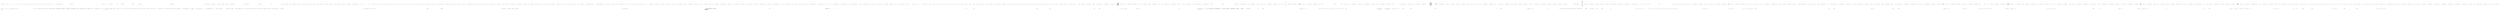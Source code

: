 digraph  {
d304 [cluster="Newtonsoft.Json.Utilities.ConvertUtils.Int32TryParse(char[], int, int, out int)", color=green, community=0, label="length > 10 || (length == 10 && chars[start] - '0' > 2)", prediction=0, span="670-670"];
d293 [cluster="Newtonsoft.Json.Utilities.ConvertUtils.Int32TryParse(char[], int, int, out int)", label="Entry Newtonsoft.Json.Utilities.ConvertUtils.Int32TryParse(char[], int, int, out int)", span="646-646"];
d301 [cluster="Newtonsoft.Json.Utilities.ConvertUtils.Int32TryParse(char[], int, int, out int)", label="start++", span="661-661"];
d302 [cluster="Newtonsoft.Json.Utilities.ConvertUtils.Int32TryParse(char[], int, int, out int)", label="length--", span="662-662"];
d303 [cluster="Newtonsoft.Json.Utilities.ConvertUtils.Int32TryParse(char[], int, int, out int)", label="int end = start + length", span="665-665"];
d305 [cluster="Newtonsoft.Json.Utilities.ConvertUtils.Int32TryParse(char[], int, int, out int)", label="int i = start", span="673-673"];
d312 [cluster="Newtonsoft.Json.Utilities.ConvertUtils.Int32TryParse(char[], int, int, out int)", label="int i = start", span="684-684"];
d333 [cluster="Newtonsoft.Json.Utilities.ConvertUtils.Int32TryParse(char[], int, int, out int)", label="Exit Newtonsoft.Json.Utilities.ConvertUtils.Int32TryParse(char[], int, int, out int)", span="646-646"];
d294 [cluster="Newtonsoft.Json.Utilities.ConvertUtils.Int32TryParse(char[], int, int, out int)", label="value = 0", span="648-648"];
d295 [cluster="Newtonsoft.Json.Utilities.ConvertUtils.Int32TryParse(char[], int, int, out int)", label="length == 0", span="650-650"];
d297 [cluster="Newtonsoft.Json.Utilities.ConvertUtils.Int32TryParse(char[], int, int, out int)", label="bool isNegative = (chars[start] == '-')", span="653-653"];
d299 [cluster="Newtonsoft.Json.Utilities.ConvertUtils.Int32TryParse(char[], int, int, out int)", label="length == 1", span="658-658"];
d307 [cluster="Newtonsoft.Json.Utilities.ConvertUtils.Int32TryParse(char[], int, int, out int)", label="int c = chars[i] - '0'", span="675-675"];
d314 [cluster="Newtonsoft.Json.Utilities.ConvertUtils.Int32TryParse(char[], int, int, out int)", label="int c = chars[i] - '0'", span="686-686"];
d321 [cluster="Newtonsoft.Json.Utilities.ConvertUtils.Int32TryParse(char[], int, int, out int)", label="c = chars[i] - '0'", span="702-702"];
d210 [cluster="Newtonsoft.Json.Utilities.ConvertUtils.TryConvertInternal(object, System.Globalization.CultureInfo, System.Type, out object)", label="return ConvertResult.NoValidConversion;", span="546-546"];
d208 [cluster="Newtonsoft.Json.Utilities.ConvertUtils.TryConvertInternal(object, System.Globalization.CultureInfo, System.Type, out object)", label="return ConvertResult.NotInstantiableType;", span="542-542"];
d19 [cluster="Newtonsoft.Json.Utilities.ConvertUtils.GetTypeCode(System.Type, out bool)", label="return PrimitiveTypeCode.Object;", span="218-218"];
d317 [cluster="Newtonsoft.Json.Utilities.ConvertUtils.Int32TryParse(char[], int, int, out int)", label="int newValue = (10 * value) - c", span="691-691"];
d298 [cluster="Newtonsoft.Json.Utilities.ConvertUtils.Int32TryParse(char[], int, int, out int)", label=isNegative, span="655-655"];
d306 [cluster="Newtonsoft.Json.Utilities.ConvertUtils.Int32TryParse(char[], int, int, out int)", label="i < end", span="673-673"];
d313 [cluster="Newtonsoft.Json.Utilities.ConvertUtils.Int32TryParse(char[], int, int, out int)", label="i < end", span="684-684"];
d320 [cluster="Newtonsoft.Json.Utilities.ConvertUtils.Int32TryParse(char[], int, int, out int)", label="i < end", span="700-700"];
d310 [cluster="Newtonsoft.Json.Utilities.ConvertUtils.Int32TryParse(char[], int, int, out int)", label="i++", span="673-673"];
d319 [cluster="Newtonsoft.Json.Utilities.ConvertUtils.Int32TryParse(char[], int, int, out int)", label="i++", span="696-696"];
d327 [cluster="Newtonsoft.Json.Utilities.ConvertUtils.Int32TryParse(char[], int, int, out int)", label="i++", span="684-684"];
d331 [cluster="Newtonsoft.Json.Utilities.ConvertUtils.Int32TryParse(char[], int, int, out int)", label="value = -value", span="722-722"];
d296 [cluster="Newtonsoft.Json.Utilities.ConvertUtils.Int32TryParse(char[], int, int, out int)", label="return ParseResult.Invalid;", span="651-651"];
d300 [cluster="Newtonsoft.Json.Utilities.ConvertUtils.Int32TryParse(char[], int, int, out int)", label="return ParseResult.Invalid;", span="659-659"];
d311 [cluster="Newtonsoft.Json.Utilities.ConvertUtils.Int32TryParse(char[], int, int, out int)", label="return ParseResult.Overflow;", span="681-681"];
d309 [cluster="Newtonsoft.Json.Utilities.ConvertUtils.Int32TryParse(char[], int, int, out int)", label="return ParseResult.Invalid;", span="678-678"];
d316 [cluster="Newtonsoft.Json.Utilities.ConvertUtils.Int32TryParse(char[], int, int, out int)", label="return ParseResult.Invalid;", span="689-689"];
d326 [cluster="Newtonsoft.Json.Utilities.ConvertUtils.Int32TryParse(char[], int, int, out int)", label="value = newValue", span="711-711"];
d325 [cluster="Newtonsoft.Json.Utilities.ConvertUtils.Int32TryParse(char[], int, int, out int)", label="return ParseResult.Overflow;", span="708-708"];
d323 [cluster="Newtonsoft.Json.Utilities.ConvertUtils.Int32TryParse(char[], int, int, out int)", label="return ParseResult.Invalid;", span="705-705"];
d332 [cluster="Newtonsoft.Json.Utilities.ConvertUtils.Int32TryParse(char[], int, int, out int)", label="return ParseResult.Success;", span="725-725"];
d330 [cluster="Newtonsoft.Json.Utilities.ConvertUtils.Int32TryParse(char[], int, int, out int)", label="return ParseResult.Overflow;", span="720-720"];
d318 [cluster="Newtonsoft.Json.Utilities.ConvertUtils.Int32TryParse(char[], int, int, out int)", label="newValue > value", span="694-694"];
d329 [cluster="Newtonsoft.Json.Utilities.ConvertUtils.Int32TryParse(char[], int, int, out int)", label="value == int.MinValue", span="719-719"];
d328 [cluster="Newtonsoft.Json.Utilities.ConvertUtils.Int32TryParse(char[], int, int, out int)", label="!isNegative", span="716-716"];
d308 [cluster="Newtonsoft.Json.Utilities.ConvertUtils.Int32TryParse(char[], int, int, out int)", label="c < 0 || c > 9", span="677-677"];
d315 [cluster="Newtonsoft.Json.Utilities.ConvertUtils.Int32TryParse(char[], int, int, out int)", label="c < 0 || c > 9", span="688-688"];
d322 [cluster="Newtonsoft.Json.Utilities.ConvertUtils.Int32TryParse(char[], int, int, out int)", label="c < 0 || c > 9", span="704-704"];
d127 [cluster="Newtonsoft.Json.Utilities.ConvertUtils.TryConvertInternal(object, System.Globalization.CultureInfo, System.Type, out object)", label="Entry Newtonsoft.Json.Utilities.ConvertUtils.TryConvertInternal(object, System.Globalization.CultureInfo, System.Type, out object)", span="399-399"];
d209 [cluster="Newtonsoft.Json.Utilities.ConvertUtils.TryConvertInternal(object, System.Globalization.CultureInfo, System.Type, out object)", label="value = null", span="545-545"];
d334 [cluster="Newtonsoft.Json.Utilities.ConvertUtils.Int64TryParse(char[], int, int, out long)", label="Entry Newtonsoft.Json.Utilities.ConvertUtils.Int64TryParse(char[], int, int, out long)", span="728-728"];
d211 [cluster="Newtonsoft.Json.Utilities.ConvertUtils.TryConvertInternal(object, System.Globalization.CultureInfo, System.Type, out object)", label="Exit Newtonsoft.Json.Utilities.ConvertUtils.TryConvertInternal(object, System.Globalization.CultureInfo, System.Type, out object)", span="399-399"];
d207 [cluster="Newtonsoft.Json.Utilities.ConvertUtils.TryConvertInternal(object, System.Globalization.CultureInfo, System.Type, out object)", label="value = null", span="541-541"];
d4 [cluster="Newtonsoft.Json.Utilities.ConvertUtils.GetTypeCode(System.Type, out bool)", label="Entry Newtonsoft.Json.Utilities.ConvertUtils.GetTypeCode(System.Type, out bool)", span="190-190"];
d18 [cluster="Newtonsoft.Json.Utilities.ConvertUtils.GetTypeCode(System.Type, out bool)", label="isEnum = false", span="217-217"];
d20 [cluster="Newtonsoft.Json.Utilities.ConvertUtils.GetTypeCode(System.Type, out bool)", label="Exit Newtonsoft.Json.Utilities.ConvertUtils.GetTypeCode(System.Type, out bool)", span="190-190"];
d324 [cluster="Newtonsoft.Json.Utilities.ConvertUtils.Int32TryParse(char[], int, int, out int)", label="i++", span="700-700"];
d32 [cluster="Newtonsoft.Json.Utilities.ConvertUtils.IsConvertible(System.Type)", label="Entry Newtonsoft.Json.Utilities.ConvertUtils.IsConvertible(System.Type)", span="229-229"];
d36 [cluster="Newtonsoft.Json.Utilities.ConvertUtils.ParseTimeSpan(string)", label="Entry Newtonsoft.Json.Utilities.ConvertUtils.ParseTimeSpan(string)", span="240-240"];
d71 [cluster="Newtonsoft.Json.Utilities.ConvertUtils.ToBigInteger(object)", label="Entry Newtonsoft.Json.Utilities.ConvertUtils.ToBigInteger(object)", span="307-307"];
d99 [cluster="Newtonsoft.Json.Utilities.ConvertUtils.FromBigInteger(BigInteger, System.Type)", label="Entry Newtonsoft.Json.Utilities.ConvertUtils.FromBigInteger(BigInteger, System.Type)", span="333-333"];
d116 [cluster="Newtonsoft.Json.Utilities.ConvertUtils.Convert(object, System.Globalization.CultureInfo, System.Type)", label="TryConvertInternal(initialValue, culture, targetType, out value)", span="367-367"];
d133 [cluster="Newtonsoft.Json.Utilities.ConvertUtils.TryConvert(object, System.Globalization.CultureInfo, System.Type, out object)", label="TryConvertInternal(initialValue, culture, targetType, out value) == ConvertResult.Success", span="386-386"];
d215 [cluster="Newtonsoft.Json.Utilities.ConvertUtils.IsInteger(object)", label="Entry Newtonsoft.Json.Utilities.ConvertUtils.IsInteger(object)", span="628-628"];
d224 [cluster="Newtonsoft.Json.Utilities.ConvertUtils.GetConverter(System.Type)", label="Entry Newtonsoft.Json.Utilities.ConvertUtils.GetConverter(System.Type)", span="622-622"];
d230 [cluster="Newtonsoft.Json.Utilities.ConvertUtils.EnsureTypeAssignable(object, System.Type, System.Type)", label="Entry Newtonsoft.Json.Utilities.ConvertUtils.EnsureTypeAssignable(object, System.Type, System.Type)", span="579-579"];
d231 [cluster="Newtonsoft.Json.Utilities.ConvertUtils.ToValue(INullable)", label="Entry Newtonsoft.Json.Utilities.ConvertUtils.ToValue(INullable)", span="602-602"];
d140 [cluster="Newtonsoft.Json.Utilities.ConvertUtils.TryConvertInternal(object, System.Globalization.CultureInfo, System.Type, out object)", label="initialValue == null", span="401-401"];
d142 [cluster="Newtonsoft.Json.Utilities.ConvertUtils.TryConvertInternal(object, System.Globalization.CultureInfo, System.Type, out object)", label="ReflectionUtils.IsNullableType(targetType)", span="404-404"];
d143 [cluster="Newtonsoft.Json.Utilities.ConvertUtils.TryConvertInternal(object, System.Globalization.CultureInfo, System.Type, out object)", label="targetType = Nullable.GetUnderlyingType(targetType)", span="405-405"];
d144 [cluster="Newtonsoft.Json.Utilities.ConvertUtils.TryConvertInternal(object, System.Globalization.CultureInfo, System.Type, out object)", label="Type initialType = initialValue.GetType()", span="407-407"];
d145 [cluster="Newtonsoft.Json.Utilities.ConvertUtils.TryConvertInternal(object, System.Globalization.CultureInfo, System.Type, out object)", label="targetType == initialType", span="409-409"];
d146 [cluster="Newtonsoft.Json.Utilities.ConvertUtils.TryConvertInternal(object, System.Globalization.CultureInfo, System.Type, out object)", label="value = initialValue", span="411-411"];
d148 [cluster="Newtonsoft.Json.Utilities.ConvertUtils.TryConvertInternal(object, System.Globalization.CultureInfo, System.Type, out object)", label="ConvertUtils.IsConvertible(initialValue.GetType()) && ConvertUtils.IsConvertible(targetType)", span="416-416"];
d149 [cluster="Newtonsoft.Json.Utilities.ConvertUtils.TryConvertInternal(object, System.Globalization.CultureInfo, System.Type, out object)", label="targetType.IsEnum()", span="418-418"];
d150 [cluster="Newtonsoft.Json.Utilities.ConvertUtils.TryConvertInternal(object, System.Globalization.CultureInfo, System.Type, out object)", label="initialValue is string", span="420-420"];
d151 [cluster="Newtonsoft.Json.Utilities.ConvertUtils.TryConvertInternal(object, System.Globalization.CultureInfo, System.Type, out object)", label="value = Enum.Parse(targetType, initialValue.ToString(), true)", span="422-422"];
d153 [cluster="Newtonsoft.Json.Utilities.ConvertUtils.TryConvertInternal(object, System.Globalization.CultureInfo, System.Type, out object)", label="IsInteger(initialValue)", span="425-425"];
d154 [cluster="Newtonsoft.Json.Utilities.ConvertUtils.TryConvertInternal(object, System.Globalization.CultureInfo, System.Type, out object)", label="value = Enum.ToObject(targetType, initialValue)", span="427-427"];
d156 [cluster="Newtonsoft.Json.Utilities.ConvertUtils.TryConvertInternal(object, System.Globalization.CultureInfo, System.Type, out object)", label="value = System.Convert.ChangeType(initialValue, targetType, culture)", span="432-432"];
d158 [cluster="Newtonsoft.Json.Utilities.ConvertUtils.TryConvertInternal(object, System.Globalization.CultureInfo, System.Type, out object)", label="initialValue is DateTime && targetType == typeof(DateTimeOffset)", span="437-437"];
d159 [cluster="Newtonsoft.Json.Utilities.ConvertUtils.TryConvertInternal(object, System.Globalization.CultureInfo, System.Type, out object)", label="value = new DateTimeOffset((DateTime)initialValue)", span="439-439"];
d161 [cluster="Newtonsoft.Json.Utilities.ConvertUtils.TryConvertInternal(object, System.Globalization.CultureInfo, System.Type, out object)", label="initialValue is byte[] && targetType == typeof(Guid)", span="444-444"];
d162 [cluster="Newtonsoft.Json.Utilities.ConvertUtils.TryConvertInternal(object, System.Globalization.CultureInfo, System.Type, out object)", label="value = new Guid((byte[])initialValue)", span="446-446"];
d164 [cluster="Newtonsoft.Json.Utilities.ConvertUtils.TryConvertInternal(object, System.Globalization.CultureInfo, System.Type, out object)", label="initialValue is Guid && targetType == typeof(byte[])", span="450-450"];
d165 [cluster="Newtonsoft.Json.Utilities.ConvertUtils.TryConvertInternal(object, System.Globalization.CultureInfo, System.Type, out object)", label="value = ((Guid)initialValue).ToByteArray()", span="452-452"];
d167 [cluster="Newtonsoft.Json.Utilities.ConvertUtils.TryConvertInternal(object, System.Globalization.CultureInfo, System.Type, out object)", label="initialValue is string", span="456-456"];
d168 [cluster="Newtonsoft.Json.Utilities.ConvertUtils.TryConvertInternal(object, System.Globalization.CultureInfo, System.Type, out object)", label="targetType == typeof(Guid)", span="458-458"];
d169 [cluster="Newtonsoft.Json.Utilities.ConvertUtils.TryConvertInternal(object, System.Globalization.CultureInfo, System.Type, out object)", label="value = new Guid((string)initialValue)", span="460-460"];
d171 [cluster="Newtonsoft.Json.Utilities.ConvertUtils.TryConvertInternal(object, System.Globalization.CultureInfo, System.Type, out object)", label="targetType == typeof(Uri)", span="463-463"];
d172 [cluster="Newtonsoft.Json.Utilities.ConvertUtils.TryConvertInternal(object, System.Globalization.CultureInfo, System.Type, out object)", label="value = new Uri((string)initialValue, UriKind.RelativeOrAbsolute)", span="465-465"];
d174 [cluster="Newtonsoft.Json.Utilities.ConvertUtils.TryConvertInternal(object, System.Globalization.CultureInfo, System.Type, out object)", label="targetType == typeof(TimeSpan)", span="468-468"];
d175 [cluster="Newtonsoft.Json.Utilities.ConvertUtils.TryConvertInternal(object, System.Globalization.CultureInfo, System.Type, out object)", label="value = ParseTimeSpan((string)initialValue)", span="470-470"];
d177 [cluster="Newtonsoft.Json.Utilities.ConvertUtils.TryConvertInternal(object, System.Globalization.CultureInfo, System.Type, out object)", label="targetType == typeof(byte[])", span="473-473"];
d178 [cluster="Newtonsoft.Json.Utilities.ConvertUtils.TryConvertInternal(object, System.Globalization.CultureInfo, System.Type, out object)", label="value = System.Convert.FromBase64String((string)initialValue)", span="475-475"];
d180 [cluster="Newtonsoft.Json.Utilities.ConvertUtils.TryConvertInternal(object, System.Globalization.CultureInfo, System.Type, out object)", label="typeof(Type).IsAssignableFrom(targetType)", span="478-478"];
d181 [cluster="Newtonsoft.Json.Utilities.ConvertUtils.TryConvertInternal(object, System.Globalization.CultureInfo, System.Type, out object)", label="value = Type.GetType((string)initialValue, true)", span="480-480"];
d183 [cluster="Newtonsoft.Json.Utilities.ConvertUtils.TryConvertInternal(object, System.Globalization.CultureInfo, System.Type, out object)", label="targetType == typeof(BigInteger)", span="486-486"];
d184 [cluster="Newtonsoft.Json.Utilities.ConvertUtils.TryConvertInternal(object, System.Globalization.CultureInfo, System.Type, out object)", label="value = ToBigInteger(initialValue)", span="488-488"];
d186 [cluster="Newtonsoft.Json.Utilities.ConvertUtils.TryConvertInternal(object, System.Globalization.CultureInfo, System.Type, out object)", label="initialValue is BigInteger", span="491-491"];
d187 [cluster="Newtonsoft.Json.Utilities.ConvertUtils.TryConvertInternal(object, System.Globalization.CultureInfo, System.Type, out object)", label="value = FromBigInteger((BigInteger)initialValue, targetType)", span="493-493"];
d190 [cluster="Newtonsoft.Json.Utilities.ConvertUtils.TryConvertInternal(object, System.Globalization.CultureInfo, System.Type, out object)", label="toConverter != null && toConverter.CanConvertTo(targetType)", span="502-502"];
d191 [cluster="Newtonsoft.Json.Utilities.ConvertUtils.TryConvertInternal(object, System.Globalization.CultureInfo, System.Type, out object)", label="value = toConverter.ConvertTo(null, culture, initialValue, targetType)", span="504-504"];
d193 [cluster="Newtonsoft.Json.Utilities.ConvertUtils.TryConvertInternal(object, System.Globalization.CultureInfo, System.Type, out object)", label="TypeConverter fromConverter = GetConverter(targetType)", span="508-508"];
d195 [cluster="Newtonsoft.Json.Utilities.ConvertUtils.TryConvertInternal(object, System.Globalization.CultureInfo, System.Type, out object)", label="value = fromConverter.ConvertFrom(null, culture, initialValue)", span="512-512"];
d197 [cluster="Newtonsoft.Json.Utilities.ConvertUtils.TryConvertInternal(object, System.Globalization.CultureInfo, System.Type, out object)", label="initialValue == DBNull.Value", span="518-518"];
d198 [cluster="Newtonsoft.Json.Utilities.ConvertUtils.TryConvertInternal(object, System.Globalization.CultureInfo, System.Type, out object)", label="ReflectionUtils.IsNullable(targetType)", span="520-520"];
d199 [cluster="Newtonsoft.Json.Utilities.ConvertUtils.TryConvertInternal(object, System.Globalization.CultureInfo, System.Type, out object)", label="value = EnsureTypeAssignable(null, initialType, targetType)", span="522-522"];
d203 [cluster="Newtonsoft.Json.Utilities.ConvertUtils.TryConvertInternal(object, System.Globalization.CultureInfo, System.Type, out object)", label="initialValue is INullable", span="532-532"];
d204 [cluster="Newtonsoft.Json.Utilities.ConvertUtils.TryConvertInternal(object, System.Globalization.CultureInfo, System.Type, out object)", label="value = EnsureTypeAssignable(ToValue((INullable)initialValue), initialType, targetType)", span="534-534"];
d206 [cluster="Newtonsoft.Json.Utilities.ConvertUtils.TryConvertInternal(object, System.Globalization.CultureInfo, System.Type, out object)", label="targetType.IsInterface() || targetType.IsGenericTypeDefinition() || targetType.IsAbstract()", span="539-539"];
d114 [cluster="Newtonsoft.Json.Utilities.ConvertUtils.Convert(object, System.Globalization.CultureInfo, System.Type)", label="Entry Newtonsoft.Json.Utilities.ConvertUtils.Convert(object, System.Globalization.CultureInfo, System.Type)", span="364-364"];
d132 [cluster="Newtonsoft.Json.Utilities.ConvertUtils.TryConvert(object, System.Globalization.CultureInfo, System.Type, out object)", label="Entry Newtonsoft.Json.Utilities.ConvertUtils.TryConvert(object, System.Globalization.CultureInfo, System.Type, out object)", span="382-382"];
d115 [cluster="Newtonsoft.Json.Utilities.ConvertUtils.Convert(object, System.Globalization.CultureInfo, System.Type)", label="object value", span="366-366"];
d147 [cluster="Newtonsoft.Json.Utilities.ConvertUtils.TryConvertInternal(object, System.Globalization.CultureInfo, System.Type, out object)", label="return ConvertResult.Success;", span="412-412"];
d346 [cluster="Newtonsoft.Json.Utilities.ConvertUtils.Int64TryParse(char[], int, int, out long)", label="int i = start", span="753-753"];
d353 [cluster="Newtonsoft.Json.Utilities.ConvertUtils.Int64TryParse(char[], int, int, out long)", label="int i = start", span="764-764"];
d374 [cluster="Newtonsoft.Json.Utilities.ConvertUtils.Int64TryParse(char[], int, int, out long)", label="Exit Newtonsoft.Json.Utilities.ConvertUtils.Int64TryParse(char[], int, int, out long)", span="728-728"];
d335 [cluster="Newtonsoft.Json.Utilities.ConvertUtils.Int64TryParse(char[], int, int, out long)", label="value = 0", span="730-730"];
d336 [cluster="Newtonsoft.Json.Utilities.ConvertUtils.Int64TryParse(char[], int, int, out long)", label="length == 0", span="732-732"];
d338 [cluster="Newtonsoft.Json.Utilities.ConvertUtils.Int64TryParse(char[], int, int, out long)", label="bool isNegative = (chars[start] == '-')", span="735-735"];
d340 [cluster="Newtonsoft.Json.Utilities.ConvertUtils.Int64TryParse(char[], int, int, out long)", label="length == 1", span="740-740"];
d342 [cluster="Newtonsoft.Json.Utilities.ConvertUtils.Int64TryParse(char[], int, int, out long)", label="start++", span="743-743"];
d343 [cluster="Newtonsoft.Json.Utilities.ConvertUtils.Int64TryParse(char[], int, int, out long)", label="length--", span="744-744"];
d344 [cluster="Newtonsoft.Json.Utilities.ConvertUtils.Int64TryParse(char[], int, int, out long)", label="int end = start + length", span="747-747"];
d345 [cluster="Newtonsoft.Json.Utilities.ConvertUtils.Int64TryParse(char[], int, int, out long)", label="length > 19", span="750-750"];
d348 [cluster="Newtonsoft.Json.Utilities.ConvertUtils.Int64TryParse(char[], int, int, out long)", label="int c = chars[i] - '0'", span="755-755"];
d355 [cluster="Newtonsoft.Json.Utilities.ConvertUtils.Int64TryParse(char[], int, int, out long)", label="int c = chars[i] - '0'", span="766-766"];
d362 [cluster="Newtonsoft.Json.Utilities.ConvertUtils.Int64TryParse(char[], int, int, out long)", label="c = chars[i] - '0'", span="782-782"];
d358 [cluster="Newtonsoft.Json.Utilities.ConvertUtils.Int64TryParse(char[], int, int, out long)", label="long newValue = (10 * value) - c", span="771-771"];
d141 [cluster="Newtonsoft.Json.Utilities.ConvertUtils.TryConvertInternal(object, System.Globalization.CultureInfo, System.Type, out object)", label="throw new ArgumentNullException(''initialValue'');", span="402-402"];
d152 [cluster="Newtonsoft.Json.Utilities.ConvertUtils.TryConvertInternal(object, System.Globalization.CultureInfo, System.Type, out object)", label="return ConvertResult.Success;", span="423-423"];
d155 [cluster="Newtonsoft.Json.Utilities.ConvertUtils.TryConvertInternal(object, System.Globalization.CultureInfo, System.Type, out object)", label="return ConvertResult.Success;", span="428-428"];
d157 [cluster="Newtonsoft.Json.Utilities.ConvertUtils.TryConvertInternal(object, System.Globalization.CultureInfo, System.Type, out object)", label="return ConvertResult.Success;", span="433-433"];
d160 [cluster="Newtonsoft.Json.Utilities.ConvertUtils.TryConvertInternal(object, System.Globalization.CultureInfo, System.Type, out object)", label="return ConvertResult.Success;", span="440-440"];
d163 [cluster="Newtonsoft.Json.Utilities.ConvertUtils.TryConvertInternal(object, System.Globalization.CultureInfo, System.Type, out object)", label="return ConvertResult.Success;", span="447-447"];
d166 [cluster="Newtonsoft.Json.Utilities.ConvertUtils.TryConvertInternal(object, System.Globalization.CultureInfo, System.Type, out object)", label="return ConvertResult.Success;", span="453-453"];
d170 [cluster="Newtonsoft.Json.Utilities.ConvertUtils.TryConvertInternal(object, System.Globalization.CultureInfo, System.Type, out object)", label="return ConvertResult.Success;", span="461-461"];
d173 [cluster="Newtonsoft.Json.Utilities.ConvertUtils.TryConvertInternal(object, System.Globalization.CultureInfo, System.Type, out object)", label="return ConvertResult.Success;", span="466-466"];
d176 [cluster="Newtonsoft.Json.Utilities.ConvertUtils.TryConvertInternal(object, System.Globalization.CultureInfo, System.Type, out object)", label="return ConvertResult.Success;", span="471-471"];
d179 [cluster="Newtonsoft.Json.Utilities.ConvertUtils.TryConvertInternal(object, System.Globalization.CultureInfo, System.Type, out object)", label="return ConvertResult.Success;", span="476-476"];
d182 [cluster="Newtonsoft.Json.Utilities.ConvertUtils.TryConvertInternal(object, System.Globalization.CultureInfo, System.Type, out object)", label="return ConvertResult.Success;", span="481-481"];
d185 [cluster="Newtonsoft.Json.Utilities.ConvertUtils.TryConvertInternal(object, System.Globalization.CultureInfo, System.Type, out object)", label="return ConvertResult.Success;", span="489-489"];
d188 [cluster="Newtonsoft.Json.Utilities.ConvertUtils.TryConvertInternal(object, System.Globalization.CultureInfo, System.Type, out object)", label="return ConvertResult.Success;", span="494-494"];
d192 [cluster="Newtonsoft.Json.Utilities.ConvertUtils.TryConvertInternal(object, System.Globalization.CultureInfo, System.Type, out object)", label="return ConvertResult.Success;", span="505-505"];
d196 [cluster="Newtonsoft.Json.Utilities.ConvertUtils.TryConvertInternal(object, System.Globalization.CultureInfo, System.Type, out object)", label="return ConvertResult.Success;", span="513-513"];
d200 [cluster="Newtonsoft.Json.Utilities.ConvertUtils.TryConvertInternal(object, System.Globalization.CultureInfo, System.Type, out object)", label="return ConvertResult.Success;", span="523-523"];
d202 [cluster="Newtonsoft.Json.Utilities.ConvertUtils.TryConvertInternal(object, System.Globalization.CultureInfo, System.Type, out object)", label="return ConvertResult.CannotConvertNull;", span="528-528"];
d205 [cluster="Newtonsoft.Json.Utilities.ConvertUtils.TryConvertInternal(object, System.Globalization.CultureInfo, System.Type, out object)", label="return ConvertResult.Success;", span="535-535"];
d0 [cluster="Newtonsoft.Json.Utilities.ConvertUtils.GetTypeCode(System.Type)", label="Entry Newtonsoft.Json.Utilities.ConvertUtils.GetTypeCode(System.Type)", span="184-184"];
d2 [cluster="Newtonsoft.Json.Utilities.ConvertUtils.GetTypeCode(System.Type)", label="return GetTypeCode(t, out isEnum);", span="187-187"];
d5 [cluster="Newtonsoft.Json.Utilities.ConvertUtils.GetTypeCode(System.Type, out bool)", label="PrimitiveTypeCode typeCode", span="192-192"];
d6 [cluster="Newtonsoft.Json.Utilities.ConvertUtils.GetTypeCode(System.Type, out bool)", label="TypeCodeMap.TryGetValue(t, out typeCode)", span="193-193"];
d9 [cluster="Newtonsoft.Json.Utilities.ConvertUtils.GetTypeCode(System.Type, out bool)", label="t.IsEnum()", span="199-199"];
d11 [cluster="Newtonsoft.Json.Utilities.ConvertUtils.GetTypeCode(System.Type, out bool)", label="return GetTypeCode(Enum.GetUnderlyingType(t));", span="202-202"];
d12 [cluster="Newtonsoft.Json.Utilities.ConvertUtils.GetTypeCode(System.Type, out bool)", label="ReflectionUtils.IsNullableType(t)", span="206-206"];
d13 [cluster="Newtonsoft.Json.Utilities.ConvertUtils.GetTypeCode(System.Type, out bool)", label="Type nonNullable = Nullable.GetUnderlyingType(t)", span="208-208"];
d1 [cluster="Newtonsoft.Json.Utilities.ConvertUtils.GetTypeCode(System.Type)", label="bool isEnum", span="186-186"];
d14 [cluster="Newtonsoft.Json.Utilities.ConvertUtils.GetTypeCode(System.Type, out bool)", label="nonNullable.IsEnum()", span="209-209"];
d8 [cluster="Newtonsoft.Json.Utilities.ConvertUtils.GetTypeCode(System.Type, out bool)", label="return typeCode;", span="196-196"];
d17 [cluster="Newtonsoft.Json.Utilities.ConvertUtils.GetTypeCode(System.Type, out bool)", label="return GetTypeCode(nullableUnderlyingType);", span="213-213"];
d34 [cluster="Newtonsoft.Json.Utilities.ConvertUtils.IsConvertible(System.Type)", label="Exit Newtonsoft.Json.Utilities.ConvertUtils.IsConvertible(System.Type)", span="229-229"];
d33 [cluster="Newtonsoft.Json.Utilities.ConvertUtils.IsConvertible(System.Type)", label="return typeof(IConvertible).IsAssignableFrom(t);", span="232-232"];
d38 [cluster="Newtonsoft.Json.Utilities.ConvertUtils.ParseTimeSpan(string)", label="Exit Newtonsoft.Json.Utilities.ConvertUtils.ParseTimeSpan(string)", span="240-240"];
d37 [cluster="Newtonsoft.Json.Utilities.ConvertUtils.ParseTimeSpan(string)", label="return TimeSpan.Parse(input, CultureInfo.InvariantCulture);", span="243-243"];
d93 [cluster="Newtonsoft.Json.Utilities.ConvertUtils.ToBigInteger(object)", label="Exit Newtonsoft.Json.Utilities.ConvertUtils.ToBigInteger(object)", span="307-307"];
d72 [cluster="Newtonsoft.Json.Utilities.ConvertUtils.ToBigInteger(object)", label="value is BigInteger", span="309-309"];
d73 [cluster="Newtonsoft.Json.Utilities.ConvertUtils.ToBigInteger(object)", label="return (BigInteger)value;", span="310-310"];
d74 [cluster="Newtonsoft.Json.Utilities.ConvertUtils.ToBigInteger(object)", label="value is string", span="311-311"];
d75 [cluster="Newtonsoft.Json.Utilities.ConvertUtils.ToBigInteger(object)", label="return BigInteger.Parse((string)value, CultureInfo.InvariantCulture);", span="312-312"];
d76 [cluster="Newtonsoft.Json.Utilities.ConvertUtils.ToBigInteger(object)", label="value is float", span="313-313"];
d77 [cluster="Newtonsoft.Json.Utilities.ConvertUtils.ToBigInteger(object)", label="return new BigInteger((float)value);", span="314-314"];
d78 [cluster="Newtonsoft.Json.Utilities.ConvertUtils.ToBigInteger(object)", label="value is double", span="315-315"];
d79 [cluster="Newtonsoft.Json.Utilities.ConvertUtils.ToBigInteger(object)", label="return new BigInteger((double)value);", span="316-316"];
d80 [cluster="Newtonsoft.Json.Utilities.ConvertUtils.ToBigInteger(object)", label="value is decimal", span="317-317"];
d81 [cluster="Newtonsoft.Json.Utilities.ConvertUtils.ToBigInteger(object)", label="return new BigInteger((decimal)value);", span="318-318"];
d82 [cluster="Newtonsoft.Json.Utilities.ConvertUtils.ToBigInteger(object)", label="value is int", span="319-319"];
d83 [cluster="Newtonsoft.Json.Utilities.ConvertUtils.ToBigInteger(object)", label="return new BigInteger((int)value);", span="320-320"];
d84 [cluster="Newtonsoft.Json.Utilities.ConvertUtils.ToBigInteger(object)", label="value is long", span="321-321"];
d85 [cluster="Newtonsoft.Json.Utilities.ConvertUtils.ToBigInteger(object)", label="return new BigInteger((long)value);", span="322-322"];
d86 [cluster="Newtonsoft.Json.Utilities.ConvertUtils.ToBigInteger(object)", label="value is uint", span="323-323"];
d87 [cluster="Newtonsoft.Json.Utilities.ConvertUtils.ToBigInteger(object)", label="return new BigInteger((uint)value);", span="324-324"];
d88 [cluster="Newtonsoft.Json.Utilities.ConvertUtils.ToBigInteger(object)", label="value is ulong", span="325-325"];
d89 [cluster="Newtonsoft.Json.Utilities.ConvertUtils.ToBigInteger(object)", label="return new BigInteger((ulong)value);", span="326-326"];
d90 [cluster="Newtonsoft.Json.Utilities.ConvertUtils.ToBigInteger(object)", label="value is byte[]", span="327-327"];
d91 [cluster="Newtonsoft.Json.Utilities.ConvertUtils.ToBigInteger(object)", label="return new BigInteger((byte[])value);", span="328-328"];
d92 [cluster="Newtonsoft.Json.Utilities.ConvertUtils.ToBigInteger(object)", label="throw new InvalidCastException(''Cannot convert {0} to BigInteger.''.FormatWith(CultureInfo.InvariantCulture, value.GetType()));", span="330-330"];
d111 [cluster="Newtonsoft.Json.Utilities.ConvertUtils.FromBigInteger(BigInteger, System.Type)", label="Exit Newtonsoft.Json.Utilities.ConvertUtils.FromBigInteger(BigInteger, System.Type)", span="333-333"];
d100 [cluster="Newtonsoft.Json.Utilities.ConvertUtils.FromBigInteger(BigInteger, System.Type)", label="targetType == typeof(decimal)", span="335-335"];
d101 [cluster="Newtonsoft.Json.Utilities.ConvertUtils.FromBigInteger(BigInteger, System.Type)", label="return (decimal)i;", span="336-336"];
d102 [cluster="Newtonsoft.Json.Utilities.ConvertUtils.FromBigInteger(BigInteger, System.Type)", label="targetType == typeof(double)", span="337-337"];
d103 [cluster="Newtonsoft.Json.Utilities.ConvertUtils.FromBigInteger(BigInteger, System.Type)", label="return (double)i;", span="338-338"];
d104 [cluster="Newtonsoft.Json.Utilities.ConvertUtils.FromBigInteger(BigInteger, System.Type)", label="targetType == typeof(float)", span="339-339"];
d105 [cluster="Newtonsoft.Json.Utilities.ConvertUtils.FromBigInteger(BigInteger, System.Type)", label="return (float)i;", span="340-340"];
d106 [cluster="Newtonsoft.Json.Utilities.ConvertUtils.FromBigInteger(BigInteger, System.Type)", label="targetType == typeof(ulong)", span="341-341"];
d107 [cluster="Newtonsoft.Json.Utilities.ConvertUtils.FromBigInteger(BigInteger, System.Type)", label="return (ulong)i;", span="342-342"];
d108 [cluster="Newtonsoft.Json.Utilities.ConvertUtils.FromBigInteger(BigInteger, System.Type)", label="return System.Convert.ChangeType((long)i, targetType, CultureInfo.InvariantCulture);", span="346-346"];
d110 [cluster="Newtonsoft.Json.Utilities.ConvertUtils.FromBigInteger(BigInteger, System.Type)", label="throw new InvalidOperationException(''Can not convert from BigInteger to {0}.''.FormatWith(CultureInfo.InvariantCulture, targetType), ex);", span="350-350"];
d117 [cluster="Newtonsoft.Json.Utilities.ConvertUtils.Convert(object, System.Globalization.CultureInfo, System.Type)", label="ConvertResult.Success", span="369-369"];
d119 [cluster="Newtonsoft.Json.Utilities.ConvertUtils.Convert(object, System.Globalization.CultureInfo, System.Type)", label="ConvertResult.CannotConvertNull", span="371-371"];
d121 [cluster="Newtonsoft.Json.Utilities.ConvertUtils.Convert(object, System.Globalization.CultureInfo, System.Type)", label="ConvertResult.NotInstantiableType", span="373-373"];
d123 [cluster="Newtonsoft.Json.Utilities.ConvertUtils.Convert(object, System.Globalization.CultureInfo, System.Type)", label="ConvertResult.NoValidConversion", span="375-375"];
d125 [cluster="Newtonsoft.Json.Utilities.ConvertUtils.Convert(object, System.Globalization.CultureInfo, System.Type)", label="throw new InvalidOperationException(''Unexpected conversion result.'');", span="378-378"];
d118 [cluster="Newtonsoft.Json.Utilities.ConvertUtils.Convert(object, System.Globalization.CultureInfo, System.Type)", label="return value;", span="370-370"];
d134 [cluster="Newtonsoft.Json.Utilities.ConvertUtils.TryConvert(object, System.Globalization.CultureInfo, System.Type, out object)", label="return true;", span="387-387"];
d135 [cluster="Newtonsoft.Json.Utilities.ConvertUtils.TryConvert(object, System.Globalization.CultureInfo, System.Type, out object)", label="value = null", span="389-389"];
d292 [cluster="Newtonsoft.Json.Utilities.ConvertUtils.IsInteger(object)", label="Exit Newtonsoft.Json.Utilities.ConvertUtils.IsInteger(object)", span="628-628"];
d281 [cluster="Newtonsoft.Json.Utilities.ConvertUtils.IsInteger(object)", label="GetTypeCode(value.GetType())", span="630-630"];
d50 [cluster="Newtonsoft.Json.Utilities.ConvertUtils.TypeConvertKey.Equals(object)", label="return false;", span="278-278"];
d189 [cluster="Newtonsoft.Json.Utilities.ConvertUtils.TryConvertInternal(object, System.Globalization.CultureInfo, System.Type, out object)", label="TypeConverter toConverter = GetConverter(initialType)", span="500-500"];
d279 [cluster="Newtonsoft.Json.Utilities.ConvertUtils.GetConverter(System.Type)", label="Exit Newtonsoft.Json.Utilities.ConvertUtils.GetConverter(System.Type)", span="622-622"];
d278 [cluster="Newtonsoft.Json.Utilities.ConvertUtils.GetConverter(System.Type)", label="return JsonTypeReflector.GetTypeConverter(t);", span="624-624"];
d235 [cluster="Newtonsoft.Json.Utilities.ConvertUtils.ConvertOrCast(object, System.Globalization.CultureInfo, System.Type)", label="Entry Newtonsoft.Json.Utilities.ConvertUtils.ConvertOrCast(object, System.Globalization.CultureInfo, System.Type)", span="562-562"];
d243 [cluster="Newtonsoft.Json.Utilities.ConvertUtils.ConvertOrCast(object, System.Globalization.CultureInfo, System.Type)", label="return EnsureTypeAssignable(initialValue, ReflectionUtils.GetObjectType(initialValue), targetType);", span="575-575"];
d256 [cluster="Newtonsoft.Json.Utilities.ConvertUtils.EnsureTypeAssignable(object, System.Type, System.Type)", label="Exit Newtonsoft.Json.Utilities.ConvertUtils.EnsureTypeAssignable(object, System.Type, System.Type)", span="579-579"];
d246 [cluster="Newtonsoft.Json.Utilities.ConvertUtils.EnsureTypeAssignable(object, System.Type, System.Type)", label="Type valueType = (value != null) ? value.GetType() : null", span="581-581"];
d247 [cluster="Newtonsoft.Json.Utilities.ConvertUtils.EnsureTypeAssignable(object, System.Type, System.Type)", label="value != null", span="583-583"];
d248 [cluster="Newtonsoft.Json.Utilities.ConvertUtils.EnsureTypeAssignable(object, System.Type, System.Type)", label="targetType.IsAssignableFrom(valueType)", span="585-585"];
d249 [cluster="Newtonsoft.Json.Utilities.ConvertUtils.EnsureTypeAssignable(object, System.Type, System.Type)", label="return value;", span="586-586"];
d250 [cluster="Newtonsoft.Json.Utilities.ConvertUtils.EnsureTypeAssignable(object, System.Type, System.Type)", label="Func<object, object> castConverter = CastConverters.Get(new TypeConvertKey(valueType, targetType))", span="588-588"];
d252 [cluster="Newtonsoft.Json.Utilities.ConvertUtils.EnsureTypeAssignable(object, System.Type, System.Type)", label="return castConverter(value);", span="590-590"];
d253 [cluster="Newtonsoft.Json.Utilities.ConvertUtils.EnsureTypeAssignable(object, System.Type, System.Type)", label="ReflectionUtils.IsNullable(targetType)", span="594-594"];
d255 [cluster="Newtonsoft.Json.Utilities.ConvertUtils.EnsureTypeAssignable(object, System.Type, System.Type)", label="throw new ArgumentException(''Could not cast or convert from {0} to {1}.''.FormatWith(CultureInfo.InvariantCulture, (initialType != null) ? initialType.ToString() : ''{null}'', targetType));", span="598-598"];
d61 [cluster="Newtonsoft.Json.Utilities.ConvertUtils.CreateCastConverter(Newtonsoft.Json.Utilities.ConvertUtils.TypeConvertKey)", label="return null;", span="299-299"];
d274 [cluster="Newtonsoft.Json.Utilities.ConvertUtils.ToValue(INullable)", label="Exit Newtonsoft.Json.Utilities.ConvertUtils.ToValue(INullable)", span="602-602"];
d261 [cluster="Newtonsoft.Json.Utilities.ConvertUtils.ToValue(INullable)", label="nullableValue == null", span="604-604"];
d263 [cluster="Newtonsoft.Json.Utilities.ConvertUtils.ToValue(INullable)", label="nullableValue is SqlInt32", span="606-606"];
d264 [cluster="Newtonsoft.Json.Utilities.ConvertUtils.ToValue(INullable)", label="return ToValue((SqlInt32)nullableValue);", span="607-607"];
d265 [cluster="Newtonsoft.Json.Utilities.ConvertUtils.ToValue(INullable)", label="nullableValue is SqlInt64", span="608-608"];
d266 [cluster="Newtonsoft.Json.Utilities.ConvertUtils.ToValue(INullable)", label="return ToValue((SqlInt64)nullableValue);", span="609-609"];
d267 [cluster="Newtonsoft.Json.Utilities.ConvertUtils.ToValue(INullable)", label="nullableValue is SqlBoolean", span="610-610"];
d268 [cluster="Newtonsoft.Json.Utilities.ConvertUtils.ToValue(INullable)", label="return ToValue((SqlBoolean)nullableValue);", span="611-611"];
d269 [cluster="Newtonsoft.Json.Utilities.ConvertUtils.ToValue(INullable)", label="nullableValue is SqlString", span="612-612"];
d270 [cluster="Newtonsoft.Json.Utilities.ConvertUtils.ToValue(INullable)", label="return ToValue((SqlString)nullableValue);", span="613-613"];
d271 [cluster="Newtonsoft.Json.Utilities.ConvertUtils.ToValue(INullable)", label="nullableValue is SqlDateTime", span="614-614"];
d272 [cluster="Newtonsoft.Json.Utilities.ConvertUtils.ToValue(INullable)", label="return ToValue((SqlDateTime)nullableValue);", span="615-615"];
d273 [cluster="Newtonsoft.Json.Utilities.ConvertUtils.ToValue(INullable)", label="throw new ArgumentException(''Unsupported INullable type: {0}''.FormatWith(CultureInfo.InvariantCulture, nullableValue.GetType()));", span="617-617"];
d24 [cluster="Newtonsoft.Json.Utilities.ReflectionUtils.IsNullableType(System.Type)", label="Entry Newtonsoft.Json.Utilities.ReflectionUtils.IsNullableType(System.Type)", span="247-247"];
d25 [cluster="System.Nullable.GetUnderlyingType(System.Type)", label="Entry System.Nullable.GetUnderlyingType(System.Type)", span="0-0"];
d97 [cluster="object.GetType()", label="Entry object.GetType()", span="0-0"];
d194 [cluster="Newtonsoft.Json.Utilities.ConvertUtils.TryConvertInternal(object, System.Globalization.CultureInfo, System.Type, out object)", label="fromConverter != null && fromConverter.CanConvertFrom(initialType)", span="510-510"];
d22 [cluster="System.Type.IsEnum()", label="Entry System.Type.IsEnum()", span="173-173"];
d213 [cluster="object.ToString()", label="Entry object.ToString()", span="0-0"];
d214 [cluster="System.Enum.Parse(System.Type, string, bool)", label="Entry System.Enum.Parse(System.Type, string, bool)", span="0-0"];
d216 [cluster="System.Enum.ToObject(System.Type, object)", label="Entry System.Enum.ToObject(System.Type, object)", span="0-0"];
d112 [cluster="System.Convert.ChangeType(object, System.Type, System.IFormatProvider)", label="Entry System.Convert.ChangeType(object, System.Type, System.IFormatProvider)", span="0-0"];
d217 [cluster="System.DateTimeOffset.DateTimeOffset(System.DateTime)", label="Entry System.DateTimeOffset.DateTimeOffset(System.DateTime)", span="0-0"];
d218 [cluster="System.Guid.Guid(byte[])", label="Entry System.Guid.Guid(byte[])", span="0-0"];
d219 [cluster="System.Guid.ToByteArray()", label="Entry System.Guid.ToByteArray()", span="0-0"];
d220 [cluster="System.Guid.Guid(string)", label="Entry System.Guid.Guid(string)", span="0-0"];
d221 [cluster="System.Uri.Uri(string, System.UriKind)", label="Entry System.Uri.Uri(string, System.UriKind)", span="0-0"];
d222 [cluster="System.Convert.FromBase64String(string)", label="Entry System.Convert.FromBase64String(string)", span="0-0"];
d35 [cluster="System.Type.IsAssignableFrom(System.Type)", label="Entry System.Type.IsAssignableFrom(System.Type)", span="0-0"];
d223 [cluster="System.Type.GetType(string, bool)", label="Entry System.Type.GetType(string, bool)", span="0-0"];
d225 [cluster="System.ComponentModel.TypeConverter.CanConvertTo(System.Type)", label="Entry System.ComponentModel.TypeConverter.CanConvertTo(System.Type)", span="0-0"];
d226 [cluster="System.ComponentModel.TypeConverter.ConvertTo(System.ComponentModel.ITypeDescriptorContext, System.Globalization.CultureInfo, object, System.Type)", label="Entry System.ComponentModel.TypeConverter.ConvertTo(System.ComponentModel.ITypeDescriptorContext, System.Globalization.CultureInfo, object, System.Type)", span="0-0"];
d228 [cluster="System.ComponentModel.TypeConverter.ConvertFrom(System.ComponentModel.ITypeDescriptorContext, System.Globalization.CultureInfo, object)", label="Entry System.ComponentModel.TypeConverter.ConvertFrom(System.ComponentModel.ITypeDescriptorContext, System.Globalization.CultureInfo, object)", span="0-0"];
d201 [cluster="Newtonsoft.Json.Utilities.ConvertUtils.TryConvertInternal(object, System.Globalization.CultureInfo, System.Type, out object)", label="value = null", span="527-527"];
d229 [cluster="Newtonsoft.Json.Utilities.ReflectionUtils.IsNullable(System.Type)", label="Entry Newtonsoft.Json.Utilities.ReflectionUtils.IsNullable(System.Type)", span="237-237"];
d232 [cluster="System.Type.IsInterface()", label="Entry System.Type.IsInterface()", span="128-128"];
d233 [cluster="System.Type.IsGenericTypeDefinition()", label="Entry System.Type.IsGenericTypeDefinition()", span="146-146"];
d234 [cluster="System.Type.IsAbstract()", label="Entry System.Type.IsAbstract()", span="492-492"];
d126 [cluster="Newtonsoft.Json.Utilities.ConvertUtils.Convert(object, System.Globalization.CultureInfo, System.Type)", label="Exit Newtonsoft.Json.Utilities.ConvertUtils.Convert(object, System.Globalization.CultureInfo, System.Type)", span="364-364"];
d120 [cluster="Newtonsoft.Json.Utilities.ConvertUtils.Convert(object, System.Globalization.CultureInfo, System.Type)", label="throw new Exception(''Can not convert null {0} into non-nullable {1}.''.FormatWith(CultureInfo.InvariantCulture, initialValue.GetType(), targetType));", span="372-372"];
d122 [cluster="Newtonsoft.Json.Utilities.ConvertUtils.Convert(object, System.Globalization.CultureInfo, System.Type)", label="throw new ArgumentException(''Target type {0} is not a value type or a non-abstract class.''.FormatWith(CultureInfo.InvariantCulture, targetType), ''targetType'');", span="374-374"];
d124 [cluster="Newtonsoft.Json.Utilities.ConvertUtils.Convert(object, System.Globalization.CultureInfo, System.Type)", label="throw new InvalidOperationException(''Can not convert from {0} to {1}.''.FormatWith(CultureInfo.InvariantCulture, initialValue.GetType(), targetType));", span="376-376"];
d139 [cluster="Newtonsoft.Json.Utilities.ConvertUtils.TryConvert(object, System.Globalization.CultureInfo, System.Type, out object)", label="Exit Newtonsoft.Json.Utilities.ConvertUtils.TryConvert(object, System.Globalization.CultureInfo, System.Type, out object)", span="382-382"];
d241 [cluster="Newtonsoft.Json.Utilities.ConvertUtils.ConvertOrCast(object, System.Globalization.CultureInfo, System.Type)", label="TryConvert(initialValue, culture, targetType, out convertedValue)", span="572-572"];
d236 [cluster="Newtonsoft.Json.Utilities.ConvertUtils.ConvertOrCast(object, System.Globalization.CultureInfo, System.Type)", label="object convertedValue", span="564-564"];
d347 [cluster="Newtonsoft.Json.Utilities.ConvertUtils.Int64TryParse(char[], int, int, out long)", label="i < end", span="753-753"];
d351 [cluster="Newtonsoft.Json.Utilities.ConvertUtils.Int64TryParse(char[], int, int, out long)", label="i++", span="753-753"];
d354 [cluster="Newtonsoft.Json.Utilities.ConvertUtils.Int64TryParse(char[], int, int, out long)", label="i < end", span="764-764"];
d360 [cluster="Newtonsoft.Json.Utilities.ConvertUtils.Int64TryParse(char[], int, int, out long)", label="i++", span="776-776"];
d368 [cluster="Newtonsoft.Json.Utilities.ConvertUtils.Int64TryParse(char[], int, int, out long)", label="i++", span="764-764"];
d372 [cluster="Newtonsoft.Json.Utilities.ConvertUtils.Int64TryParse(char[], int, int, out long)", label="value = -value", span="802-802"];
d337 [cluster="Newtonsoft.Json.Utilities.ConvertUtils.Int64TryParse(char[], int, int, out long)", label="return ParseResult.Invalid;", span="733-733"];
d341 [cluster="Newtonsoft.Json.Utilities.ConvertUtils.Int64TryParse(char[], int, int, out long)", label="return ParseResult.Invalid;", span="741-741"];
d352 [cluster="Newtonsoft.Json.Utilities.ConvertUtils.Int64TryParse(char[], int, int, out long)", label="return ParseResult.Overflow;", span="761-761"];
d350 [cluster="Newtonsoft.Json.Utilities.ConvertUtils.Int64TryParse(char[], int, int, out long)", label="return ParseResult.Invalid;", span="758-758"];
d357 [cluster="Newtonsoft.Json.Utilities.ConvertUtils.Int64TryParse(char[], int, int, out long)", label="return ParseResult.Invalid;", span="769-769"];
d367 [cluster="Newtonsoft.Json.Utilities.ConvertUtils.Int64TryParse(char[], int, int, out long)", label="value = newValue", span="791-791"];
d366 [cluster="Newtonsoft.Json.Utilities.ConvertUtils.Int64TryParse(char[], int, int, out long)", label="return ParseResult.Overflow;", span="788-788"];
d364 [cluster="Newtonsoft.Json.Utilities.ConvertUtils.Int64TryParse(char[], int, int, out long)", label="return ParseResult.Invalid;", span="785-785"];
d373 [cluster="Newtonsoft.Json.Utilities.ConvertUtils.Int64TryParse(char[], int, int, out long)", label="return ParseResult.Success;", span="805-805"];
d371 [cluster="Newtonsoft.Json.Utilities.ConvertUtils.Int64TryParse(char[], int, int, out long)", label="return ParseResult.Overflow;", span="800-800"];
d359 [cluster="Newtonsoft.Json.Utilities.ConvertUtils.Int64TryParse(char[], int, int, out long)", label="newValue > value", span="774-774"];
d370 [cluster="Newtonsoft.Json.Utilities.ConvertUtils.Int64TryParse(char[], int, int, out long)", label="value == long.MinValue", span="799-799"];
d339 [cluster="Newtonsoft.Json.Utilities.ConvertUtils.Int64TryParse(char[], int, int, out long)", label=isNegative, span="737-737"];
d369 [cluster="Newtonsoft.Json.Utilities.ConvertUtils.Int64TryParse(char[], int, int, out long)", label="!isNegative", span="796-796"];
d361 [cluster="Newtonsoft.Json.Utilities.ConvertUtils.Int64TryParse(char[], int, int, out long)", label="i < end", span="780-780"];
d349 [cluster="Newtonsoft.Json.Utilities.ConvertUtils.Int64TryParse(char[], int, int, out long)", label="c < 0 || c > 9", span="757-757"];
d356 [cluster="Newtonsoft.Json.Utilities.ConvertUtils.Int64TryParse(char[], int, int, out long)", label="c < 0 || c > 9", span="768-768"];
d363 [cluster="Newtonsoft.Json.Utilities.ConvertUtils.Int64TryParse(char[], int, int, out long)", label="c < 0 || c > 9", span="784-784"];
d212 [cluster="System.ArgumentNullException.ArgumentNullException(string)", label="Entry System.ArgumentNullException.ArgumentNullException(string)", span="0-0"];
d3 [cluster="Newtonsoft.Json.Utilities.ConvertUtils.GetTypeCode(System.Type)", label="Exit Newtonsoft.Json.Utilities.ConvertUtils.GetTypeCode(System.Type)", span="184-184"];
d15 [cluster="Newtonsoft.Json.Utilities.ConvertUtils.GetTypeCode(System.Type, out bool)", label="Type nullableUnderlyingType = typeof(Nullable<>).MakeGenericType(Enum.GetUnderlyingType(nonNullable))", span="211-211"];
d7 [cluster="Newtonsoft.Json.Utilities.ConvertUtils.GetTypeCode(System.Type, out bool)", label="isEnum = false", span="195-195"];
d21 [cluster="System.Collections.Generic.Dictionary<TKey, TValue>.TryGetValue(TKey, out TValue)", label="Entry System.Collections.Generic.Dictionary<TKey, TValue>.TryGetValue(TKey, out TValue)", span="0-0"];
d10 [cluster="Newtonsoft.Json.Utilities.ConvertUtils.GetTypeCode(System.Type, out bool)", label="isEnum = true", span="201-201"];
d23 [cluster="System.Enum.GetUnderlyingType(System.Type)", label="Entry System.Enum.GetUnderlyingType(System.Type)", span="0-0"];
d16 [cluster="Newtonsoft.Json.Utilities.ConvertUtils.GetTypeCode(System.Type, out bool)", label="isEnum = true", span="212-212"];
d39 [cluster="System.TimeSpan.Parse(string, System.IFormatProvider)", label="Entry System.TimeSpan.Parse(string, System.IFormatProvider)", span="0-0"];
d94 [cluster="Unk.Parse", label="Entry Unk.Parse", span=""];
d95 [cluster="BigInteger.cstr", label="Entry BigInteger.cstr", span=""];
d96 [cluster="System.InvalidCastException.InvalidCastException(string)", label="Entry System.InvalidCastException.InvalidCastException(string)", span="0-0"];
d98 [cluster="string.FormatWith(System.IFormatProvider, object)", label="Entry string.FormatWith(System.IFormatProvider, object)", span="47-47"];
d109 [cluster="Newtonsoft.Json.Utilities.ConvertUtils.FromBigInteger(BigInteger, System.Type)", label=Exception, span="348-348"];
d113 [cluster="System.InvalidOperationException.InvalidOperationException(string, System.Exception)", label="Entry System.InvalidOperationException.InvalidOperationException(string, System.Exception)", span="0-0"];
d131 [cluster="System.InvalidOperationException.InvalidOperationException(string)", label="Entry System.InvalidOperationException.InvalidOperationException(string)", span="0-0"];
d136 [cluster="Newtonsoft.Json.Utilities.ConvertUtils.TryConvert(object, System.Globalization.CultureInfo, System.Type, out object)", label="return false;", span="390-390"];
d291 [cluster="Newtonsoft.Json.Utilities.ConvertUtils.IsInteger(object)", label="return false;", span="642-642"];
d290 [cluster="Newtonsoft.Json.Utilities.ConvertUtils.IsInteger(object)", label="return true;", span="640-640"];
d282 [cluster="Newtonsoft.Json.Utilities.ConvertUtils.IsInteger(object)", label="PrimitiveTypeCode.SByte", span="632-632"];
d48 [cluster="Newtonsoft.Json.Utilities.ConvertUtils.TypeConvertKey.Equals(object)", label="Entry Newtonsoft.Json.Utilities.ConvertUtils.TypeConvertKey.Equals(object)", span="275-275"];
d49 [cluster="Newtonsoft.Json.Utilities.ConvertUtils.TypeConvertKey.Equals(object)", label="!(obj is TypeConvertKey)", span="277-277"];
d52 [cluster="Newtonsoft.Json.Utilities.ConvertUtils.TypeConvertKey.Equals(object)", label="Exit Newtonsoft.Json.Utilities.ConvertUtils.TypeConvertKey.Equals(object)", span="275-275"];
d280 [cluster="Newtonsoft.Json.Serialization.JsonTypeReflector.GetTypeConverter(System.Type)", label="Entry Newtonsoft.Json.Serialization.JsonTypeReflector.GetTypeConverter(System.Type)", span="217-217"];
d244 [cluster="Newtonsoft.Json.Utilities.ConvertUtils.ConvertOrCast(object, System.Globalization.CultureInfo, System.Type)", label="Exit Newtonsoft.Json.Utilities.ConvertUtils.ConvertOrCast(object, System.Globalization.CultureInfo, System.Type)", span="562-562"];
d237 [cluster="Newtonsoft.Json.Utilities.ConvertUtils.ConvertOrCast(object, System.Globalization.CultureInfo, System.Type)", label="targetType == typeof(object)", span="566-566"];
d238 [cluster="Newtonsoft.Json.Utilities.ConvertUtils.ConvertOrCast(object, System.Globalization.CultureInfo, System.Type)", label="return initialValue;", span="567-567"];
d239 [cluster="Newtonsoft.Json.Utilities.ConvertUtils.ConvertOrCast(object, System.Globalization.CultureInfo, System.Type)", label="initialValue == null && ReflectionUtils.IsNullable(targetType)", span="569-569"];
d245 [cluster="Newtonsoft.Json.Utilities.ReflectionUtils.GetObjectType(object)", label="Entry Newtonsoft.Json.Utilities.ReflectionUtils.GetObjectType(object)", span="136-136"];
d254 [cluster="Newtonsoft.Json.Utilities.ConvertUtils.EnsureTypeAssignable(object, System.Type, System.Type)", label="return null;", span="595-595"];
d251 [cluster="Newtonsoft.Json.Utilities.ConvertUtils.EnsureTypeAssignable(object, System.Type, System.Type)", label="castConverter != null", span="589-589"];
d40 [cluster="Newtonsoft.Json.Utilities.ConvertUtils.TypeConvertKey.TypeConvertKey(System.Type, System.Type)", label="Entry Newtonsoft.Json.Utilities.ConvertUtils.TypeConvertKey.TypeConvertKey(System.Type, System.Type)", span="264-264"];
d257 [cluster="Newtonsoft.Json.Utilities.ThreadSafeStore<TKey, TValue>.Get(TKey)", label="Entry Newtonsoft.Json.Utilities.ThreadSafeStore<TKey, TValue>.Get(TKey)", span="50-50"];
d258 [cluster="System.Func<T, TResult>.Invoke(T)", label="Entry System.Func<T, TResult>.Invoke(T)", span="0-0"];
d259 [cluster="System.ArgumentException.ArgumentException(string)", label="Entry System.ArgumentException.ArgumentException(string)", span="0-0"];
d260 [cluster="System.Type.ToString()", label="Entry System.Type.ToString()", span="0-0"];
d129 [cluster="string.FormatWith(System.IFormatProvider, object, object)", label="Entry string.FormatWith(System.IFormatProvider, object, object)", span="52-52"];
d56 [cluster="Newtonsoft.Json.Utilities.ConvertUtils.CreateCastConverter(Newtonsoft.Json.Utilities.ConvertUtils.TypeConvertKey)", label="Entry Newtonsoft.Json.Utilities.ConvertUtils.CreateCastConverter(Newtonsoft.Json.Utilities.ConvertUtils.TypeConvertKey)", span="292-292"];
d60 [cluster="Newtonsoft.Json.Utilities.ConvertUtils.CreateCastConverter(Newtonsoft.Json.Utilities.ConvertUtils.TypeConvertKey)", label="castMethodInfo == null", span="298-298"];
d64 [cluster="Newtonsoft.Json.Utilities.ConvertUtils.CreateCastConverter(Newtonsoft.Json.Utilities.ConvertUtils.TypeConvertKey)", label="Exit Newtonsoft.Json.Utilities.ConvertUtils.CreateCastConverter(Newtonsoft.Json.Utilities.ConvertUtils.TypeConvertKey)", span="292-292"];
d262 [cluster="Newtonsoft.Json.Utilities.ConvertUtils.ToValue(INullable)", label="return null;", span="605-605"];
d275 [cluster="Unk.ToValue", label="Entry Unk.ToValue", span=""];
d276 [cluster="Unk.GetType", label="Entry Unk.GetType", span=""];
d277 [cluster="Unk.FormatWith", label="Entry Unk.FormatWith", span=""];
d227 [cluster="System.ComponentModel.TypeConverter.CanConvertFrom(System.Type)", label="Entry System.ComponentModel.TypeConverter.CanConvertFrom(System.Type)", span="0-0"];
d128 [cluster="System.Exception.Exception(string)", label="Entry System.Exception.Exception(string)", span="0-0"];
d130 [cluster="System.ArgumentException.ArgumentException(string, string)", label="Entry System.ArgumentException.ArgumentException(string, string)", span="0-0"];
d137 [cluster="Newtonsoft.Json.Utilities.ConvertUtils.TryConvert(object, System.Globalization.CultureInfo, System.Type, out object)", label="value = null", span="394-394"];
d138 [cluster="Newtonsoft.Json.Utilities.ConvertUtils.TryConvert(object, System.Globalization.CultureInfo, System.Type, out object)", label="return false;", span="395-395"];
d242 [cluster="Newtonsoft.Json.Utilities.ConvertUtils.ConvertOrCast(object, System.Globalization.CultureInfo, System.Type)", label="return convertedValue;", span="573-573"];
d365 [cluster="Newtonsoft.Json.Utilities.ConvertUtils.Int64TryParse(char[], int, int, out long)", label="i++", span="780-780"];
d26 [cluster="System.Type.MakeGenericType(params System.Type[])", label="Entry System.Type.MakeGenericType(params System.Type[])", span="0-0"];
d289 [cluster="Newtonsoft.Json.Utilities.ConvertUtils.IsInteger(object)", label="PrimitiveTypeCode.UInt64", span="639-639"];
d283 [cluster="Newtonsoft.Json.Utilities.ConvertUtils.IsInteger(object)", label="PrimitiveTypeCode.Byte", span="633-633"];
d53 [cluster="Newtonsoft.Json.Utilities.ConvertUtils.TypeConvertKey.Equals(Newtonsoft.Json.Utilities.ConvertUtils.TypeConvertKey)", label="Entry Newtonsoft.Json.Utilities.ConvertUtils.TypeConvertKey.Equals(Newtonsoft.Json.Utilities.ConvertUtils.TypeConvertKey)", span="283-283"];
d51 [cluster="Newtonsoft.Json.Utilities.ConvertUtils.TypeConvertKey.Equals(object)", label="return Equals((TypeConvertKey)obj);", span="280-280"];
d381 [label="ref Newtonsoft.Json.Utilities.ConvertUtils.TypeConvertKey", span=""];
d240 [cluster="Newtonsoft.Json.Utilities.ConvertUtils.ConvertOrCast(object, System.Globalization.CultureInfo, System.Type)", label="return null;", span="570-570"];
d43 [cluster="Newtonsoft.Json.Utilities.ConvertUtils.TypeConvertKey.TypeConvertKey(System.Type, System.Type)", label="Exit Newtonsoft.Json.Utilities.ConvertUtils.TypeConvertKey.TypeConvertKey(System.Type, System.Type)", span="264-264"];
d41 [cluster="Newtonsoft.Json.Utilities.ConvertUtils.TypeConvertKey.TypeConvertKey(System.Type, System.Type)", label="_initialType = initialType", span="266-266"];
d42 [cluster="Newtonsoft.Json.Utilities.ConvertUtils.TypeConvertKey.TypeConvertKey(System.Type, System.Type)", label="_targetType = targetType", span="267-267"];
d57 [cluster="Newtonsoft.Json.Utilities.ConvertUtils.CreateCastConverter(Newtonsoft.Json.Utilities.ConvertUtils.TypeConvertKey)", label="MethodInfo castMethodInfo = t.TargetType.GetMethod(''op_Implicit'', new[] { t.InitialType })", span="294-294"];
d63 [cluster="Newtonsoft.Json.Utilities.ConvertUtils.CreateCastConverter(Newtonsoft.Json.Utilities.ConvertUtils.TypeConvertKey)", label="return o => call(null, o);", span="303-303"];
d58 [cluster="Newtonsoft.Json.Utilities.ConvertUtils.CreateCastConverter(Newtonsoft.Json.Utilities.ConvertUtils.TypeConvertKey)", label="castMethodInfo == null", span="295-295"];
d59 [cluster="Newtonsoft.Json.Utilities.ConvertUtils.CreateCastConverter(Newtonsoft.Json.Utilities.ConvertUtils.TypeConvertKey)", label="castMethodInfo = t.TargetType.GetMethod(''op_Explicit'', new[] { t.InitialType })", span="296-296"];
d62 [cluster="Newtonsoft.Json.Utilities.ConvertUtils.CreateCastConverter(Newtonsoft.Json.Utilities.ConvertUtils.TypeConvertKey)", label="MethodCall<object, object> call = JsonTypeReflector.ReflectionDelegateFactory.CreateMethodCall<object>(castMethodInfo)", span="301-301"];
d288 [cluster="Newtonsoft.Json.Utilities.ConvertUtils.IsInteger(object)", label="PrimitiveTypeCode.Int64", span="638-638"];
d284 [cluster="Newtonsoft.Json.Utilities.ConvertUtils.IsInteger(object)", label="PrimitiveTypeCode.Int16", span="634-634"];
d55 [cluster="Newtonsoft.Json.Utilities.ConvertUtils.TypeConvertKey.Equals(Newtonsoft.Json.Utilities.ConvertUtils.TypeConvertKey)", label="Exit Newtonsoft.Json.Utilities.ConvertUtils.TypeConvertKey.Equals(Newtonsoft.Json.Utilities.ConvertUtils.TypeConvertKey)", span="283-283"];
d54 [cluster="Newtonsoft.Json.Utilities.ConvertUtils.TypeConvertKey.Equals(Newtonsoft.Json.Utilities.ConvertUtils.TypeConvertKey)", label="return (_initialType == other._initialType && _targetType == other._targetType);", span="285-285"];
d380 [label="Newtonsoft.Json.Utilities.ConvertUtils.TypeConvertKey", span=""];
d379 [label="out Newtonsoft.Json.Utilities.ConvertUtils.TypeConvertKey", span=""];
d65 [cluster="System.Type.GetMethod(string, System.Type[])", label="Entry System.Type.GetMethod(string, System.Type[])", span="0-0"];
d68 [cluster="lambda expression", label="call(null, o)", span="303-303"];
d66 [cluster="Newtonsoft.Json.Utilities.ReflectionDelegateFactory.CreateMethodCall<T>(System.Reflection.MethodBase)", label="Entry Newtonsoft.Json.Utilities.ReflectionDelegateFactory.CreateMethodCall<T>(System.Reflection.MethodBase)", span="64-64"];
d287 [cluster="Newtonsoft.Json.Utilities.ConvertUtils.IsInteger(object)", label="PrimitiveTypeCode.UInt32", span="637-637"];
d285 [cluster="Newtonsoft.Json.Utilities.ConvertUtils.IsInteger(object)", label="PrimitiveTypeCode.UInt16", span="635-635"];
d45 [cluster="Newtonsoft.Json.Utilities.ConvertUtils.TypeConvertKey.GetHashCode()", label="return _initialType.GetHashCode() ^ _targetType.GetHashCode();", span="272-272"];
d382 [label=call, span=""];
d67 [cluster="lambda expression", label="Entry lambda expression", span="303-303"];
d69 [cluster="lambda expression", label="Exit lambda expression", span="303-303"];
d70 [cluster="Newtonsoft.Json.Utilities.MethodCall<T, TResult>.Invoke(T, params object[])", label="Entry Newtonsoft.Json.Utilities.MethodCall<T, TResult>.Invoke(T, params object[])", span="27-27"];
d286 [cluster="Newtonsoft.Json.Utilities.ConvertUtils.IsInteger(object)", label="PrimitiveTypeCode.Int32", span="636-636"];
d44 [cluster="Newtonsoft.Json.Utilities.ConvertUtils.TypeConvertKey.GetHashCode()", label="Entry Newtonsoft.Json.Utilities.ConvertUtils.TypeConvertKey.GetHashCode()", span="270-270"];
d46 [cluster="Newtonsoft.Json.Utilities.ConvertUtils.TypeConvertKey.GetHashCode()", label="Exit Newtonsoft.Json.Utilities.ConvertUtils.TypeConvertKey.GetHashCode()", span="270-270"];
d47 [cluster="System.Type.GetHashCode()", label="Entry System.Type.GetHashCode()", span="0-0"];
m0_32 [cluster="string.ToCharArray()", file="ConvertUtilsTests.cs", label="Entry string.ToCharArray()", span="0-0"];
m0_34 [cluster="Unk.AreEqual", file="ConvertUtilsTests.cs", label="Entry Unk.AreEqual", span=""];
m0_35 [cluster="Newtonsoft.Json.Tests.Utilities.ConvertUtilsTests.Int32TryParse()", file="ConvertUtilsTests.cs", label="Entry Newtonsoft.Json.Tests.Utilities.ConvertUtilsTests.Int32TryParse()", span="87-87"];
m0_54 [cluster="Newtonsoft.Json.Tests.Utilities.ConvertUtilsTests.Int32TryParse()", color=green, community=0, file="ConvertUtilsTests.cs", label="int j = 2", prediction=1, span="112-112"];
m0_53 [cluster="Newtonsoft.Json.Tests.Utilities.ConvertUtilsTests.Int32TryParse()", file="ConvertUtilsTests.cs", label="Assert.AreEqual(ParseResult.Overflow, result)", span="110-110"];
m0_56 [cluster="Newtonsoft.Json.Tests.Utilities.ConvertUtilsTests.Int32TryParse()", color=green, community=0, file="ConvertUtilsTests.cs", label="int k = 2", prediction=2, span="114-114"];
m0_64 [cluster="Newtonsoft.Json.Tests.Utilities.ConvertUtilsTests.Int32TryParse()", color=green, community=0, file="ConvertUtilsTests.cs", label="int j = 2", prediction=3, span="125-125"];
m0_66 [cluster="Newtonsoft.Json.Tests.Utilities.ConvertUtilsTests.Int32TryParse()", color=green, community=0, file="ConvertUtilsTests.cs", label="int k = 2", prediction=4, span="127-127"];
m0_55 [cluster="Newtonsoft.Json.Tests.Utilities.ConvertUtilsTests.Int32TryParse()", color=green, community=0, file="ConvertUtilsTests.cs", label="j < 10", prediction=5, span="112-112"];
m0_58 [cluster="Newtonsoft.Json.Tests.Utilities.ConvertUtilsTests.Int32TryParse()", color=green, community=0, file="ConvertUtilsTests.cs", label="string t = j.ToString(CultureInfo.InvariantCulture) + k.ToString(CultureInfo.InvariantCulture) + ''47483647''", prediction=6, span="116-116"];
m0_63 [cluster="Newtonsoft.Json.Tests.Utilities.ConvertUtilsTests.Int32TryParse()", color=green, community=0, file="ConvertUtilsTests.cs", label="j++", prediction=1, span="112-112"];
m0_57 [cluster="Newtonsoft.Json.Tests.Utilities.ConvertUtilsTests.Int32TryParse()", color=green, community=0, file="ConvertUtilsTests.cs", label="k < 10", prediction=8, span="114-114"];
m0_59 [cluster="Newtonsoft.Json.Tests.Utilities.ConvertUtilsTests.Int32TryParse()", color=green, community=0, file="ConvertUtilsTests.cs", label="c = t.ToCharArray()", prediction=9, span="118-118"];
m0_62 [cluster="Newtonsoft.Json.Tests.Utilities.ConvertUtilsTests.Int32TryParse()", color=green, community=0, file="ConvertUtilsTests.cs", label="k++", prediction=2, span="114-114"];
m0_65 [cluster="Newtonsoft.Json.Tests.Utilities.ConvertUtilsTests.Int32TryParse()", color=green, community=0, file="ConvertUtilsTests.cs", label="j < 10", prediction=11, span="125-125"];
m0_68 [cluster="Newtonsoft.Json.Tests.Utilities.ConvertUtilsTests.Int32TryParse()", color=green, community=0, file="ConvertUtilsTests.cs", label="string t = ''-'' + j.ToString(CultureInfo.InvariantCulture) + k.ToString(CultureInfo.InvariantCulture) + ''47483648''", prediction=12, span="129-129"];
m0_73 [cluster="Newtonsoft.Json.Tests.Utilities.ConvertUtilsTests.Int32TryParse()", color=green, community=0, file="ConvertUtilsTests.cs", label="j++", prediction=3, span="125-125"];
m0_61 [cluster="Newtonsoft.Json.Tests.Utilities.ConvertUtilsTests.Int32TryParse()", color=green, community=0, file="ConvertUtilsTests.cs", label="Assert.AreEqual(ParseResult.Overflow, result)", prediction=14, span="121-121"];
m0_60 [cluster="Newtonsoft.Json.Tests.Utilities.ConvertUtilsTests.Int32TryParse()", color=green, community=0, file="ConvertUtilsTests.cs", label="result = ConvertUtils.Int32TryParse(c, 0, c.Length, out i)", prediction=15, span="119-119"];
m0_67 [cluster="Newtonsoft.Json.Tests.Utilities.ConvertUtilsTests.Int32TryParse()", color=green, community=0, file="ConvertUtilsTests.cs", label="k < 10", prediction=16, span="127-127"];
m0_69 [cluster="Newtonsoft.Json.Tests.Utilities.ConvertUtilsTests.Int32TryParse()", color=green, community=0, file="ConvertUtilsTests.cs", label="c = t.ToCharArray()", prediction=17, span="131-131"];
m0_72 [cluster="Newtonsoft.Json.Tests.Utilities.ConvertUtilsTests.Int32TryParse()", color=green, community=0, file="ConvertUtilsTests.cs", label="k++", prediction=4, span="127-127"];
m0_71 [cluster="Newtonsoft.Json.Tests.Utilities.ConvertUtilsTests.Int32TryParse()", color=green, community=0, file="ConvertUtilsTests.cs", label="Assert.AreEqual(ParseResult.Overflow, result)", prediction=19, span="134-134"];
m0_70 [cluster="Newtonsoft.Json.Tests.Utilities.ConvertUtilsTests.Int32TryParse()", color=green, community=0, file="ConvertUtilsTests.cs", label="result = ConvertUtils.Int32TryParse(c, 0, c.Length, out i)", prediction=20, span="132-132"];
m0_52 [cluster="Newtonsoft.Json.Tests.Utilities.ConvertUtilsTests.Int32TryParse()", file="ConvertUtilsTests.cs", label="result = ConvertUtils.Int32TryParse(c, 0, c.Length, out i)", span="109-109"];
m0_37 [cluster="Newtonsoft.Json.Tests.Utilities.ConvertUtilsTests.Int32TryParse()", file="ConvertUtilsTests.cs", label="char[] c = ''43443333227''.ToCharArray()", span="90-90"];
m0_40 [cluster="Newtonsoft.Json.Tests.Utilities.ConvertUtilsTests.Int32TryParse()", file="ConvertUtilsTests.cs", label="c = ''2147483647''.ToCharArray()", span="94-94"];
m0_44 [cluster="Newtonsoft.Json.Tests.Utilities.ConvertUtilsTests.Int32TryParse()", file="ConvertUtilsTests.cs", label="c = ''2147483648''.ToCharArray()", span="99-99"];
m0_47 [cluster="Newtonsoft.Json.Tests.Utilities.ConvertUtilsTests.Int32TryParse()", file="ConvertUtilsTests.cs", label="c = ''-2147483648''.ToCharArray()", span="103-103"];
m0_51 [cluster="Newtonsoft.Json.Tests.Utilities.ConvertUtilsTests.Int32TryParse()", file="ConvertUtilsTests.cs", label="c = ''-2147483649''.ToCharArray()", span="108-108"];
m0_38 [cluster="Newtonsoft.Json.Tests.Utilities.ConvertUtilsTests.Int32TryParse()", file="ConvertUtilsTests.cs", label="ParseResult result = ConvertUtils.Int32TryParse(c, 0, c.Length, out i)", span="91-91"];
m0_41 [cluster="Newtonsoft.Json.Tests.Utilities.ConvertUtilsTests.Int32TryParse()", file="ConvertUtilsTests.cs", label="result = ConvertUtils.Int32TryParse(c, 0, c.Length, out i)", span="95-95"];
m0_45 [cluster="Newtonsoft.Json.Tests.Utilities.ConvertUtilsTests.Int32TryParse()", file="ConvertUtilsTests.cs", label="result = ConvertUtils.Int32TryParse(c, 0, c.Length, out i)", span="100-100"];
m0_48 [cluster="Newtonsoft.Json.Tests.Utilities.ConvertUtilsTests.Int32TryParse()", file="ConvertUtilsTests.cs", label="result = ConvertUtils.Int32TryParse(c, 0, c.Length, out i)", span="104-104"];
m0_39 [cluster="Newtonsoft.Json.Tests.Utilities.ConvertUtilsTests.Int32TryParse()", file="ConvertUtilsTests.cs", label="Assert.AreEqual(ParseResult.Overflow, result)", span="92-92"];
m0_42 [cluster="Newtonsoft.Json.Tests.Utilities.ConvertUtilsTests.Int32TryParse()", file="ConvertUtilsTests.cs", label="Assert.AreEqual(ParseResult.Success, result)", span="96-96"];
m0_43 [cluster="Newtonsoft.Json.Tests.Utilities.ConvertUtilsTests.Int32TryParse()", file="ConvertUtilsTests.cs", label="Assert.AreEqual(2147483647, i)", span="97-97"];
m0_46 [cluster="Newtonsoft.Json.Tests.Utilities.ConvertUtilsTests.Int32TryParse()", file="ConvertUtilsTests.cs", label="Assert.AreEqual(ParseResult.Overflow, result)", span="101-101"];
m0_49 [cluster="Newtonsoft.Json.Tests.Utilities.ConvertUtilsTests.Int32TryParse()", file="ConvertUtilsTests.cs", label="Assert.AreEqual(ParseResult.Success, result)", span="105-105"];
m0_50 [cluster="Newtonsoft.Json.Tests.Utilities.ConvertUtilsTests.Int32TryParse()", file="ConvertUtilsTests.cs", label="Assert.AreEqual(-2147483648, i)", span="106-106"];
m0_36 [cluster="Newtonsoft.Json.Tests.Utilities.ConvertUtilsTests.Int32TryParse()", file="ConvertUtilsTests.cs", label="int i", span="89-89"];
m0_74 [cluster="Newtonsoft.Json.Tests.Utilities.ConvertUtilsTests.Int32TryParse()", file="ConvertUtilsTests.cs", label="Exit Newtonsoft.Json.Tests.Utilities.ConvertUtilsTests.Int32TryParse()", span="87-87"];
m0_76 [cluster="int.ToString(System.IFormatProvider)", file="ConvertUtilsTests.cs", label="Entry int.ToString(System.IFormatProvider)", span="0-0"];
m0_75 [cluster="Newtonsoft.Json.Utilities.ConvertUtils.Int32TryParse(char[], int, int, out int)", file="ConvertUtilsTests.cs", label="Entry Newtonsoft.Json.Utilities.ConvertUtils.Int32TryParse(char[], int, int, out int)", span="646-646"];
m0_0 [cluster="Newtonsoft.Json.Tests.Utilities.ConvertUtilsTests.Int64TryParse()", file="ConvertUtilsTests.cs", label="Entry Newtonsoft.Json.Tests.Utilities.ConvertUtilsTests.Int64TryParse()", span="46-46"];
m0_2 [cluster="Newtonsoft.Json.Tests.Utilities.ConvertUtilsTests.Int64TryParse()", file="ConvertUtilsTests.cs", label="char[] c = ''43443333222211111117''.ToCharArray()", span="49-49"];
m0_5 [cluster="Newtonsoft.Json.Tests.Utilities.ConvertUtilsTests.Int64TryParse()", file="ConvertUtilsTests.cs", label="c = ''9223372036854775807''.ToCharArray()", span="53-53"];
m0_9 [cluster="Newtonsoft.Json.Tests.Utilities.ConvertUtilsTests.Int64TryParse()", file="ConvertUtilsTests.cs", label="c = ''9223372036854775808''.ToCharArray()", span="58-58"];
m0_14 [cluster="Newtonsoft.Json.Tests.Utilities.ConvertUtilsTests.Int64TryParse()", file="ConvertUtilsTests.cs", label="c = (''9'' + i + ''23372036854775807'').ToCharArray()", span="64-64"];
m0_18 [cluster="Newtonsoft.Json.Tests.Utilities.ConvertUtilsTests.Int64TryParse()", file="ConvertUtilsTests.cs", label="c = ''-9223372036854775808''.ToCharArray()", span="69-69"];
m0_22 [cluster="Newtonsoft.Json.Tests.Utilities.ConvertUtilsTests.Int64TryParse()", file="ConvertUtilsTests.cs", label="c = ''-9223372036854775809''.ToCharArray()", span="74-74"];
m0_27 [cluster="Newtonsoft.Json.Tests.Utilities.ConvertUtilsTests.Int64TryParse()", file="ConvertUtilsTests.cs", label="c = (''-9'' + i + ''23372036854775808'').ToCharArray()", span="80-80"];
m0_4 [cluster="Newtonsoft.Json.Tests.Utilities.ConvertUtilsTests.Int64TryParse()", file="ConvertUtilsTests.cs", label="Assert.AreEqual(ParseResult.Overflow, result)", span="51-51"];
m0_7 [cluster="Newtonsoft.Json.Tests.Utilities.ConvertUtilsTests.Int64TryParse()", file="ConvertUtilsTests.cs", label="Assert.AreEqual(ParseResult.Success, result)", span="55-55"];
m0_8 [cluster="Newtonsoft.Json.Tests.Utilities.ConvertUtilsTests.Int64TryParse()", file="ConvertUtilsTests.cs", label="Assert.AreEqual(9223372036854775807L, l)", span="56-56"];
m0_11 [cluster="Newtonsoft.Json.Tests.Utilities.ConvertUtilsTests.Int64TryParse()", file="ConvertUtilsTests.cs", label="Assert.AreEqual(ParseResult.Overflow, result)", span="60-60"];
m0_16 [cluster="Newtonsoft.Json.Tests.Utilities.ConvertUtilsTests.Int64TryParse()", file="ConvertUtilsTests.cs", label="Assert.AreEqual(ParseResult.Overflow, result)", span="66-66"];
m0_20 [cluster="Newtonsoft.Json.Tests.Utilities.ConvertUtilsTests.Int64TryParse()", file="ConvertUtilsTests.cs", label="Assert.AreEqual(ParseResult.Success, result)", span="71-71"];
m0_21 [cluster="Newtonsoft.Json.Tests.Utilities.ConvertUtilsTests.Int64TryParse()", file="ConvertUtilsTests.cs", label="Assert.AreEqual(-9223372036854775808L, l)", span="72-72"];
m0_24 [cluster="Newtonsoft.Json.Tests.Utilities.ConvertUtilsTests.Int64TryParse()", file="ConvertUtilsTests.cs", label="Assert.AreEqual(ParseResult.Overflow, result)", span="76-76"];
m0_29 [cluster="Newtonsoft.Json.Tests.Utilities.ConvertUtilsTests.Int64TryParse()", file="ConvertUtilsTests.cs", label="Assert.AreEqual(ParseResult.Overflow, result)", span="82-82"];
m0_1 [cluster="Newtonsoft.Json.Tests.Utilities.ConvertUtilsTests.Int64TryParse()", file="ConvertUtilsTests.cs", label="long l", span="48-48"];
m0_3 [cluster="Newtonsoft.Json.Tests.Utilities.ConvertUtilsTests.Int64TryParse()", file="ConvertUtilsTests.cs", label="ParseResult result = ConvertUtils.Int64TryParse(c, 0, c.Length, out l)", span="50-50"];
m0_6 [cluster="Newtonsoft.Json.Tests.Utilities.ConvertUtilsTests.Int64TryParse()", file="ConvertUtilsTests.cs", label="result = ConvertUtils.Int64TryParse(c, 0, c.Length, out l)", span="54-54"];
m0_10 [cluster="Newtonsoft.Json.Tests.Utilities.ConvertUtilsTests.Int64TryParse()", file="ConvertUtilsTests.cs", label="result = ConvertUtils.Int64TryParse(c, 0, c.Length, out l)", span="59-59"];
m0_12 [cluster="Newtonsoft.Json.Tests.Utilities.ConvertUtilsTests.Int64TryParse()", file="ConvertUtilsTests.cs", label="int i = 3", span="62-62"];
m0_13 [cluster="Newtonsoft.Json.Tests.Utilities.ConvertUtilsTests.Int64TryParse()", file="ConvertUtilsTests.cs", label="i < 10", span="62-62"];
m0_15 [cluster="Newtonsoft.Json.Tests.Utilities.ConvertUtilsTests.Int64TryParse()", file="ConvertUtilsTests.cs", label="result = ConvertUtils.Int64TryParse(c, 0, c.Length, out l)", span="65-65"];
m0_19 [cluster="Newtonsoft.Json.Tests.Utilities.ConvertUtilsTests.Int64TryParse()", file="ConvertUtilsTests.cs", label="result = ConvertUtils.Int64TryParse(c, 0, c.Length, out l)", span="70-70"];
m0_23 [cluster="Newtonsoft.Json.Tests.Utilities.ConvertUtilsTests.Int64TryParse()", file="ConvertUtilsTests.cs", label="result = ConvertUtils.Int64TryParse(c, 0, c.Length, out l)", span="75-75"];
m0_25 [cluster="Newtonsoft.Json.Tests.Utilities.ConvertUtilsTests.Int64TryParse()", file="ConvertUtilsTests.cs", label="int i = 3", span="78-78"];
m0_26 [cluster="Newtonsoft.Json.Tests.Utilities.ConvertUtilsTests.Int64TryParse()", file="ConvertUtilsTests.cs", label="i < 10", span="78-78"];
m0_28 [cluster="Newtonsoft.Json.Tests.Utilities.ConvertUtilsTests.Int64TryParse()", file="ConvertUtilsTests.cs", label="result = ConvertUtils.Int64TryParse(c, 0, c.Length, out l)", span="81-81"];
m0_17 [cluster="Newtonsoft.Json.Tests.Utilities.ConvertUtilsTests.Int64TryParse()", file="ConvertUtilsTests.cs", label="i++", span="62-62"];
m0_30 [cluster="Newtonsoft.Json.Tests.Utilities.ConvertUtilsTests.Int64TryParse()", file="ConvertUtilsTests.cs", label="i++", span="78-78"];
m0_31 [cluster="Newtonsoft.Json.Tests.Utilities.ConvertUtilsTests.Int64TryParse()", file="ConvertUtilsTests.cs", label="Exit Newtonsoft.Json.Tests.Utilities.ConvertUtilsTests.Int64TryParse()", span="46-46"];
m1_158 [cluster="Newtonsoft.Json.Tests.Linq.JsonPath.JPathExecuteTests.EvaluateMissingPropertyWithError()", file="JPathExecuteTests.cs", label="Entry Newtonsoft.Json.Tests.Linq.JsonPath.JPathExecuteTests.EvaluateMissingPropertyWithError()", span="328-328"];
m1_159 [cluster="Newtonsoft.Json.Tests.Linq.JsonPath.JPathExecuteTests.EvaluateMissingPropertyWithError()", file="JPathExecuteTests.cs", label="JObject o = new JObject(\r\n                new JProperty(''Blah'', 1))", span="330-331"];
m1_160 [cluster="Newtonsoft.Json.Tests.Linq.JsonPath.JPathExecuteTests.EvaluateMissingPropertyWithError()", file="JPathExecuteTests.cs", label="ExceptionAssert.Throws<JsonException>(() => { o.SelectToken(''Missing'', true); }, ''Property 'Missing' does not exist on JObject.'')", span="333-333"];
m1_161 [cluster="Newtonsoft.Json.Tests.Linq.JsonPath.JPathExecuteTests.EvaluateMissingPropertyWithError()", file="JPathExecuteTests.cs", label="Exit Newtonsoft.Json.Tests.Linq.JsonPath.JPathExecuteTests.EvaluateMissingPropertyWithError()", span="328-328"];
m1_418 [cluster="Newtonsoft.Json.Tests.Linq.JsonPath.JPathExecuteTests.NestedQuery()", file="JPathExecuteTests.cs", label="Entry Newtonsoft.Json.Tests.Linq.JsonPath.JPathExecuteTests.NestedQuery()", span="690-690"];
m1_419 [cluster="Newtonsoft.Json.Tests.Linq.JsonPath.JPathExecuteTests.NestedQuery()", file="JPathExecuteTests.cs", label="JArray a = new JArray(\r\n                new JObject(\r\n                    new JProperty(''name'', ''Bad Boys''),\r\n                    new JProperty(''cast'', new JArray(\r\n                        new JObject(new JProperty(''name'', ''Will Smith''))))),\r\n                new JObject(\r\n                    new JProperty(''name'', ''Independence Day''),\r\n                    new JProperty(''cast'', new JArray(\r\n                        new JObject(new JProperty(''name'', ''Will Smith''))))),\r\n                new JObject(\r\n                    new JProperty(''name'', ''The Rock''),\r\n                    new JProperty(''cast'', new JArray(\r\n                        new JObject(new JProperty(''name'', ''Nick Cage'')))))\r\n                )", span="692-705"];
m1_420 [cluster="Newtonsoft.Json.Tests.Linq.JsonPath.JPathExecuteTests.NestedQuery()", file="JPathExecuteTests.cs", label="IList<JToken> t = a.SelectTokens(''[?(@.cast[?(@.name=='Will Smith')])].name'').ToList()", span="707-707"];
m1_422 [cluster="Newtonsoft.Json.Tests.Linq.JsonPath.JPathExecuteTests.NestedQuery()", file="JPathExecuteTests.cs", label="Assert.AreEqual(2, t.Count)", span="709-709"];
m1_423 [cluster="Newtonsoft.Json.Tests.Linq.JsonPath.JPathExecuteTests.NestedQuery()", file="JPathExecuteTests.cs", label="Assert.AreEqual(''Bad Boys'', (string)t[0])", span="710-710"];
m1_424 [cluster="Newtonsoft.Json.Tests.Linq.JsonPath.JPathExecuteTests.NestedQuery()", file="JPathExecuteTests.cs", label="Assert.AreEqual(''Independence Day'', (string)t[1])", span="711-711"];
m1_421 [cluster="Newtonsoft.Json.Tests.Linq.JsonPath.JPathExecuteTests.NestedQuery()", file="JPathExecuteTests.cs", label="Assert.IsNotNull(t)", span="708-708"];
m1_425 [cluster="Newtonsoft.Json.Tests.Linq.JsonPath.JPathExecuteTests.NestedQuery()", file="JPathExecuteTests.cs", label="Exit Newtonsoft.Json.Tests.Linq.JsonPath.JPathExecuteTests.NestedQuery()", span="690-690"];
m1_217 [cluster="Newtonsoft.Json.Tests.Linq.JsonPath.JPathExecuteTests.EvaluateArray()", file="JPathExecuteTests.cs", label="Entry Newtonsoft.Json.Tests.Linq.JsonPath.JPathExecuteTests.EvaluateArray()", span="397-397"];
m1_221 [cluster="Newtonsoft.Json.Tests.Linq.JsonPath.JPathExecuteTests.EvaluateArray()", file="JPathExecuteTests.cs", label="Assert.AreEqual(JTokenType.Integer, t.Type)", span="403-403"];
m1_222 [cluster="Newtonsoft.Json.Tests.Linq.JsonPath.JPathExecuteTests.EvaluateArray()", file="JPathExecuteTests.cs", label="Assert.AreEqual(2, (int)t)", span="404-404"];
m1_218 [cluster="Newtonsoft.Json.Tests.Linq.JsonPath.JPathExecuteTests.EvaluateArray()", file="JPathExecuteTests.cs", label="JArray a = new JArray(1, 2, 3, 4)", span="399-399"];
m1_219 [cluster="Newtonsoft.Json.Tests.Linq.JsonPath.JPathExecuteTests.EvaluateArray()", file="JPathExecuteTests.cs", label="JToken t = a.SelectToken(''[1]'')", span="401-401"];
m1_220 [cluster="Newtonsoft.Json.Tests.Linq.JsonPath.JPathExecuteTests.EvaluateArray()", file="JPathExecuteTests.cs", label="Assert.IsNotNull(t)", span="402-402"];
m1_223 [cluster="Newtonsoft.Json.Tests.Linq.JsonPath.JPathExecuteTests.EvaluateArray()", file="JPathExecuteTests.cs", label="Exit Newtonsoft.Json.Tests.Linq.JsonPath.JPathExecuteTests.EvaluateArray()", span="397-397"];
m1_62 [cluster="Newtonsoft.Json.Linq.JArray.JArray(params object[])", file="JPathExecuteTests.cs", label="Entry Newtonsoft.Json.Linq.JArray.JArray(params object[])", span="82-82"];
m1_154 [cluster="Newtonsoft.Json.Tests.Linq.JsonPath.JPathExecuteTests.EvaluateConstructorOutOfBoundsIndxer()", file="JPathExecuteTests.cs", label="Entry Newtonsoft.Json.Tests.Linq.JsonPath.JPathExecuteTests.EvaluateConstructorOutOfBoundsIndxer()", span="320-320"];
m1_156 [cluster="Newtonsoft.Json.Tests.Linq.JsonPath.JPathExecuteTests.EvaluateConstructorOutOfBoundsIndxer()", file="JPathExecuteTests.cs", label="Assert.IsNull(c.SelectToken(''[1]''))", span="324-324"];
m1_155 [cluster="Newtonsoft.Json.Tests.Linq.JsonPath.JPathExecuteTests.EvaluateConstructorOutOfBoundsIndxer()", file="JPathExecuteTests.cs", label="JConstructor c = new JConstructor(''Blah'')", span="322-322"];
m1_157 [cluster="Newtonsoft.Json.Tests.Linq.JsonPath.JPathExecuteTests.EvaluateConstructorOutOfBoundsIndxer()", file="JPathExecuteTests.cs", label="Exit Newtonsoft.Json.Tests.Linq.JsonPath.JPathExecuteTests.EvaluateConstructorOutOfBoundsIndxer()", span="320-320"];
m1_92 [cluster="Unk.IsNull", file="JPathExecuteTests.cs", label="Entry Unk.IsNull", span=""];
m1_384 [cluster="Newtonsoft.Json.Tests.Linq.JsonPath.JPathExecuteTests.MultipleQueries()", file="JPathExecuteTests.cs", label="Entry Newtonsoft.Json.Tests.Linq.JsonPath.JPathExecuteTests.MultipleQueries()", span="627-627"];
m1_386 [cluster="Newtonsoft.Json.Tests.Linq.JsonPath.JPathExecuteTests.MultipleQueries()", file="JPathExecuteTests.cs", label="IList<JToken> t = a.SelectTokens(''[?(@ <> 1)][?(@ <> 4)][?(@ < 7)]'').ToList()", span="634-634"];
m1_388 [cluster="Newtonsoft.Json.Tests.Linq.JsonPath.JPathExecuteTests.MultipleQueries()", file="JPathExecuteTests.cs", label="Assert.AreEqual(0, t.Count)", span="636-636"];
m1_385 [cluster="Newtonsoft.Json.Tests.Linq.JsonPath.JPathExecuteTests.MultipleQueries()", file="JPathExecuteTests.cs", label="JArray a = new JArray(1, 2, 3, 4, 5, 6, 7, 8, 9)", span="629-629"];
m1_387 [cluster="Newtonsoft.Json.Tests.Linq.JsonPath.JPathExecuteTests.MultipleQueries()", file="JPathExecuteTests.cs", label="Assert.IsNotNull(t)", span="635-635"];
m1_389 [cluster="Newtonsoft.Json.Tests.Linq.JsonPath.JPathExecuteTests.MultipleQueries()", file="JPathExecuteTests.cs", label="Exit Newtonsoft.Json.Tests.Linq.JsonPath.JPathExecuteTests.MultipleQueries()", span="627-627"];
m1_480 [cluster="Unk.ToList", file="JPathExecuteTests.cs", label="Entry Unk.ToList", span=""];
m1_308 [cluster="Unk.IsTrue", file="JPathExecuteTests.cs", label="Entry Unk.IsTrue", span=""];
m1_10 [cluster="Newtonsoft.Json.Serialization.JsonContract.InvokeOnDeserializing(object, System.Runtime.Serialization.StreamingContext)", file="JPathExecuteTests.cs", label="OnDeserializing != null", span="143-143"];
m1_9 [cluster="Newtonsoft.Json.Serialization.JsonContract.InvokeOnDeserializing(object, System.Runtime.Serialization.StreamingContext)", file="JPathExecuteTests.cs", label="Entry Newtonsoft.Json.Serialization.JsonContract.InvokeOnDeserializing(object, System.Runtime.Serialization.StreamingContext)", span="140-140"];
m1_98 [cluster="Newtonsoft.Json.Tests.Linq.JsonPath.JPathExecuteTests.EvaluateIndexerOnObjectWithError()", file="JPathExecuteTests.cs", label="Entry Newtonsoft.Json.Tests.Linq.JsonPath.JPathExecuteTests.EvaluateIndexerOnObjectWithError()", span="252-252"];
m1_99 [cluster="Newtonsoft.Json.Tests.Linq.JsonPath.JPathExecuteTests.EvaluateIndexerOnObjectWithError()", file="JPathExecuteTests.cs", label="JObject o = new JObject(\r\n                new JProperty(''Blah'', 1))", span="254-255"];
m1_100 [cluster="Newtonsoft.Json.Tests.Linq.JsonPath.JPathExecuteTests.EvaluateIndexerOnObjectWithError()", file="JPathExecuteTests.cs", label="ExceptionAssert.Throws<JsonException>(() => { o.SelectToken(''[1]'', true); }, @''Index 1 not valid on JObject.'')", span="257-257"];
m1_101 [cluster="Newtonsoft.Json.Tests.Linq.JsonPath.JPathExecuteTests.EvaluateIndexerOnObjectWithError()", file="JPathExecuteTests.cs", label="Exit Newtonsoft.Json.Tests.Linq.JsonPath.JPathExecuteTests.EvaluateIndexerOnObjectWithError()", span="252-252"];
m1_426 [cluster="Newtonsoft.Json.Tests.Linq.JsonPath.JPathExecuteTests.PathWithConstructor()", file="JPathExecuteTests.cs", label="Entry Newtonsoft.Json.Tests.Linq.JsonPath.JPathExecuteTests.PathWithConstructor()", span="715-715"];
m1_429 [cluster="Newtonsoft.Json.Tests.Linq.JsonPath.JPathExecuteTests.PathWithConstructor()", file="JPathExecuteTests.cs", label="Assert.AreEqual(1L, v.Value)", span="739-739"];
m1_428 [cluster="Newtonsoft.Json.Tests.Linq.JsonPath.JPathExecuteTests.PathWithConstructor()", file="JPathExecuteTests.cs", label="JValue v = (JValue)a.SelectToken(''[1].Property2[1][0]'')", span="738-738"];
m1_427 [cluster="Newtonsoft.Json.Tests.Linq.JsonPath.JPathExecuteTests.PathWithConstructor()", file="JPathExecuteTests.cs", label="JArray a = JArray.Parse(@''[\r\n  {\r\n    ''''Property1'''': [\r\n      1,\r\n      [\r\n        [\r\n          []\r\n        ]\r\n      ]\r\n    ]\r\n  },\r\n  {\r\n    ''''Property2'''': new Constructor1(\r\n      null,\r\n      [\r\n        1\r\n      ]\r\n    )\r\n  }\r\n]'')", span="717-736"];
m1_430 [cluster="Newtonsoft.Json.Tests.Linq.JsonPath.JPathExecuteTests.PathWithConstructor()", file="JPathExecuteTests.cs", label="Exit Newtonsoft.Json.Tests.Linq.JsonPath.JPathExecuteTests.PathWithConstructor()", span="715-715"];
m1_369 [cluster="Newtonsoft.Json.Tests.Linq.JsonPath.JPathExecuteTests.NotEqualsQuery()", file="JPathExecuteTests.cs", label="Entry Newtonsoft.Json.Tests.Linq.JsonPath.JPathExecuteTests.NotEqualsQuery()", span="602-602"];
m1_370 [cluster="Newtonsoft.Json.Tests.Linq.JsonPath.JPathExecuteTests.NotEqualsQuery()", file="JPathExecuteTests.cs", label="JArray a = new JArray(\r\n                new JArray(new JObject(new JProperty(''hi'', ''ho''))),\r\n                new JArray(new JObject(new JProperty(''hi'', ''ha''))))", span="604-606"];
m1_374 [cluster="Newtonsoft.Json.Tests.Linq.JsonPath.JPathExecuteTests.NotEqualsQuery()", file="JPathExecuteTests.cs", label="Assert.IsTrue(JToken.DeepEquals(new JArray(new JObject(new JProperty(''hi'', ''ho''))), t[0]))", span="611-611"];
m1_371 [cluster="Newtonsoft.Json.Tests.Linq.JsonPath.JPathExecuteTests.NotEqualsQuery()", file="JPathExecuteTests.cs", label="IList<JToken> t = a.SelectTokens(''[ ?( @..hi <> 'ha' ) ]'').ToList()", span="608-608"];
m1_373 [cluster="Newtonsoft.Json.Tests.Linq.JsonPath.JPathExecuteTests.NotEqualsQuery()", file="JPathExecuteTests.cs", label="Assert.AreEqual(1, t.Count)", span="610-610"];
m1_372 [cluster="Newtonsoft.Json.Tests.Linq.JsonPath.JPathExecuteTests.NotEqualsQuery()", file="JPathExecuteTests.cs", label="Assert.IsNotNull(t)", span="609-609"];
m1_375 [cluster="Newtonsoft.Json.Tests.Linq.JsonPath.JPathExecuteTests.NotEqualsQuery()", file="JPathExecuteTests.cs", label="Exit Newtonsoft.Json.Tests.Linq.JsonPath.JPathExecuteTests.NotEqualsQuery()", span="602-602"];
m1_323 [cluster="Newtonsoft.Json.Tests.Linq.JsonPath.JPathExecuteTests.EvaluateWildcardScanNestResults()", file="JPathExecuteTests.cs", label="Entry Newtonsoft.Json.Tests.Linq.JsonPath.JPathExecuteTests.EvaluateWildcardScanNestResults()", span="531-531"];
m1_328 [cluster="Newtonsoft.Json.Tests.Linq.JsonPath.JPathExecuteTests.EvaluateWildcardScanNestResults()", file="JPathExecuteTests.cs", label="IList<JToken> t = a.SelectTokens(''$..*'').ToList()", span="538-538"];
m1_330 [cluster="Newtonsoft.Json.Tests.Linq.JsonPath.JPathExecuteTests.EvaluateWildcardScanNestResults()", file="JPathExecuteTests.cs", label="Assert.AreEqual(9, t.Count)", span="540-540"];
m1_333 [cluster="Newtonsoft.Json.Tests.Linq.JsonPath.JPathExecuteTests.EvaluateWildcardScanNestResults()", file="JPathExecuteTests.cs", label="Assert.AreEqual(1, (int)t[2])", span="544-544"];
m1_335 [cluster="Newtonsoft.Json.Tests.Linq.JsonPath.JPathExecuteTests.EvaluateWildcardScanNestResults()", file="JPathExecuteTests.cs", label="Assert.AreEqual(2, (int)t[4])", span="546-546"];
m1_339 [cluster="Newtonsoft.Json.Tests.Linq.JsonPath.JPathExecuteTests.EvaluateWildcardScanNestResults()", file="JPathExecuteTests.cs", label="Assert.AreEqual(3, (int)t[8])", span="550-550"];
m1_327 [cluster="Newtonsoft.Json.Tests.Linq.JsonPath.JPathExecuteTests.EvaluateWildcardScanNestResults()", file="JPathExecuteTests.cs", label="JArray a = new JArray(o1, o2, o3)", span="536-536"];
m1_329 [cluster="Newtonsoft.Json.Tests.Linq.JsonPath.JPathExecuteTests.EvaluateWildcardScanNestResults()", file="JPathExecuteTests.cs", label="Assert.IsNotNull(t)", span="539-539"];
m1_331 [cluster="Newtonsoft.Json.Tests.Linq.JsonPath.JPathExecuteTests.EvaluateWildcardScanNestResults()", file="JPathExecuteTests.cs", label="Assert.IsTrue(JToken.DeepEquals(a, t[0]))", span="542-542"];
m1_332 [cluster="Newtonsoft.Json.Tests.Linq.JsonPath.JPathExecuteTests.EvaluateWildcardScanNestResults()", file="JPathExecuteTests.cs", label="Assert.IsTrue(JToken.DeepEquals(o1, t[1]))", span="543-543"];
m1_334 [cluster="Newtonsoft.Json.Tests.Linq.JsonPath.JPathExecuteTests.EvaluateWildcardScanNestResults()", file="JPathExecuteTests.cs", label="Assert.IsTrue(JToken.DeepEquals(o2, t[3]))", span="545-545"];
m1_336 [cluster="Newtonsoft.Json.Tests.Linq.JsonPath.JPathExecuteTests.EvaluateWildcardScanNestResults()", file="JPathExecuteTests.cs", label="Assert.IsTrue(JToken.DeepEquals(o3, t[5]))", span="547-547"];
m1_337 [cluster="Newtonsoft.Json.Tests.Linq.JsonPath.JPathExecuteTests.EvaluateWildcardScanNestResults()", file="JPathExecuteTests.cs", label="Assert.IsTrue(JToken.DeepEquals(new JObject { { ''Name'', new JArray(3) } }, t[6]))", span="548-548"];
m1_338 [cluster="Newtonsoft.Json.Tests.Linq.JsonPath.JPathExecuteTests.EvaluateWildcardScanNestResults()", file="JPathExecuteTests.cs", label="Assert.IsTrue(JToken.DeepEquals(new JArray(3), t[7]))", span="549-549"];
m1_326 [cluster="Newtonsoft.Json.Tests.Linq.JsonPath.JPathExecuteTests.EvaluateWildcardScanNestResults()", file="JPathExecuteTests.cs", label="JObject o3 = new JObject { { ''Name'', new JObject { { ''Name'', new JArray(3) } } } }", span="535-535"];
m1_324 [cluster="Newtonsoft.Json.Tests.Linq.JsonPath.JPathExecuteTests.EvaluateWildcardScanNestResults()", file="JPathExecuteTests.cs", label="JObject o1 = new JObject { { ''Name'', 1 } }", span="533-533"];
m1_325 [cluster="Newtonsoft.Json.Tests.Linq.JsonPath.JPathExecuteTests.EvaluateWildcardScanNestResults()", file="JPathExecuteTests.cs", label="JObject o2 = new JObject { { ''Name'', 2 } }", span="534-534"];
m1_340 [cluster="Newtonsoft.Json.Tests.Linq.JsonPath.JPathExecuteTests.EvaluateWildcardScanNestResults()", file="JPathExecuteTests.cs", label="Exit Newtonsoft.Json.Tests.Linq.JsonPath.JPathExecuteTests.EvaluateWildcardScanNestResults()", span="531-531"];
m1_481 [cluster="System.Collections.Generic.IEnumerable<TSource>.Sum<TSource>(System.Func<TSource, decimal>)", file="JPathExecuteTests.cs", label="Entry System.Collections.Generic.IEnumerable<TSource>.Sum<TSource>(System.Func<TSource, decimal>)", span="0-0"];
m1_350 [cluster="Newtonsoft.Json.Tests.Linq.JsonPath.JPathExecuteTests.EvaluateLastSingleCharacterProperty()", file="JPathExecuteTests.cs", label="Entry Newtonsoft.Json.Tests.Linq.JsonPath.JPathExecuteTests.EvaluateLastSingleCharacterProperty()", span="569-569"];
m1_353 [cluster="Newtonsoft.Json.Tests.Linq.JsonPath.JPathExecuteTests.EvaluateLastSingleCharacterProperty()", file="JPathExecuteTests.cs", label="Assert.AreEqual(''Jeff'', a2)", span="574-574"];
m1_352 [cluster="Newtonsoft.Json.Tests.Linq.JsonPath.JPathExecuteTests.EvaluateLastSingleCharacterProperty()", file="JPathExecuteTests.cs", label="string a2 = (string)o2.SelectToken(''People[0].N'')", span="572-572"];
m1_351 [cluster="Newtonsoft.Json.Tests.Linq.JsonPath.JPathExecuteTests.EvaluateLastSingleCharacterProperty()", file="JPathExecuteTests.cs", label="JObject o2 = JObject.Parse(''{'People':[{'N':'Jeff'}]}'')", span="571-571"];
m1_354 [cluster="Newtonsoft.Json.Tests.Linq.JsonPath.JPathExecuteTests.EvaluateLastSingleCharacterProperty()", file="JPathExecuteTests.cs", label="Exit Newtonsoft.Json.Tests.Linq.JsonPath.JPathExecuteTests.EvaluateLastSingleCharacterProperty()", span="569-569"];
m1_184 [cluster="Newtonsoft.Json.Tests.Linq.JsonPath.JPathExecuteTests.EvaluateArraySliceWithError()", file="JPathExecuteTests.cs", label="Entry Newtonsoft.Json.Tests.Linq.JsonPath.JPathExecuteTests.EvaluateArraySliceWithError()", span="364-364"];
m1_185 [cluster="Newtonsoft.Json.Tests.Linq.JsonPath.JPathExecuteTests.EvaluateArraySliceWithError()", file="JPathExecuteTests.cs", label="JArray a = new JArray(1, 2, 3, 4, 5)", span="366-366"];
m1_186 [cluster="Newtonsoft.Json.Tests.Linq.JsonPath.JPathExecuteTests.EvaluateArraySliceWithError()", file="JPathExecuteTests.cs", label="ExceptionAssert.Throws<JsonException>(() => { a.SelectToken(''[99:]'', true); }, ''Array slice of 99 to * returned no results.'')", span="368-368"];
m1_187 [cluster="Newtonsoft.Json.Tests.Linq.JsonPath.JPathExecuteTests.EvaluateArraySliceWithError()", file="JPathExecuteTests.cs", label="ExceptionAssert.Throws<JsonException>(() => { a.SelectToken(''[1:-19]'', true); }, ''Array slice of 1 to -19 returned no results.'')", span="370-370"];
m1_188 [cluster="Newtonsoft.Json.Tests.Linq.JsonPath.JPathExecuteTests.EvaluateArraySliceWithError()", file="JPathExecuteTests.cs", label="ExceptionAssert.Throws<JsonException>(() => { a.SelectToken(''[:-19]'', true); }, ''Array slice of * to -19 returned no results.'')", span="372-372"];
m1_190 [cluster="Newtonsoft.Json.Tests.Linq.JsonPath.JPathExecuteTests.EvaluateArraySliceWithError()", file="JPathExecuteTests.cs", label="ExceptionAssert.Throws<JsonException>(() => { a.SelectToken(''[:]'', true); }, ''Array slice of * to * returned no results.'')", span="376-376"];
m1_189 [cluster="Newtonsoft.Json.Tests.Linq.JsonPath.JPathExecuteTests.EvaluateArraySliceWithError()", file="JPathExecuteTests.cs", label="a = new JArray()", span="374-374"];
m1_191 [cluster="Newtonsoft.Json.Tests.Linq.JsonPath.JPathExecuteTests.EvaluateArraySliceWithError()", file="JPathExecuteTests.cs", label="Exit Newtonsoft.Json.Tests.Linq.JsonPath.JPathExecuteTests.EvaluateArraySliceWithError()", span="364-364"];
m1_432 [cluster="Newtonsoft.Json.Tests.Linq.JsonPath.JPathExecuteTests.QueryAgainstNonStringValues()", file="JPathExecuteTests.cs", label="Entry Newtonsoft.Json.Tests.Linq.JsonPath.JPathExecuteTests.QueryAgainstNonStringValues()", span="743-743"];
m1_433 [cluster="Newtonsoft.Json.Tests.Linq.JsonPath.JPathExecuteTests.QueryAgainstNonStringValues()", color=green, community=0, file="JPathExecuteTests.cs", label="IList<object> values = new List<object>\r\n            {\r\n                ''ff2dc672-6e15-4aa2-afb0-18f4f69596ad'',\r\n                new Guid(''ff2dc672-6e15-4aa2-afb0-18f4f69596ad''),\r\n                ''http://localhost'',\r\n                new Uri(''http://localhost''),\r\n                ''2000-12-05T05:07:59Z'',\r\n                new DateTime(2000, 12, 5, 5, 7, 59, DateTimeKind.Utc),\r\n#if !NET20\r\n                ''2000-12-05T05:07:59-10:00'',\r\n                new DateTimeOffset(2000, 12, 5, 5, 7, 59, -TimeSpan.FromHours(10)),\r\n#endif\r\n                ''SGVsbG8gd29ybGQ='',\r\n                Encoding.UTF8.GetBytes(''Hello world''),\r\n                ''365.23:59:59'',\r\n                new TimeSpan(365, 23, 59, 59)\r\n            }", prediction=21, span="745-761"];
m1_434 [cluster="Newtonsoft.Json.Tests.Linq.JsonPath.JPathExecuteTests.QueryAgainstNonStringValues()", file="JPathExecuteTests.cs", label="JObject o = new JObject(\r\n                new JProperty(''prop'',\r\n                    new JArray(\r\n                        values.Select(v => new JObject(new JProperty(''childProp'', v)))\r\n                    )\r\n                )\r\n            )", span="763-769"];
m1_435 [cluster="Newtonsoft.Json.Tests.Linq.JsonPath.JPathExecuteTests.QueryAgainstNonStringValues()", file="JPathExecuteTests.cs", label="IList<JToken> t = o.SelectTokens(''$.prop[?(@.childProp =='ff2dc672-6e15-4aa2-afb0-18f4f69596ad')]'').ToList()", span="771-771"];
m1_437 [cluster="Newtonsoft.Json.Tests.Linq.JsonPath.JPathExecuteTests.QueryAgainstNonStringValues()", file="JPathExecuteTests.cs", label="t = o.SelectTokens(''$.prop[?(@.childProp =='http://localhost')]'').ToList()", span="774-774"];
m1_439 [cluster="Newtonsoft.Json.Tests.Linq.JsonPath.JPathExecuteTests.QueryAgainstNonStringValues()", file="JPathExecuteTests.cs", label="t = o.SelectTokens(''$.prop[?(@.childProp =='2000-12-05T05:07:59Z')]'').ToList()", span="777-777"];
m1_441 [cluster="Newtonsoft.Json.Tests.Linq.JsonPath.JPathExecuteTests.QueryAgainstNonStringValues()", file="JPathExecuteTests.cs", label="t = o.SelectTokens(''$.prop[?(@.childProp =='2000-12-05T05:07:59-10:00')]'').ToList()", span="781-781"];
m1_443 [cluster="Newtonsoft.Json.Tests.Linq.JsonPath.JPathExecuteTests.QueryAgainstNonStringValues()", file="JPathExecuteTests.cs", label="t = o.SelectTokens(''$.prop[?(@.childProp =='SGVsbG8gd29ybGQ=')]'').ToList()", span="785-785"];
m1_445 [cluster="Newtonsoft.Json.Tests.Linq.JsonPath.JPathExecuteTests.QueryAgainstNonStringValues()", file="JPathExecuteTests.cs", label="t = o.SelectTokens(''$.prop[?(@.childProp =='365.23:59:59')]'').ToList()", span="788-788"];
m1_446 [cluster="Newtonsoft.Json.Tests.Linq.JsonPath.JPathExecuteTests.QueryAgainstNonStringValues()", file="JPathExecuteTests.cs", label="Assert.AreEqual(2, t.Count)", span="789-789"];
m1_436 [cluster="Newtonsoft.Json.Tests.Linq.JsonPath.JPathExecuteTests.QueryAgainstNonStringValues()", file="JPathExecuteTests.cs", label="Assert.AreEqual(2, t.Count)", span="772-772"];
m1_438 [cluster="Newtonsoft.Json.Tests.Linq.JsonPath.JPathExecuteTests.QueryAgainstNonStringValues()", file="JPathExecuteTests.cs", label="Assert.AreEqual(2, t.Count)", span="775-775"];
m1_440 [cluster="Newtonsoft.Json.Tests.Linq.JsonPath.JPathExecuteTests.QueryAgainstNonStringValues()", file="JPathExecuteTests.cs", label="Assert.AreEqual(2, t.Count)", span="778-778"];
m1_442 [cluster="Newtonsoft.Json.Tests.Linq.JsonPath.JPathExecuteTests.QueryAgainstNonStringValues()", file="JPathExecuteTests.cs", label="Assert.AreEqual(2, t.Count)", span="782-782"];
m1_444 [cluster="Newtonsoft.Json.Tests.Linq.JsonPath.JPathExecuteTests.QueryAgainstNonStringValues()", file="JPathExecuteTests.cs", label="Assert.AreEqual(2, t.Count)", span="786-786"];
m1_447 [cluster="Newtonsoft.Json.Tests.Linq.JsonPath.JPathExecuteTests.QueryAgainstNonStringValues()", file="JPathExecuteTests.cs", label="Exit Newtonsoft.Json.Tests.Linq.JsonPath.JPathExecuteTests.QueryAgainstNonStringValues()", span="743-743"];
m1_125 [cluster="Newtonsoft.Json.Tests.Linq.JsonPath.JPathExecuteTests.EvaluateMultipleResultsError()", file="JPathExecuteTests.cs", label="Entry Newtonsoft.Json.Tests.Linq.JsonPath.JPathExecuteTests.EvaluateMultipleResultsError()", span="288-288"];
m1_126 [cluster="Newtonsoft.Json.Tests.Linq.JsonPath.JPathExecuteTests.EvaluateMultipleResultsError()", file="JPathExecuteTests.cs", label="JArray a = new JArray(1, 2, 3, 4, 5)", span="290-290"];
m1_127 [cluster="Newtonsoft.Json.Tests.Linq.JsonPath.JPathExecuteTests.EvaluateMultipleResultsError()", file="JPathExecuteTests.cs", label="ExceptionAssert.Throws<JsonException>(() => { a.SelectToken(''[0, 1]''); }, @''Path returned multiple tokens.'')", span="292-292"];
m1_128 [cluster="Newtonsoft.Json.Tests.Linq.JsonPath.JPathExecuteTests.EvaluateMultipleResultsError()", file="JPathExecuteTests.cs", label="Exit Newtonsoft.Json.Tests.Linq.JsonPath.JPathExecuteTests.EvaluateMultipleResultsError()", span="288-288"];
m1_431 [cluster="Newtonsoft.Json.Linq.JArray.Parse(string)", file="JPathExecuteTests.cs", label="Entry Newtonsoft.Json.Linq.JArray.Parse(string)", span="144-144"];
m1_79 [cluster="Newtonsoft.Json.Linq.JObject.JObject(params object[])", file="JPathExecuteTests.cs", label="Entry Newtonsoft.Json.Linq.JObject.JObject(params object[])", span="104-104"];
m1_355 [cluster="Newtonsoft.Json.Tests.Linq.JsonPath.JPathExecuteTests.ExistsQuery()", file="JPathExecuteTests.cs", label="Entry Newtonsoft.Json.Tests.Linq.JsonPath.JPathExecuteTests.ExistsQuery()", span="578-578"];
m1_356 [cluster="Newtonsoft.Json.Tests.Linq.JsonPath.JPathExecuteTests.ExistsQuery()", file="JPathExecuteTests.cs", label="JArray a = new JArray(new JObject(new JProperty(''hi'', ''ho'')), new JObject(new JProperty(''hi2'', ''ha'')))", span="580-580"];
m1_360 [cluster="Newtonsoft.Json.Tests.Linq.JsonPath.JPathExecuteTests.ExistsQuery()", file="JPathExecuteTests.cs", label="Assert.IsTrue(JToken.DeepEquals(new JObject(new JProperty(''hi'', ''ho'')), t[0]))", span="585-585"];
m1_357 [cluster="Newtonsoft.Json.Tests.Linq.JsonPath.JPathExecuteTests.ExistsQuery()", file="JPathExecuteTests.cs", label="IList<JToken> t = a.SelectTokens(''[ ?( @.hi ) ]'').ToList()", span="582-582"];
m1_359 [cluster="Newtonsoft.Json.Tests.Linq.JsonPath.JPathExecuteTests.ExistsQuery()", file="JPathExecuteTests.cs", label="Assert.AreEqual(1, t.Count)", span="584-584"];
m1_358 [cluster="Newtonsoft.Json.Tests.Linq.JsonPath.JPathExecuteTests.ExistsQuery()", file="JPathExecuteTests.cs", label="Assert.IsNotNull(t)", span="583-583"];
m1_361 [cluster="Newtonsoft.Json.Tests.Linq.JsonPath.JPathExecuteTests.ExistsQuery()", file="JPathExecuteTests.cs", label="Exit Newtonsoft.Json.Tests.Linq.JsonPath.JPathExecuteTests.ExistsQuery()", span="578-578"];
m1_4 [cluster="Newtonsoft.Json.Tests.Linq.JsonPath.JPathExecuteTests.ParseWithEmptyArrayContent()", file="JPathExecuteTests.cs", label="Assert.AreEqual(3, tokens.Count)", span="97-97"];
m1_47 [cluster="Newtonsoft.Json.Tests.Linq.JsonPath.JPathExecuteTests.EvaluateWhitespaceString()", file="JPathExecuteTests.cs", label="Entry Newtonsoft.Json.Tests.Linq.JsonPath.JPathExecuteTests.EvaluateWhitespaceString()", span="164-164"];
m1_48 [cluster="Newtonsoft.Json.Tests.Linq.JsonPath.JPathExecuteTests.EvaluateWhitespaceString()", file="JPathExecuteTests.cs", label="JObject o = new JObject(\r\n                new JProperty(''Blah'', 1))", span="166-167"];
m1_49 [cluster="Newtonsoft.Json.Tests.Linq.JsonPath.JPathExecuteTests.EvaluateWhitespaceString()", file="JPathExecuteTests.cs", label="JToken t = o.SelectToken('' '')", span="169-169"];
m1_50 [cluster="Newtonsoft.Json.Tests.Linq.JsonPath.JPathExecuteTests.EvaluateWhitespaceString()", file="JPathExecuteTests.cs", label="Assert.AreEqual(o, t)", span="170-170"];
m1_51 [cluster="Newtonsoft.Json.Tests.Linq.JsonPath.JPathExecuteTests.EvaluateWhitespaceString()", file="JPathExecuteTests.cs", label="Exit Newtonsoft.Json.Tests.Linq.JsonPath.JPathExecuteTests.EvaluateWhitespaceString()", span="164-164"];
m1_461 [cluster="Newtonsoft.Json.Tests.Linq.JsonPath.JPathExecuteTests.Example()", file="JPathExecuteTests.cs", label="Entry Newtonsoft.Json.Tests.Linq.JsonPath.JPathExecuteTests.Example()", span="793-793"];
m1_469 [cluster="Newtonsoft.Json.Tests.Linq.JsonPath.JPathExecuteTests.Example()", file="JPathExecuteTests.cs", label="IList<string> storeNames = o.SelectToken(''Stores'').Select(s => (string)s).ToList()", span="839-839"];
m1_470 [cluster="Newtonsoft.Json.Tests.Linq.JsonPath.JPathExecuteTests.Example()", file="JPathExecuteTests.cs", label="IList<string> firstProductNames = o[''Manufacturers''].Select(m => (string)m.SelectToken(''Products[1].Name'')).ToList()", span="843-843"];
m1_462 [cluster="Newtonsoft.Json.Tests.Linq.JsonPath.JPathExecuteTests.Example()", file="JPathExecuteTests.cs", label="JObject o = JObject.Parse(@''{\r\n        ''''Stores'''': [\r\n          ''''Lambton Quay'''',\r\n          ''''Willis Street''''\r\n        ],\r\n        ''''Manufacturers'''': [\r\n          {\r\n            ''''Name'''': ''''Acme Co'''',\r\n            ''''Products'''': [\r\n              {\r\n                ''''Name'''': ''''Anvil'''',\r\n                ''''Price'''': 50\r\n              }\r\n            ]\r\n          },\r\n          {\r\n            ''''Name'''': ''''Contoso'''',\r\n            ''''Products'''': [\r\n              {\r\n                ''''Name'''': ''''Elbow Grease'''',\r\n                ''''Price'''': 99.95\r\n              },\r\n              {\r\n                ''''Name'''': ''''Headlight Fluid'''',\r\n                ''''Price'''': 4\r\n              }\r\n            ]\r\n          }\r\n        ]\r\n      }'')", span="795-824"];
m1_468 [cluster="Newtonsoft.Json.Tests.Linq.JsonPath.JPathExecuteTests.Example()", file="JPathExecuteTests.cs", label="Assert.AreEqual(''Elbow Grease'', productName)", span="837-837"];
m1_472 [cluster="Newtonsoft.Json.Tests.Linq.JsonPath.JPathExecuteTests.Example()", file="JPathExecuteTests.cs", label="Assert.AreEqual(2, storeNames.Count)", span="850-850"];
m1_473 [cluster="Newtonsoft.Json.Tests.Linq.JsonPath.JPathExecuteTests.Example()", file="JPathExecuteTests.cs", label="Assert.AreEqual(''Lambton Quay'', storeNames[0])", span="851-851"];
m1_474 [cluster="Newtonsoft.Json.Tests.Linq.JsonPath.JPathExecuteTests.Example()", file="JPathExecuteTests.cs", label="Assert.AreEqual(''Willis Street'', storeNames[1])", span="852-852"];
m1_471 [cluster="Newtonsoft.Json.Tests.Linq.JsonPath.JPathExecuteTests.Example()", file="JPathExecuteTests.cs", label="decimal totalPrice = o[''Manufacturers''].Sum(m => (decimal)m.SelectToken(''Products[0].Price''))", span="847-847"];
m1_475 [cluster="Newtonsoft.Json.Tests.Linq.JsonPath.JPathExecuteTests.Example()", file="JPathExecuteTests.cs", label="Assert.AreEqual(2, firstProductNames.Count)", span="853-853"];
m1_476 [cluster="Newtonsoft.Json.Tests.Linq.JsonPath.JPathExecuteTests.Example()", file="JPathExecuteTests.cs", label="Assert.AreEqual(null, firstProductNames[0])", span="854-854"];
m1_477 [cluster="Newtonsoft.Json.Tests.Linq.JsonPath.JPathExecuteTests.Example()", file="JPathExecuteTests.cs", label="Assert.AreEqual(''Headlight Fluid'', firstProductNames[1])", span="855-855"];
m1_466 [cluster="Newtonsoft.Json.Tests.Linq.JsonPath.JPathExecuteTests.Example()", file="JPathExecuteTests.cs", label="Assert.AreEqual(''Acme Co'', name)", span="835-835"];
m1_467 [cluster="Newtonsoft.Json.Tests.Linq.JsonPath.JPathExecuteTests.Example()", file="JPathExecuteTests.cs", label="Assert.AreEqual(50m, productPrice)", span="836-836"];
m1_478 [cluster="Newtonsoft.Json.Tests.Linq.JsonPath.JPathExecuteTests.Example()", file="JPathExecuteTests.cs", label="Assert.AreEqual(149.95m, totalPrice)", span="856-856"];
m1_463 [cluster="Newtonsoft.Json.Tests.Linq.JsonPath.JPathExecuteTests.Example()", file="JPathExecuteTests.cs", label="string name = (string)o.SelectToken(''Manufacturers[0].Name'')", span="826-826"];
m1_464 [cluster="Newtonsoft.Json.Tests.Linq.JsonPath.JPathExecuteTests.Example()", file="JPathExecuteTests.cs", label="decimal productPrice = (decimal)o.SelectToken(''Manufacturers[0].Products[0].Price'')", span="829-829"];
m1_465 [cluster="Newtonsoft.Json.Tests.Linq.JsonPath.JPathExecuteTests.Example()", file="JPathExecuteTests.cs", label="string productName = (string)o.SelectToken(''Manufacturers[1].Products[0].Name'')", span="832-832"];
m1_479 [cluster="Newtonsoft.Json.Tests.Linq.JsonPath.JPathExecuteTests.Example()", file="JPathExecuteTests.cs", label="Exit Newtonsoft.Json.Tests.Linq.JsonPath.JPathExecuteTests.Example()", span="793-793"];
m1_36 [cluster="Newtonsoft.Json.Tests.Linq.JsonPath.JPathExecuteTests.EvaluateEmptyString()", file="JPathExecuteTests.cs", label="JObject o = new JObject(\r\n                new JProperty(''Blah'', 1))", span="143-144"];
m1_93 [cluster="Newtonsoft.Json.Tests.Linq.JsonPath.JPathExecuteTests.EvaluateIndexerOnObject()", file="JPathExecuteTests.cs", label="Entry Newtonsoft.Json.Tests.Linq.JsonPath.JPathExecuteTests.EvaluateIndexerOnObject()", span="242-242"];
m1_94 [cluster="Newtonsoft.Json.Tests.Linq.JsonPath.JPathExecuteTests.EvaluateIndexerOnObject()", file="JPathExecuteTests.cs", label="JObject o = new JObject(\r\n                new JProperty(''Blah'', 1))", span="244-245"];
m1_95 [cluster="Newtonsoft.Json.Tests.Linq.JsonPath.JPathExecuteTests.EvaluateIndexerOnObject()", file="JPathExecuteTests.cs", label="JToken t = o.SelectToken(''[1]'')", span="247-247"];
m1_96 [cluster="Newtonsoft.Json.Tests.Linq.JsonPath.JPathExecuteTests.EvaluateIndexerOnObject()", file="JPathExecuteTests.cs", label="Assert.IsNull(t)", span="248-248"];
m1_97 [cluster="Newtonsoft.Json.Tests.Linq.JsonPath.JPathExecuteTests.EvaluateIndexerOnObject()", file="JPathExecuteTests.cs", label="Exit Newtonsoft.Json.Tests.Linq.JsonPath.JPathExecuteTests.EvaluateIndexerOnObject()", span="242-242"];
m1_450 [cluster="System.Uri.Uri(string)", file="JPathExecuteTests.cs", label="Entry System.Uri.Uri(string)", span="0-0"];
m1_32 [cluster="Newtonsoft.Json.Serialization.JsonContract.JsonContract(System.Type)", file="JPathExecuteTests.cs", label="NonNullableUnderlyingType == typeof(DateTimeOffset)", span="184-184"];
m1_224 [cluster="Newtonsoft.Json.Tests.Linq.JsonPath.JPathExecuteTests.EvaluateArraySlice()", file="JPathExecuteTests.cs", label="Entry Newtonsoft.Json.Tests.Linq.JsonPath.JPathExecuteTests.EvaluateArraySlice()", span="408-408"];
m1_227 [cluster="Newtonsoft.Json.Tests.Linq.JsonPath.JPathExecuteTests.EvaluateArraySlice()", file="JPathExecuteTests.cs", label="t = a.SelectTokens(''[-3:]'').ToList()", span="413-413"];
m1_232 [cluster="Newtonsoft.Json.Tests.Linq.JsonPath.JPathExecuteTests.EvaluateArraySlice()", file="JPathExecuteTests.cs", label="t = a.SelectTokens(''[-1:-2:-1]'').ToList()", span="419-419"];
m1_235 [cluster="Newtonsoft.Json.Tests.Linq.JsonPath.JPathExecuteTests.EvaluateArraySlice()", file="JPathExecuteTests.cs", label="t = a.SelectTokens(''[-2:-1]'').ToList()", span="423-423"];
m1_238 [cluster="Newtonsoft.Json.Tests.Linq.JsonPath.JPathExecuteTests.EvaluateArraySlice()", file="JPathExecuteTests.cs", label="t = a.SelectTokens(''[1:1]'').ToList()", span="427-427"];
m1_240 [cluster="Newtonsoft.Json.Tests.Linq.JsonPath.JPathExecuteTests.EvaluateArraySlice()", file="JPathExecuteTests.cs", label="t = a.SelectTokens(''[1:2]'').ToList()", span="430-430"];
m1_243 [cluster="Newtonsoft.Json.Tests.Linq.JsonPath.JPathExecuteTests.EvaluateArraySlice()", file="JPathExecuteTests.cs", label="t = a.SelectTokens(''[::-1]'').ToList()", span="434-434"];
m1_254 [cluster="Newtonsoft.Json.Tests.Linq.JsonPath.JPathExecuteTests.EvaluateArraySlice()", file="JPathExecuteTests.cs", label="t = a.SelectTokens(''[::-2]'').ToList()", span="446-446"];
m1_228 [cluster="Newtonsoft.Json.Tests.Linq.JsonPath.JPathExecuteTests.EvaluateArraySlice()", file="JPathExecuteTests.cs", label="Assert.AreEqual(3, t.Count)", span="414-414"];
m1_229 [cluster="Newtonsoft.Json.Tests.Linq.JsonPath.JPathExecuteTests.EvaluateArraySlice()", file="JPathExecuteTests.cs", label="Assert.AreEqual(7, (int)t[0])", span="415-415"];
m1_230 [cluster="Newtonsoft.Json.Tests.Linq.JsonPath.JPathExecuteTests.EvaluateArraySlice()", file="JPathExecuteTests.cs", label="Assert.AreEqual(8, (int)t[1])", span="416-416"];
m1_231 [cluster="Newtonsoft.Json.Tests.Linq.JsonPath.JPathExecuteTests.EvaluateArraySlice()", file="JPathExecuteTests.cs", label="Assert.AreEqual(9, (int)t[2])", span="417-417"];
m1_233 [cluster="Newtonsoft.Json.Tests.Linq.JsonPath.JPathExecuteTests.EvaluateArraySlice()", file="JPathExecuteTests.cs", label="Assert.AreEqual(1, t.Count)", span="420-420"];
m1_234 [cluster="Newtonsoft.Json.Tests.Linq.JsonPath.JPathExecuteTests.EvaluateArraySlice()", file="JPathExecuteTests.cs", label="Assert.AreEqual(9, (int)t[0])", span="421-421"];
m1_236 [cluster="Newtonsoft.Json.Tests.Linq.JsonPath.JPathExecuteTests.EvaluateArraySlice()", file="JPathExecuteTests.cs", label="Assert.AreEqual(1, t.Count)", span="424-424"];
m1_237 [cluster="Newtonsoft.Json.Tests.Linq.JsonPath.JPathExecuteTests.EvaluateArraySlice()", file="JPathExecuteTests.cs", label="Assert.AreEqual(8, (int)t[0])", span="425-425"];
m1_239 [cluster="Newtonsoft.Json.Tests.Linq.JsonPath.JPathExecuteTests.EvaluateArraySlice()", file="JPathExecuteTests.cs", label="Assert.AreEqual(0, t.Count)", span="428-428"];
m1_241 [cluster="Newtonsoft.Json.Tests.Linq.JsonPath.JPathExecuteTests.EvaluateArraySlice()", file="JPathExecuteTests.cs", label="Assert.AreEqual(1, t.Count)", span="431-431"];
m1_242 [cluster="Newtonsoft.Json.Tests.Linq.JsonPath.JPathExecuteTests.EvaluateArraySlice()", file="JPathExecuteTests.cs", label="Assert.AreEqual(2, (int)t[0])", span="432-432"];
m1_244 [cluster="Newtonsoft.Json.Tests.Linq.JsonPath.JPathExecuteTests.EvaluateArraySlice()", file="JPathExecuteTests.cs", label="Assert.AreEqual(9, t.Count)", span="435-435"];
m1_245 [cluster="Newtonsoft.Json.Tests.Linq.JsonPath.JPathExecuteTests.EvaluateArraySlice()", file="JPathExecuteTests.cs", label="Assert.AreEqual(9, (int)t[0])", span="436-436"];
m1_246 [cluster="Newtonsoft.Json.Tests.Linq.JsonPath.JPathExecuteTests.EvaluateArraySlice()", file="JPathExecuteTests.cs", label="Assert.AreEqual(8, (int)t[1])", span="437-437"];
m1_247 [cluster="Newtonsoft.Json.Tests.Linq.JsonPath.JPathExecuteTests.EvaluateArraySlice()", file="JPathExecuteTests.cs", label="Assert.AreEqual(7, (int)t[2])", span="438-438"];
m1_248 [cluster="Newtonsoft.Json.Tests.Linq.JsonPath.JPathExecuteTests.EvaluateArraySlice()", file="JPathExecuteTests.cs", label="Assert.AreEqual(6, (int)t[3])", span="439-439"];
m1_249 [cluster="Newtonsoft.Json.Tests.Linq.JsonPath.JPathExecuteTests.EvaluateArraySlice()", file="JPathExecuteTests.cs", label="Assert.AreEqual(5, (int)t[4])", span="440-440"];
m1_250 [cluster="Newtonsoft.Json.Tests.Linq.JsonPath.JPathExecuteTests.EvaluateArraySlice()", file="JPathExecuteTests.cs", label="Assert.AreEqual(4, (int)t[5])", span="441-441"];
m1_251 [cluster="Newtonsoft.Json.Tests.Linq.JsonPath.JPathExecuteTests.EvaluateArraySlice()", file="JPathExecuteTests.cs", label="Assert.AreEqual(3, (int)t[6])", span="442-442"];
m1_252 [cluster="Newtonsoft.Json.Tests.Linq.JsonPath.JPathExecuteTests.EvaluateArraySlice()", file="JPathExecuteTests.cs", label="Assert.AreEqual(2, (int)t[7])", span="443-443"];
m1_253 [cluster="Newtonsoft.Json.Tests.Linq.JsonPath.JPathExecuteTests.EvaluateArraySlice()", file="JPathExecuteTests.cs", label="Assert.AreEqual(1, (int)t[8])", span="444-444"];
m1_255 [cluster="Newtonsoft.Json.Tests.Linq.JsonPath.JPathExecuteTests.EvaluateArraySlice()", file="JPathExecuteTests.cs", label="Assert.AreEqual(5, t.Count)", span="447-447"];
m1_256 [cluster="Newtonsoft.Json.Tests.Linq.JsonPath.JPathExecuteTests.EvaluateArraySlice()", file="JPathExecuteTests.cs", label="Assert.AreEqual(9, (int)t[0])", span="448-448"];
m1_257 [cluster="Newtonsoft.Json.Tests.Linq.JsonPath.JPathExecuteTests.EvaluateArraySlice()", file="JPathExecuteTests.cs", label="Assert.AreEqual(7, (int)t[1])", span="449-449"];
m1_258 [cluster="Newtonsoft.Json.Tests.Linq.JsonPath.JPathExecuteTests.EvaluateArraySlice()", file="JPathExecuteTests.cs", label="Assert.AreEqual(5, (int)t[2])", span="450-450"];
m1_259 [cluster="Newtonsoft.Json.Tests.Linq.JsonPath.JPathExecuteTests.EvaluateArraySlice()", file="JPathExecuteTests.cs", label="Assert.AreEqual(3, (int)t[3])", span="451-451"];
m1_260 [cluster="Newtonsoft.Json.Tests.Linq.JsonPath.JPathExecuteTests.EvaluateArraySlice()", file="JPathExecuteTests.cs", label="Assert.AreEqual(1, (int)t[4])", span="452-452"];
m1_225 [cluster="Newtonsoft.Json.Tests.Linq.JsonPath.JPathExecuteTests.EvaluateArraySlice()", file="JPathExecuteTests.cs", label="JArray a = new JArray(1, 2, 3, 4, 5, 6, 7, 8, 9)", span="410-410"];
m1_226 [cluster="Newtonsoft.Json.Tests.Linq.JsonPath.JPathExecuteTests.EvaluateArraySlice()", file="JPathExecuteTests.cs", label="IList<JToken> t = null", span="411-411"];
m1_261 [cluster="Newtonsoft.Json.Tests.Linq.JsonPath.JPathExecuteTests.EvaluateArraySlice()", file="JPathExecuteTests.cs", label="Exit Newtonsoft.Json.Tests.Linq.JsonPath.JPathExecuteTests.EvaluateArraySlice()", span="408-408"];
m1_283 [cluster="Newtonsoft.Json.Tests.Linq.JsonPath.JPathExecuteTests.EvaluateScan()", file="JPathExecuteTests.cs", label="Entry Newtonsoft.Json.Tests.Linq.JsonPath.JPathExecuteTests.EvaluateScan()", span="483-483"];
m1_287 [cluster="Newtonsoft.Json.Tests.Linq.JsonPath.JPathExecuteTests.EvaluateScan()", file="JPathExecuteTests.cs", label="IList<JToken> t = a.SelectTokens(''$..Name'').ToList()", span="489-489"];
m1_289 [cluster="Newtonsoft.Json.Tests.Linq.JsonPath.JPathExecuteTests.EvaluateScan()", file="JPathExecuteTests.cs", label="Assert.AreEqual(2, t.Count)", span="491-491"];
m1_290 [cluster="Newtonsoft.Json.Tests.Linq.JsonPath.JPathExecuteTests.EvaluateScan()", file="JPathExecuteTests.cs", label="Assert.AreEqual(1, (int)t[0])", span="492-492"];
m1_291 [cluster="Newtonsoft.Json.Tests.Linq.JsonPath.JPathExecuteTests.EvaluateScan()", file="JPathExecuteTests.cs", label="Assert.AreEqual(2, (int)t[1])", span="493-493"];
m1_286 [cluster="Newtonsoft.Json.Tests.Linq.JsonPath.JPathExecuteTests.EvaluateScan()", file="JPathExecuteTests.cs", label="JArray a = new JArray(o1, o2)", span="487-487"];
m1_288 [cluster="Newtonsoft.Json.Tests.Linq.JsonPath.JPathExecuteTests.EvaluateScan()", file="JPathExecuteTests.cs", label="Assert.IsNotNull(t)", span="490-490"];
m1_284 [cluster="Newtonsoft.Json.Tests.Linq.JsonPath.JPathExecuteTests.EvaluateScan()", file="JPathExecuteTests.cs", label="JObject o1 = new JObject { { ''Name'', 1 } }", span="485-485"];
m1_285 [cluster="Newtonsoft.Json.Tests.Linq.JsonPath.JPathExecuteTests.EvaluateScan()", file="JPathExecuteTests.cs", label="JObject o2 = new JObject { { ''Name'', 2 } }", span="486-486"];
m1_292 [cluster="Newtonsoft.Json.Tests.Linq.JsonPath.JPathExecuteTests.EvaluateScan()", file="JPathExecuteTests.cs", label="Exit Newtonsoft.Json.Tests.Linq.JsonPath.JPathExecuteTests.EvaluateScan()", span="483-483"];
m1_71 [cluster="Newtonsoft.Json.Tests.Linq.JsonPath.JPathExecuteTests.EvaluateWildcardProperty()", file="JPathExecuteTests.cs", label="Entry Newtonsoft.Json.Tests.Linq.JsonPath.JPathExecuteTests.EvaluateWildcardProperty()", span="206-206"];
m1_72 [cluster="Newtonsoft.Json.Tests.Linq.JsonPath.JPathExecuteTests.EvaluateWildcardProperty()", file="JPathExecuteTests.cs", label="JObject o = new JObject(\r\n                new JProperty(''Blah'', 1),\r\n                new JProperty(''Blah2'', 2))", span="208-210"];
m1_73 [cluster="Newtonsoft.Json.Tests.Linq.JsonPath.JPathExecuteTests.EvaluateWildcardProperty()", file="JPathExecuteTests.cs", label="IList<JToken> t = o.SelectTokens(''$.*'').ToList()", span="212-212"];
m1_75 [cluster="Newtonsoft.Json.Tests.Linq.JsonPath.JPathExecuteTests.EvaluateWildcardProperty()", file="JPathExecuteTests.cs", label="Assert.AreEqual(2, t.Count)", span="214-214"];
m1_76 [cluster="Newtonsoft.Json.Tests.Linq.JsonPath.JPathExecuteTests.EvaluateWildcardProperty()", file="JPathExecuteTests.cs", label="Assert.AreEqual(1, (int)t[0])", span="215-215"];
m1_77 [cluster="Newtonsoft.Json.Tests.Linq.JsonPath.JPathExecuteTests.EvaluateWildcardProperty()", file="JPathExecuteTests.cs", label="Assert.AreEqual(2, (int)t[1])", span="216-216"];
m1_74 [cluster="Newtonsoft.Json.Tests.Linq.JsonPath.JPathExecuteTests.EvaluateWildcardProperty()", file="JPathExecuteTests.cs", label="Assert.IsNotNull(t)", span="213-213"];
m1_78 [cluster="Newtonsoft.Json.Tests.Linq.JsonPath.JPathExecuteTests.EvaluateWildcardProperty()", file="JPathExecuteTests.cs", label="Exit Newtonsoft.Json.Tests.Linq.JsonPath.JPathExecuteTests.EvaluateWildcardProperty()", span="206-206"];
m1_309 [cluster="Newtonsoft.Json.Tests.Linq.JsonPath.JPathExecuteTests.EvaluateScanNestResults()", file="JPathExecuteTests.cs", label="Entry Newtonsoft.Json.Tests.Linq.JsonPath.JPathExecuteTests.EvaluateScanNestResults()", span="514-514"];
m1_314 [cluster="Newtonsoft.Json.Tests.Linq.JsonPath.JPathExecuteTests.EvaluateScanNestResults()", file="JPathExecuteTests.cs", label="IList<JToken> t = a.SelectTokens(''$..Name'').ToList()", span="521-521"];
m1_316 [cluster="Newtonsoft.Json.Tests.Linq.JsonPath.JPathExecuteTests.EvaluateScanNestResults()", file="JPathExecuteTests.cs", label="Assert.AreEqual(4, t.Count)", span="523-523"];
m1_317 [cluster="Newtonsoft.Json.Tests.Linq.JsonPath.JPathExecuteTests.EvaluateScanNestResults()", file="JPathExecuteTests.cs", label="Assert.AreEqual(1, (int)t[0])", span="524-524"];
m1_318 [cluster="Newtonsoft.Json.Tests.Linq.JsonPath.JPathExecuteTests.EvaluateScanNestResults()", file="JPathExecuteTests.cs", label="Assert.AreEqual(2, (int)t[1])", span="525-525"];
m1_313 [cluster="Newtonsoft.Json.Tests.Linq.JsonPath.JPathExecuteTests.EvaluateScanNestResults()", file="JPathExecuteTests.cs", label="JArray a = new JArray(o1, o2, o3)", span="519-519"];
m1_315 [cluster="Newtonsoft.Json.Tests.Linq.JsonPath.JPathExecuteTests.EvaluateScanNestResults()", file="JPathExecuteTests.cs", label="Assert.IsNotNull(t)", span="522-522"];
m1_319 [cluster="Newtonsoft.Json.Tests.Linq.JsonPath.JPathExecuteTests.EvaluateScanNestResults()", file="JPathExecuteTests.cs", label="Assert.IsTrue(JToken.DeepEquals(new JObject { { ''Name'', new JArray(3) } }, t[2]))", span="526-526"];
m1_320 [cluster="Newtonsoft.Json.Tests.Linq.JsonPath.JPathExecuteTests.EvaluateScanNestResults()", file="JPathExecuteTests.cs", label="Assert.IsTrue(JToken.DeepEquals(new JArray(3), t[3]))", span="527-527"];
m1_312 [cluster="Newtonsoft.Json.Tests.Linq.JsonPath.JPathExecuteTests.EvaluateScanNestResults()", file="JPathExecuteTests.cs", label="JObject o3 = new JObject { { ''Name'', new JObject { { ''Name'', new JArray(3) } } } }", span="518-518"];
m1_310 [cluster="Newtonsoft.Json.Tests.Linq.JsonPath.JPathExecuteTests.EvaluateScanNestResults()", file="JPathExecuteTests.cs", label="JObject o1 = new JObject { { ''Name'', 1 } }", span="516-516"];
m1_311 [cluster="Newtonsoft.Json.Tests.Linq.JsonPath.JPathExecuteTests.EvaluateScanNestResults()", file="JPathExecuteTests.cs", label="JObject o2 = new JObject { { ''Name'', 2 } }", span="517-517"];
m1_321 [cluster="Newtonsoft.Json.Tests.Linq.JsonPath.JPathExecuteTests.EvaluateScanNestResults()", file="JPathExecuteTests.cs", label="Exit Newtonsoft.Json.Tests.Linq.JsonPath.JPathExecuteTests.EvaluateScanNestResults()", span="514-514"];
m1_0 [cluster="Newtonsoft.Json.Serialization.JsonContract.InvokeOnSerializing(object, System.Runtime.Serialization.StreamingContext)", file="JPathExecuteTests.cs", label="Entry Newtonsoft.Json.Serialization.JsonContract.InvokeOnSerializing(object, System.Runtime.Serialization.StreamingContext)", span="124-124"];
m1_3 [cluster="Newtonsoft.Json.Serialization.JsonContract.InvokeOnSerializing(object, System.Runtime.Serialization.StreamingContext)", file="JPathExecuteTests.cs", label="Exit Newtonsoft.Json.Serialization.JsonContract.InvokeOnSerializing(object, System.Runtime.Serialization.StreamingContext)", span="124-124"];
m1_5 [cluster="Newtonsoft.Json.Serialization.JsonContract.InvokeOnSerialized(object, System.Runtime.Serialization.StreamingContext)", file="JPathExecuteTests.cs", label="Entry Newtonsoft.Json.Serialization.JsonContract.InvokeOnSerialized(object, System.Runtime.Serialization.StreamingContext)", span="132-132"];
m1_6 [cluster="Newtonsoft.Json.Serialization.JsonContract.InvokeOnSerialized(object, System.Runtime.Serialization.StreamingContext)", file="JPathExecuteTests.cs", label="OnSerialized != null", span="135-135"];
m1_7 [cluster="Newtonsoft.Json.Serialization.JsonContract.InvokeOnSerialized(object, System.Runtime.Serialization.StreamingContext)", file="JPathExecuteTests.cs", label="OnSerialized.Invoke(o, new object[] {context})", span="136-136"];
m1_2 [cluster="Newtonsoft.Json.Serialization.JsonContract.InvokeOnSerializing(object, System.Runtime.Serialization.StreamingContext)", file="JPathExecuteTests.cs", label="OnSerializing.Invoke(o, new object[] {context})", span="128-128"];
m1_1 [cluster="Newtonsoft.Json.Serialization.JsonContract.InvokeOnSerializing(object, System.Runtime.Serialization.StreamingContext)", file="JPathExecuteTests.cs", label="OnSerializing != null", span="127-127"];
m1_8 [cluster="Newtonsoft.Json.Serialization.JsonContract.InvokeOnSerialized(object, System.Runtime.Serialization.StreamingContext)", file="JPathExecuteTests.cs", label="Exit Newtonsoft.Json.Serialization.JsonContract.InvokeOnSerialized(object, System.Runtime.Serialization.StreamingContext)", span="132-132"];
m1_38 [cluster="Newtonsoft.Json.Tests.Linq.JsonPath.JPathExecuteTests.EvaluateEmptyString()", file="JPathExecuteTests.cs", label="Assert.AreEqual(o, t)", span="147-147"];
m1_293 [cluster="Newtonsoft.Json.Linq.JObject.JObject()", file="JPathExecuteTests.cs", label="Entry Newtonsoft.Json.Linq.JObject.JObject()", span="87-87"];
m1_13 [cluster="Newtonsoft.Json.Tests.Linq.JsonPath.JPathExecuteTests.SelectTokenAfterEmptyContainer()", file="JPathExecuteTests.cs", label="Entry Newtonsoft.Json.Tests.Linq.JsonPath.JPathExecuteTests.SelectTokenAfterEmptyContainer()", span="104-104"];
m1_14 [cluster="Newtonsoft.Json.Tests.Linq.JsonPath.JPathExecuteTests.SelectTokenAfterEmptyContainer()", file="JPathExecuteTests.cs", label="string json = @''{\r\n    'cont': [],\r\n    'test': 'no one will find me'\r\n}''", span="106-109"];
m1_15 [cluster="Newtonsoft.Json.Tests.Linq.JsonPath.JPathExecuteTests.SelectTokenAfterEmptyContainer()", file="JPathExecuteTests.cs", label="JObject o = JObject.Parse(json)", span="111-111"];
m1_16 [cluster="Newtonsoft.Json.Tests.Linq.JsonPath.JPathExecuteTests.SelectTokenAfterEmptyContainer()", file="JPathExecuteTests.cs", label="IList<JToken> results = o.SelectTokens(''$..test'').ToList()", span="113-113"];
m1_281 [cluster="System.Collections.Generic.IEnumerable<TSource>.Count<TSource>()", file="JPathExecuteTests.cs", label="Entry System.Collections.Generic.IEnumerable<TSource>.Count<TSource>()", span="0-0"];
m1_20 [cluster="Newtonsoft.Json.Serialization.JsonContract.InvokeOnError(object, System.Runtime.Serialization.StreamingContext, Newtonsoft.Json.Serialization.ErrorContext)", file="JPathExecuteTests.cs", label="Exit Newtonsoft.Json.Serialization.JsonContract.InvokeOnError(object, System.Runtime.Serialization.StreamingContext, Newtonsoft.Json.Serialization.ErrorContext)", span="156-156"];
m1_24 [cluster="Newtonsoft.Json.Serialization.JsonContract.JsonContract(System.Type)", file="JPathExecuteTests.cs", label="CreatedType = underlyingType", span="167-167"];
m1_23 [cluster="Newtonsoft.Json.Serialization.JsonContract.JsonContract(System.Type)", file="JPathExecuteTests.cs", label="UnderlyingType = underlyingType", span="166-166"];
m1_22 [cluster="Newtonsoft.Json.Serialization.JsonContract.JsonContract(System.Type)", file="JPathExecuteTests.cs", label="ValidationUtils.ArgumentNotNull(underlyingType, ''underlyingType'')", span="164-164"];
m1_21 [cluster="Newtonsoft.Json.Serialization.JsonContract.JsonContract(System.Type)", file="JPathExecuteTests.cs", label="Entry Newtonsoft.Json.Serialization.JsonContract.JsonContract(System.Type)", span="162-162"];
m1_25 [cluster="Newtonsoft.Json.Serialization.JsonContract.JsonContract(System.Type)", file="JPathExecuteTests.cs", label="IsNullable = ReflectionUtils.IsNullable(underlyingType)", span="169-169"];
m1_17 [cluster="Newtonsoft.Json.Tests.Linq.JsonPath.JPathExecuteTests.SelectTokenAfterEmptyContainer()", file="JPathExecuteTests.cs", label="Assert.AreEqual(1, results.Count)", span="115-115"];
m1_18 [cluster="Newtonsoft.Json.Tests.Linq.JsonPath.JPathExecuteTests.SelectTokenAfterEmptyContainer()", file="JPathExecuteTests.cs", label="Assert.AreEqual(''no one will find me'', (string)results[0])", span="116-116"];
m1_19 [cluster="Newtonsoft.Json.Tests.Linq.JsonPath.JPathExecuteTests.SelectTokenAfterEmptyContainer()", file="JPathExecuteTests.cs", label="Exit Newtonsoft.Json.Tests.Linq.JsonPath.JPathExecuteTests.SelectTokenAfterEmptyContainer()", span="104-104"];
m1_210 [cluster="Newtonsoft.Json.Tests.Linq.JsonPath.JPathExecuteTests.EvaluateArrayOutOfBoundsIndxerWithError()", file="JPathExecuteTests.cs", label="Entry Newtonsoft.Json.Tests.Linq.JsonPath.JPathExecuteTests.EvaluateArrayOutOfBoundsIndxerWithError()", span="389-389"];
m1_211 [cluster="Newtonsoft.Json.Tests.Linq.JsonPath.JPathExecuteTests.EvaluateArrayOutOfBoundsIndxerWithError()", file="JPathExecuteTests.cs", label="JArray a = new JArray(1, 2, 3, 4, 5)", span="391-391"];
m1_212 [cluster="Newtonsoft.Json.Tests.Linq.JsonPath.JPathExecuteTests.EvaluateArrayOutOfBoundsIndxerWithError()", file="JPathExecuteTests.cs", label="ExceptionAssert.Throws<JsonException>(() => { a.SelectToken(''[1000].Ha'', true); }, ''Index 1000 outside the bounds of JArray.'')", span="393-393"];
m1_213 [cluster="Newtonsoft.Json.Tests.Linq.JsonPath.JPathExecuteTests.EvaluateArrayOutOfBoundsIndxerWithError()", file="JPathExecuteTests.cs", label="Exit Newtonsoft.Json.Tests.Linq.JsonPath.JPathExecuteTests.EvaluateArrayOutOfBoundsIndxerWithError()", span="389-389"];
m1_205 [cluster="Newtonsoft.Json.Tests.Linq.JsonPath.JPathExecuteTests.EvaluateOutOfBoundsIndxer()", file="JPathExecuteTests.cs", label="Entry Newtonsoft.Json.Tests.Linq.JsonPath.JPathExecuteTests.EvaluateOutOfBoundsIndxer()", span="380-380"];
m1_206 [cluster="Newtonsoft.Json.Tests.Linq.JsonPath.JPathExecuteTests.EvaluateOutOfBoundsIndxer()", file="JPathExecuteTests.cs", label="JArray a = new JArray(1, 2, 3, 4, 5)", span="382-382"];
m1_207 [cluster="Newtonsoft.Json.Tests.Linq.JsonPath.JPathExecuteTests.EvaluateOutOfBoundsIndxer()", file="JPathExecuteTests.cs", label="JToken t = a.SelectToken(''[1000].Ha'')", span="384-384"];
m1_208 [cluster="Newtonsoft.Json.Tests.Linq.JsonPath.JPathExecuteTests.EvaluateOutOfBoundsIndxer()", file="JPathExecuteTests.cs", label="Assert.IsNull(t)", span="385-385"];
m1_209 [cluster="Newtonsoft.Json.Tests.Linq.JsonPath.JPathExecuteTests.EvaluateOutOfBoundsIndxer()", file="JPathExecuteTests.cs", label="Exit Newtonsoft.Json.Tests.Linq.JsonPath.JPathExecuteTests.EvaluateOutOfBoundsIndxer()", span="380-380"];
m1_456 [cluster="JArray.cstr", file="JPathExecuteTests.cs", label="Entry JArray.cstr", span=""];
m1_80 [cluster="Newtonsoft.Json.Tests.Linq.JsonPath.JPathExecuteTests.QuoteName()", file="JPathExecuteTests.cs", label="Entry Newtonsoft.Json.Tests.Linq.JsonPath.JPathExecuteTests.QuoteName()", span="220-220"];
m1_81 [cluster="Newtonsoft.Json.Tests.Linq.JsonPath.JPathExecuteTests.QuoteName()", file="JPathExecuteTests.cs", label="JObject o = new JObject(\r\n                new JProperty(''Blah'', 1))", span="222-223"];
m1_82 [cluster="Newtonsoft.Json.Tests.Linq.JsonPath.JPathExecuteTests.QuoteName()", file="JPathExecuteTests.cs", label="JToken t = o.SelectToken(''['Blah']'')", span="225-225"];
m1_84 [cluster="Newtonsoft.Json.Tests.Linq.JsonPath.JPathExecuteTests.QuoteName()", file="JPathExecuteTests.cs", label="Assert.AreEqual(JTokenType.Integer, t.Type)", span="227-227"];
m1_85 [cluster="Newtonsoft.Json.Tests.Linq.JsonPath.JPathExecuteTests.QuoteName()", file="JPathExecuteTests.cs", label="Assert.AreEqual(1, (int)t)", span="228-228"];
m1_83 [cluster="Newtonsoft.Json.Tests.Linq.JsonPath.JPathExecuteTests.QuoteName()", file="JPathExecuteTests.cs", label="Assert.IsNotNull(t)", span="226-226"];
m1_86 [cluster="Newtonsoft.Json.Tests.Linq.JsonPath.JPathExecuteTests.QuoteName()", file="JPathExecuteTests.cs", label="Exit Newtonsoft.Json.Tests.Linq.JsonPath.JPathExecuteTests.QuoteName()", span="220-220"];
m1_33 [cluster="Newtonsoft.Json.Serialization.JsonContract.JsonContract(System.Type)", file="JPathExecuteTests.cs", label="InternalReadType = ReadType.ReadAsDateTimeOffset", span="186-186"];
m1_170 [cluster="Newtonsoft.Json.Tests.Linq.JsonPath.JPathExecuteTests.EvaluateMissingPropertyIndexWithError()", file="JPathExecuteTests.cs", label="Entry Newtonsoft.Json.Tests.Linq.JsonPath.JPathExecuteTests.EvaluateMissingPropertyIndexWithError()", span="347-347"];
m1_171 [cluster="Newtonsoft.Json.Tests.Linq.JsonPath.JPathExecuteTests.EvaluateMissingPropertyIndexWithError()", file="JPathExecuteTests.cs", label="JObject o = new JObject(\r\n                new JProperty(''Blah'', 1))", span="349-350"];
m1_172 [cluster="Newtonsoft.Json.Tests.Linq.JsonPath.JPathExecuteTests.EvaluateMissingPropertyIndexWithError()", file="JPathExecuteTests.cs", label="ExceptionAssert.Throws<JsonException>(() => { o.SelectToken(''['Missing','Missing2']'', true); }, ''Property 'Missing' does not exist on JObject.'')", span="352-352"];
m1_173 [cluster="Newtonsoft.Json.Tests.Linq.JsonPath.JPathExecuteTests.EvaluateMissingPropertyIndexWithError()", file="JPathExecuteTests.cs", label="Exit Newtonsoft.Json.Tests.Linq.JsonPath.JPathExecuteTests.EvaluateMissingPropertyIndexWithError()", span="347-347"];
m1_42 [cluster="Newtonsoft.Json.Tests.Linq.JsonPath.JPathExecuteTests.EvaluateEmptyStringWithMatchingEmptyProperty()", file="JPathExecuteTests.cs", label="Entry Newtonsoft.Json.Tests.Linq.JsonPath.JPathExecuteTests.EvaluateEmptyStringWithMatchingEmptyProperty()", span="154-154"];
m1_43 [cluster="Newtonsoft.Json.Tests.Linq.JsonPath.JPathExecuteTests.EvaluateEmptyStringWithMatchingEmptyProperty()", file="JPathExecuteTests.cs", label="JObject o = new JObject(\r\n                new JProperty('' '', 1))", span="156-157"];
m1_44 [cluster="Newtonsoft.Json.Tests.Linq.JsonPath.JPathExecuteTests.EvaluateEmptyStringWithMatchingEmptyProperty()", file="JPathExecuteTests.cs", label="JToken t = o.SelectToken(''[' ']'')", span="159-159"];
m1_45 [cluster="Newtonsoft.Json.Tests.Linq.JsonPath.JPathExecuteTests.EvaluateEmptyStringWithMatchingEmptyProperty()", file="JPathExecuteTests.cs", label="Assert.AreEqual(1, (int)t)", span="160-160"];
m1_46 [cluster="Newtonsoft.Json.Tests.Linq.JsonPath.JPathExecuteTests.EvaluateEmptyStringWithMatchingEmptyProperty()", file="JPathExecuteTests.cs", label="Exit Newtonsoft.Json.Tests.Linq.JsonPath.JPathExecuteTests.EvaluateEmptyStringWithMatchingEmptyProperty()", span="154-154"];
m1_282 [cluster="System.Collections.Generic.IEnumerable<TSource>.ElementAt<TSource>(int)", file="JPathExecuteTests.cs", label="Entry System.Collections.Generic.IEnumerable<TSource>.ElementAt<TSource>(int)", span="0-0"];
m1_362 [cluster="Newtonsoft.Json.Tests.Linq.JsonPath.JPathExecuteTests.EqualsQuery()", file="JPathExecuteTests.cs", label="Entry Newtonsoft.Json.Tests.Linq.JsonPath.JPathExecuteTests.EqualsQuery()", span="589-589"];
m1_363 [cluster="Newtonsoft.Json.Tests.Linq.JsonPath.JPathExecuteTests.EqualsQuery()", file="JPathExecuteTests.cs", label="JArray a = new JArray(\r\n                new JObject(new JProperty(''hi'', ''ho'')),\r\n                new JObject(new JProperty(''hi'', ''ha'')))", span="591-593"];
m1_367 [cluster="Newtonsoft.Json.Tests.Linq.JsonPath.JPathExecuteTests.EqualsQuery()", file="JPathExecuteTests.cs", label="Assert.IsTrue(JToken.DeepEquals(new JObject(new JProperty(''hi'', ''ha'')), t[0]))", span="598-598"];
m1_364 [cluster="Newtonsoft.Json.Tests.Linq.JsonPath.JPathExecuteTests.EqualsQuery()", file="JPathExecuteTests.cs", label="IList<JToken> t = a.SelectTokens(''[ ?( @.['hi'] == 'ha' ) ]'').ToList()", span="595-595"];
m1_366 [cluster="Newtonsoft.Json.Tests.Linq.JsonPath.JPathExecuteTests.EqualsQuery()", file="JPathExecuteTests.cs", label="Assert.AreEqual(1, t.Count)", span="597-597"];
m1_365 [cluster="Newtonsoft.Json.Tests.Linq.JsonPath.JPathExecuteTests.EqualsQuery()", file="JPathExecuteTests.cs", label="Assert.IsNotNull(t)", span="596-596"];
m1_368 [cluster="Newtonsoft.Json.Tests.Linq.JsonPath.JPathExecuteTests.EqualsQuery()", file="JPathExecuteTests.cs", label="Exit Newtonsoft.Json.Tests.Linq.JsonPath.JPathExecuteTests.EqualsQuery()", span="589-589"];
m1_63 [cluster="Newtonsoft.Json.Tests.Linq.JsonPath.JPathExecuteTests.EvaluateSingleProperty()", file="JPathExecuteTests.cs", label="Entry Newtonsoft.Json.Tests.Linq.JsonPath.JPathExecuteTests.EvaluateSingleProperty()", span="194-194"];
m1_64 [cluster="Newtonsoft.Json.Tests.Linq.JsonPath.JPathExecuteTests.EvaluateSingleProperty()", file="JPathExecuteTests.cs", label="JObject o = new JObject(\r\n                new JProperty(''Blah'', 1))", span="196-197"];
m1_65 [cluster="Newtonsoft.Json.Tests.Linq.JsonPath.JPathExecuteTests.EvaluateSingleProperty()", file="JPathExecuteTests.cs", label="JToken t = o.SelectToken(''Blah'')", span="199-199"];
m1_67 [cluster="Newtonsoft.Json.Tests.Linq.JsonPath.JPathExecuteTests.EvaluateSingleProperty()", file="JPathExecuteTests.cs", label="Assert.AreEqual(JTokenType.Integer, t.Type)", span="201-201"];
m1_68 [cluster="Newtonsoft.Json.Tests.Linq.JsonPath.JPathExecuteTests.EvaluateSingleProperty()", file="JPathExecuteTests.cs", label="Assert.AreEqual(1, (int)t)", span="202-202"];
m1_66 [cluster="Newtonsoft.Json.Tests.Linq.JsonPath.JPathExecuteTests.EvaluateSingleProperty()", file="JPathExecuteTests.cs", label="Assert.IsNotNull(t)", span="200-200"];
m1_69 [cluster="Newtonsoft.Json.Tests.Linq.JsonPath.JPathExecuteTests.EvaluateSingleProperty()", file="JPathExecuteTests.cs", label="Exit Newtonsoft.Json.Tests.Linq.JsonPath.JPathExecuteTests.EvaluateSingleProperty()", span="194-194"];
m1_294 [cluster="Newtonsoft.Json.Tests.Linq.JsonPath.JPathExecuteTests.EvaluateWildcardScan()", file="JPathExecuteTests.cs", label="Entry Newtonsoft.Json.Tests.Linq.JsonPath.JPathExecuteTests.EvaluateWildcardScan()", span="497-497"];
m1_298 [cluster="Newtonsoft.Json.Tests.Linq.JsonPath.JPathExecuteTests.EvaluateWildcardScan()", file="JPathExecuteTests.cs", label="IList<JToken> t = a.SelectTokens(''$..*'').ToList()", span="503-503"];
m1_300 [cluster="Newtonsoft.Json.Tests.Linq.JsonPath.JPathExecuteTests.EvaluateWildcardScan()", file="JPathExecuteTests.cs", label="Assert.AreEqual(5, t.Count)", span="505-505"];
m1_303 [cluster="Newtonsoft.Json.Tests.Linq.JsonPath.JPathExecuteTests.EvaluateWildcardScan()", file="JPathExecuteTests.cs", label="Assert.AreEqual(1, (int)t[2])", span="508-508"];
m1_305 [cluster="Newtonsoft.Json.Tests.Linq.JsonPath.JPathExecuteTests.EvaluateWildcardScan()", file="JPathExecuteTests.cs", label="Assert.AreEqual(2, (int)t[4])", span="510-510"];
m1_297 [cluster="Newtonsoft.Json.Tests.Linq.JsonPath.JPathExecuteTests.EvaluateWildcardScan()", file="JPathExecuteTests.cs", label="JArray a = new JArray(o1, o2)", span="501-501"];
m1_299 [cluster="Newtonsoft.Json.Tests.Linq.JsonPath.JPathExecuteTests.EvaluateWildcardScan()", file="JPathExecuteTests.cs", label="Assert.IsNotNull(t)", span="504-504"];
m1_301 [cluster="Newtonsoft.Json.Tests.Linq.JsonPath.JPathExecuteTests.EvaluateWildcardScan()", file="JPathExecuteTests.cs", label="Assert.IsTrue(JToken.DeepEquals(a, t[0]))", span="506-506"];
m1_302 [cluster="Newtonsoft.Json.Tests.Linq.JsonPath.JPathExecuteTests.EvaluateWildcardScan()", file="JPathExecuteTests.cs", label="Assert.IsTrue(JToken.DeepEquals(o1, t[1]))", span="507-507"];
m1_304 [cluster="Newtonsoft.Json.Tests.Linq.JsonPath.JPathExecuteTests.EvaluateWildcardScan()", file="JPathExecuteTests.cs", label="Assert.IsTrue(JToken.DeepEquals(o2, t[3]))", span="509-509"];
m1_295 [cluster="Newtonsoft.Json.Tests.Linq.JsonPath.JPathExecuteTests.EvaluateWildcardScan()", file="JPathExecuteTests.cs", label="JObject o1 = new JObject { { ''Name'', 1 } }", span="499-499"];
m1_296 [cluster="Newtonsoft.Json.Tests.Linq.JsonPath.JPathExecuteTests.EvaluateWildcardScan()", file="JPathExecuteTests.cs", label="JObject o2 = new JObject { { ''Name'', 2 } }", span="500-500"];
m1_306 [cluster="Newtonsoft.Json.Tests.Linq.JsonPath.JPathExecuteTests.EvaluateWildcardScan()", file="JPathExecuteTests.cs", label="Exit Newtonsoft.Json.Tests.Linq.JsonPath.JPathExecuteTests.EvaluateWildcardScan()", span="497-497"];
m1_398 [cluster="Newtonsoft.Json.Tests.Linq.JsonPath.JPathExecuteTests.GreaterQueryBigInteger()", file="JPathExecuteTests.cs", label="Entry Newtonsoft.Json.Tests.Linq.JsonPath.JPathExecuteTests.GreaterQueryBigInteger()", span="656-656"];
m1_399 [cluster="Newtonsoft.Json.Tests.Linq.JsonPath.JPathExecuteTests.GreaterQueryBigInteger()", file="JPathExecuteTests.cs", label="JArray a = new JArray(\r\n                new JObject(new JProperty(''hi'', new BigInteger(1))),\r\n                new JObject(new JProperty(''hi'', new BigInteger(2))),\r\n                new JObject(new JProperty(''hi'', new BigInteger(3))))", span="658-661"];
m1_403 [cluster="Newtonsoft.Json.Tests.Linq.JsonPath.JPathExecuteTests.GreaterQueryBigInteger()", file="JPathExecuteTests.cs", label="Assert.IsTrue(JToken.DeepEquals(new JObject(new JProperty(''hi'', 2)), t[0]))", span="666-666"];
m1_404 [cluster="Newtonsoft.Json.Tests.Linq.JsonPath.JPathExecuteTests.GreaterQueryBigInteger()", file="JPathExecuteTests.cs", label="Assert.IsTrue(JToken.DeepEquals(new JObject(new JProperty(''hi'', 3)), t[1]))", span="667-667"];
m1_400 [cluster="Newtonsoft.Json.Tests.Linq.JsonPath.JPathExecuteTests.GreaterQueryBigInteger()", file="JPathExecuteTests.cs", label="IList<JToken> t = a.SelectTokens(''[ ?( @.hi > 1 ) ]'').ToList()", span="663-663"];
m1_402 [cluster="Newtonsoft.Json.Tests.Linq.JsonPath.JPathExecuteTests.GreaterQueryBigInteger()", file="JPathExecuteTests.cs", label="Assert.AreEqual(2, t.Count)", span="665-665"];
m1_401 [cluster="Newtonsoft.Json.Tests.Linq.JsonPath.JPathExecuteTests.GreaterQueryBigInteger()", file="JPathExecuteTests.cs", label="Assert.IsNotNull(t)", span="664-664"];
m1_405 [cluster="Newtonsoft.Json.Tests.Linq.JsonPath.JPathExecuteTests.GreaterQueryBigInteger()", file="JPathExecuteTests.cs", label="Exit Newtonsoft.Json.Tests.Linq.JsonPath.JPathExecuteTests.GreaterQueryBigInteger()", span="656-656"];
m1_322 [cluster="Newtonsoft.Json.Linq.JArray.JArray(object)", file="JPathExecuteTests.cs", label="Entry Newtonsoft.Json.Linq.JArray.JArray(object)", span="91-91"];
m1_57 [cluster="Newtonsoft.Json.Tests.Linq.JsonPath.JPathExecuteTests.EvaluateDollarTypeString()", file="JPathExecuteTests.cs", label="Entry Newtonsoft.Json.Tests.Linq.JsonPath.JPathExecuteTests.EvaluateDollarTypeString()", span="184-184"];
m1_58 [cluster="Newtonsoft.Json.Tests.Linq.JsonPath.JPathExecuteTests.EvaluateDollarTypeString()", file="JPathExecuteTests.cs", label="JObject o = new JObject(\r\n                new JProperty(''$values'', new JArray(1, 2, 3)))", span="186-187"];
m1_59 [cluster="Newtonsoft.Json.Tests.Linq.JsonPath.JPathExecuteTests.EvaluateDollarTypeString()", file="JPathExecuteTests.cs", label="JToken t = o.SelectToken(''$values[1]'')", span="189-189"];
m1_60 [cluster="Newtonsoft.Json.Tests.Linq.JsonPath.JPathExecuteTests.EvaluateDollarTypeString()", file="JPathExecuteTests.cs", label="Assert.AreEqual(2, (int)t)", span="190-190"];
m1_61 [cluster="Newtonsoft.Json.Tests.Linq.JsonPath.JPathExecuteTests.EvaluateDollarTypeString()", file="JPathExecuteTests.cs", label="Exit Newtonsoft.Json.Tests.Linq.JsonPath.JPathExecuteTests.EvaluateDollarTypeString()", span="184-184"];
m1_262 [cluster="Newtonsoft.Json.Tests.Linq.JsonPath.JPathExecuteTests.EvaluateWildcardArray()", file="JPathExecuteTests.cs", label="Entry Newtonsoft.Json.Tests.Linq.JsonPath.JPathExecuteTests.EvaluateWildcardArray()", span="456-456"];
m1_264 [cluster="Newtonsoft.Json.Tests.Linq.JsonPath.JPathExecuteTests.EvaluateWildcardArray()", file="JPathExecuteTests.cs", label="List<JToken> t = a.SelectTokens(''[*]'').ToList()", span="460-460"];
m1_266 [cluster="Newtonsoft.Json.Tests.Linq.JsonPath.JPathExecuteTests.EvaluateWildcardArray()", file="JPathExecuteTests.cs", label="Assert.AreEqual(4, t.Count)", span="462-462"];
m1_267 [cluster="Newtonsoft.Json.Tests.Linq.JsonPath.JPathExecuteTests.EvaluateWildcardArray()", file="JPathExecuteTests.cs", label="Assert.AreEqual(1, (int)t[0])", span="463-463"];
m1_268 [cluster="Newtonsoft.Json.Tests.Linq.JsonPath.JPathExecuteTests.EvaluateWildcardArray()", file="JPathExecuteTests.cs", label="Assert.AreEqual(2, (int)t[1])", span="464-464"];
m1_269 [cluster="Newtonsoft.Json.Tests.Linq.JsonPath.JPathExecuteTests.EvaluateWildcardArray()", file="JPathExecuteTests.cs", label="Assert.AreEqual(3, (int)t[2])", span="465-465"];
m1_270 [cluster="Newtonsoft.Json.Tests.Linq.JsonPath.JPathExecuteTests.EvaluateWildcardArray()", file="JPathExecuteTests.cs", label="Assert.AreEqual(4, (int)t[3])", span="466-466"];
m1_263 [cluster="Newtonsoft.Json.Tests.Linq.JsonPath.JPathExecuteTests.EvaluateWildcardArray()", file="JPathExecuteTests.cs", label="JArray a = new JArray(1, 2, 3, 4)", span="458-458"];
m1_265 [cluster="Newtonsoft.Json.Tests.Linq.JsonPath.JPathExecuteTests.EvaluateWildcardArray()", file="JPathExecuteTests.cs", label="Assert.IsNotNull(t)", span="461-461"];
m1_271 [cluster="Newtonsoft.Json.Tests.Linq.JsonPath.JPathExecuteTests.EvaluateWildcardArray()", file="JPathExecuteTests.cs", label="Exit Newtonsoft.Json.Tests.Linq.JsonPath.JPathExecuteTests.EvaluateWildcardArray()", span="456-456"];
m1_165 [cluster="Newtonsoft.Json.Tests.Linq.JsonPath.JPathExecuteTests.EvaluatePropertyWithoutError()", file="JPathExecuteTests.cs", label="Entry Newtonsoft.Json.Tests.Linq.JsonPath.JPathExecuteTests.EvaluatePropertyWithoutError()", span="337-337"];
m1_166 [cluster="Newtonsoft.Json.Tests.Linq.JsonPath.JPathExecuteTests.EvaluatePropertyWithoutError()", file="JPathExecuteTests.cs", label="JObject o = new JObject(\r\n                new JProperty(''Blah'', 1))", span="339-340"];
m1_167 [cluster="Newtonsoft.Json.Tests.Linq.JsonPath.JPathExecuteTests.EvaluatePropertyWithoutError()", file="JPathExecuteTests.cs", label="JValue v = (JValue)o.SelectToken(''Blah'', true)", span="342-342"];
m1_168 [cluster="Newtonsoft.Json.Tests.Linq.JsonPath.JPathExecuteTests.EvaluatePropertyWithoutError()", file="JPathExecuteTests.cs", label="Assert.AreEqual(1, v.Value)", span="343-343"];
m1_169 [cluster="Newtonsoft.Json.Tests.Linq.JsonPath.JPathExecuteTests.EvaluatePropertyWithoutError()", file="JPathExecuteTests.cs", label="Exit Newtonsoft.Json.Tests.Linq.JsonPath.JPathExecuteTests.EvaluatePropertyWithoutError()", span="337-337"];
m1_146 [cluster="Newtonsoft.Json.Tests.Linq.JsonPath.JPathExecuteTests.EvaluateConstructorOutOfBoundsIndxerWithError()", file="JPathExecuteTests.cs", label="Entry Newtonsoft.Json.Tests.Linq.JsonPath.JPathExecuteTests.EvaluateConstructorOutOfBoundsIndxerWithError()", span="312-312"];
m1_148 [cluster="Newtonsoft.Json.Tests.Linq.JsonPath.JPathExecuteTests.EvaluateConstructorOutOfBoundsIndxerWithError()", file="JPathExecuteTests.cs", label="ExceptionAssert.Throws<JsonException>(() => { c.SelectToken(''[1]'', true); }, @''Index 1 outside the bounds of JConstructor.'')", span="316-316"];
m1_147 [cluster="Newtonsoft.Json.Tests.Linq.JsonPath.JPathExecuteTests.EvaluateConstructorOutOfBoundsIndxerWithError()", file="JPathExecuteTests.cs", label="JConstructor c = new JConstructor(''Blah'')", span="314-314"];
m1_149 [cluster="Newtonsoft.Json.Tests.Linq.JsonPath.JPathExecuteTests.EvaluateConstructorOutOfBoundsIndxerWithError()", file="JPathExecuteTests.cs", label="Exit Newtonsoft.Json.Tests.Linq.JsonPath.JPathExecuteTests.EvaluateConstructorOutOfBoundsIndxerWithError()", span="312-312"];
m1_341 [cluster="Newtonsoft.Json.Tests.Linq.JsonPath.JPathExecuteTests.EvaluateSinglePropertyReturningArray()", file="JPathExecuteTests.cs", label="Entry Newtonsoft.Json.Tests.Linq.JsonPath.JPathExecuteTests.EvaluateSinglePropertyReturningArray()", span="554-554"];
m1_342 [cluster="Newtonsoft.Json.Tests.Linq.JsonPath.JPathExecuteTests.EvaluateSinglePropertyReturningArray()", file="JPathExecuteTests.cs", label="JObject o = new JObject(\r\n                new JProperty(''Blah'', new[] { 1, 2, 3 }))", span="556-557"];
m1_343 [cluster="Newtonsoft.Json.Tests.Linq.JsonPath.JPathExecuteTests.EvaluateSinglePropertyReturningArray()", file="JPathExecuteTests.cs", label="JToken t = o.SelectToken(''Blah'')", span="559-559"];
m1_346 [cluster="Newtonsoft.Json.Tests.Linq.JsonPath.JPathExecuteTests.EvaluateSinglePropertyReturningArray()", file="JPathExecuteTests.cs", label="t = o.SelectToken(''Blah[2]'')", span="563-563"];
m1_345 [cluster="Newtonsoft.Json.Tests.Linq.JsonPath.JPathExecuteTests.EvaluateSinglePropertyReturningArray()", file="JPathExecuteTests.cs", label="Assert.AreEqual(JTokenType.Array, t.Type)", span="561-561"];
m1_347 [cluster="Newtonsoft.Json.Tests.Linq.JsonPath.JPathExecuteTests.EvaluateSinglePropertyReturningArray()", file="JPathExecuteTests.cs", label="Assert.AreEqual(JTokenType.Integer, t.Type)", span="564-564"];
m1_348 [cluster="Newtonsoft.Json.Tests.Linq.JsonPath.JPathExecuteTests.EvaluateSinglePropertyReturningArray()", file="JPathExecuteTests.cs", label="Assert.AreEqual(3, (int)t)", span="565-565"];
m1_344 [cluster="Newtonsoft.Json.Tests.Linq.JsonPath.JPathExecuteTests.EvaluateSinglePropertyReturningArray()", file="JPathExecuteTests.cs", label="Assert.IsNotNull(t)", span="560-560"];
m1_349 [cluster="Newtonsoft.Json.Tests.Linq.JsonPath.JPathExecuteTests.EvaluateSinglePropertyReturningArray()", file="JPathExecuteTests.cs", label="Exit Newtonsoft.Json.Tests.Linq.JsonPath.JPathExecuteTests.EvaluateSinglePropertyReturningArray()", span="554-554"];
m1_390 [cluster="Newtonsoft.Json.Tests.Linq.JsonPath.JPathExecuteTests.GreaterQuery()", file="JPathExecuteTests.cs", label="Entry Newtonsoft.Json.Tests.Linq.JsonPath.JPathExecuteTests.GreaterQuery()", span="640-640"];
m1_391 [cluster="Newtonsoft.Json.Tests.Linq.JsonPath.JPathExecuteTests.GreaterQuery()", file="JPathExecuteTests.cs", label="JArray a = new JArray(\r\n                new JObject(new JProperty(''hi'', 1)),\r\n                new JObject(new JProperty(''hi'', 2)),\r\n                new JObject(new JProperty(''hi'', 3)))", span="642-645"];
m1_395 [cluster="Newtonsoft.Json.Tests.Linq.JsonPath.JPathExecuteTests.GreaterQuery()", file="JPathExecuteTests.cs", label="Assert.IsTrue(JToken.DeepEquals(new JObject(new JProperty(''hi'', 2)), t[0]))", span="650-650"];
m1_396 [cluster="Newtonsoft.Json.Tests.Linq.JsonPath.JPathExecuteTests.GreaterQuery()", file="JPathExecuteTests.cs", label="Assert.IsTrue(JToken.DeepEquals(new JObject(new JProperty(''hi'', 3)), t[1]))", span="651-651"];
m1_392 [cluster="Newtonsoft.Json.Tests.Linq.JsonPath.JPathExecuteTests.GreaterQuery()", file="JPathExecuteTests.cs", label="IList<JToken> t = a.SelectTokens(''[ ?( @.hi > 1 ) ]'').ToList()", span="647-647"];
m1_394 [cluster="Newtonsoft.Json.Tests.Linq.JsonPath.JPathExecuteTests.GreaterQuery()", file="JPathExecuteTests.cs", label="Assert.AreEqual(2, t.Count)", span="649-649"];
m1_393 [cluster="Newtonsoft.Json.Tests.Linq.JsonPath.JPathExecuteTests.GreaterQuery()", file="JPathExecuteTests.cs", label="Assert.IsNotNull(t)", span="648-648"];
m1_397 [cluster="Newtonsoft.Json.Tests.Linq.JsonPath.JPathExecuteTests.GreaterQuery()", file="JPathExecuteTests.cs", label="Exit Newtonsoft.Json.Tests.Linq.JsonPath.JPathExecuteTests.GreaterQuery()", span="640-640"];
m1_150 [cluster="Newtonsoft.Json.Linq.JConstructor.JConstructor(string)", file="JPathExecuteTests.cs", label="Entry Newtonsoft.Json.Linq.JConstructor.JConstructor(string)", span="122-122"];
m1_457 [cluster="Unk.Select", file="JPathExecuteTests.cs", label="Entry Unk.Select", span=""];
m1_39 [cluster="Newtonsoft.Json.Tests.Linq.JsonPath.JPathExecuteTests.EvaluateEmptyString()", file="JPathExecuteTests.cs", label="t = o.SelectToken(''['']'')", span="149-149"];
m1_52 [cluster="Newtonsoft.Json.Tests.Linq.JsonPath.JPathExecuteTests.EvaluateDollarString()", file="JPathExecuteTests.cs", label="Entry Newtonsoft.Json.Tests.Linq.JsonPath.JPathExecuteTests.EvaluateDollarString()", span="174-174"];
m1_53 [cluster="Newtonsoft.Json.Tests.Linq.JsonPath.JPathExecuteTests.EvaluateDollarString()", file="JPathExecuteTests.cs", label="JObject o = new JObject(\r\n                new JProperty(''Blah'', 1))", span="176-177"];
m1_54 [cluster="Newtonsoft.Json.Tests.Linq.JsonPath.JPathExecuteTests.EvaluateDollarString()", file="JPathExecuteTests.cs", label="JToken t = o.SelectToken(''$'')", span="179-179"];
m1_55 [cluster="Newtonsoft.Json.Tests.Linq.JsonPath.JPathExecuteTests.EvaluateDollarString()", file="JPathExecuteTests.cs", label="Assert.AreEqual(o, t)", span="180-180"];
m1_56 [cluster="Newtonsoft.Json.Tests.Linq.JsonPath.JPathExecuteTests.EvaluateDollarString()", file="JPathExecuteTests.cs", label="Exit Newtonsoft.Json.Tests.Linq.JsonPath.JPathExecuteTests.EvaluateDollarString()", span="174-174"];
m1_87 [cluster="Newtonsoft.Json.Tests.Linq.JsonPath.JPathExecuteTests.EvaluateMissingProperty()", file="JPathExecuteTests.cs", label="Entry Newtonsoft.Json.Tests.Linq.JsonPath.JPathExecuteTests.EvaluateMissingProperty()", span="232-232"];
m1_88 [cluster="Newtonsoft.Json.Tests.Linq.JsonPath.JPathExecuteTests.EvaluateMissingProperty()", file="JPathExecuteTests.cs", label="JObject o = new JObject(\r\n                new JProperty(''Blah'', 1))", span="234-235"];
m1_89 [cluster="Newtonsoft.Json.Tests.Linq.JsonPath.JPathExecuteTests.EvaluateMissingProperty()", file="JPathExecuteTests.cs", label="JToken t = o.SelectToken(''Missing[1]'')", span="237-237"];
m1_90 [cluster="Newtonsoft.Json.Tests.Linq.JsonPath.JPathExecuteTests.EvaluateMissingProperty()", file="JPathExecuteTests.cs", label="Assert.IsNull(t)", span="238-238"];
m1_91 [cluster="Newtonsoft.Json.Tests.Linq.JsonPath.JPathExecuteTests.EvaluateMissingProperty()", file="JPathExecuteTests.cs", label="Exit Newtonsoft.Json.Tests.Linq.JsonPath.JPathExecuteTests.EvaluateMissingProperty()", span="232-232"];
m1_34 [cluster="Newtonsoft.Json.Serialization.JsonContract.JsonContract(System.Type)", file="JPathExecuteTests.cs", label="InternalReadType = ReadType.Read", span="191-191"];
m1_139 [cluster="Newtonsoft.Json.Tests.Linq.JsonPath.JPathExecuteTests.EvaluateNoResultsWithMultipleArrayIndexes()", file="JPathExecuteTests.cs", label="Entry Newtonsoft.Json.Tests.Linq.JsonPath.JPathExecuteTests.EvaluateNoResultsWithMultipleArrayIndexes()", span="304-304"];
m1_140 [cluster="Newtonsoft.Json.Tests.Linq.JsonPath.JPathExecuteTests.EvaluateNoResultsWithMultipleArrayIndexes()", file="JPathExecuteTests.cs", label="JArray a = new JArray(1, 2, 3, 4, 5)", span="306-306"];
m1_141 [cluster="Newtonsoft.Json.Tests.Linq.JsonPath.JPathExecuteTests.EvaluateNoResultsWithMultipleArrayIndexes()", file="JPathExecuteTests.cs", label="ExceptionAssert.Throws<JsonException>(() => { a.SelectToken(''[9,10]'', true); }, @''Index 9 outside the bounds of JArray.'')", span="308-308"];
m1_142 [cluster="Newtonsoft.Json.Tests.Linq.JsonPath.JPathExecuteTests.EvaluateNoResultsWithMultipleArrayIndexes()", file="JPathExecuteTests.cs", label="Exit Newtonsoft.Json.Tests.Linq.JsonPath.JPathExecuteTests.EvaluateNoResultsWithMultipleArrayIndexes()", span="304-304"];
m1_26 [cluster="Newtonsoft.Json.Linq.JToken.SelectToken(string, bool)", file="JPathExecuteTests.cs", label="Entry Newtonsoft.Json.Linq.JToken.SelectToken(string, bool)", span="2003-2003"];
m1_27 [cluster="Newtonsoft.Json.Tests.Linq.JsonPath.JPathExecuteTests.EvaluateEmptyPropertyIndexer()", file="JPathExecuteTests.cs", label="Entry Newtonsoft.Json.Tests.Linq.JsonPath.JPathExecuteTests.EvaluateEmptyPropertyIndexer()", span="131-131"];
m1_28 [cluster="Newtonsoft.Json.Tests.Linq.JsonPath.JPathExecuteTests.EvaluateEmptyPropertyIndexer()", file="JPathExecuteTests.cs", label="JObject o = new JObject(\r\n                new JProperty('''', 1))", span="133-134"];
m1_29 [cluster="Newtonsoft.Json.Tests.Linq.JsonPath.JPathExecuteTests.EvaluateEmptyPropertyIndexer()", file="JPathExecuteTests.cs", label="JToken t = o.SelectToken(''['']'')", span="136-136"];
m1_30 [cluster="Newtonsoft.Json.Tests.Linq.JsonPath.JPathExecuteTests.EvaluateEmptyPropertyIndexer()", file="JPathExecuteTests.cs", label="Assert.AreEqual(1, (int)t)", span="137-137"];
m1_31 [cluster="Newtonsoft.Json.Tests.Linq.JsonPath.JPathExecuteTests.EvaluateEmptyPropertyIndexer()", file="JPathExecuteTests.cs", label="Exit Newtonsoft.Json.Tests.Linq.JsonPath.JPathExecuteTests.EvaluateEmptyPropertyIndexer()", span="131-131"];
m1_35 [cluster="Newtonsoft.Json.Tests.Linq.JsonPath.JPathExecuteTests.EvaluateEmptyString()", file="JPathExecuteTests.cs", label="Entry Newtonsoft.Json.Tests.Linq.JsonPath.JPathExecuteTests.EvaluateEmptyString()", span="141-141"];
m1_408 [cluster="Newtonsoft.Json.Tests.Linq.JsonPath.JPathExecuteTests.GreaterOrEqualQuery()", file="JPathExecuteTests.cs", label="Entry Newtonsoft.Json.Tests.Linq.JsonPath.JPathExecuteTests.GreaterOrEqualQuery()", span="672-672"];
m1_409 [cluster="Newtonsoft.Json.Tests.Linq.JsonPath.JPathExecuteTests.GreaterOrEqualQuery()", file="JPathExecuteTests.cs", label="JArray a = new JArray(\r\n                new JObject(new JProperty(''hi'', 1)),\r\n                new JObject(new JProperty(''hi'', 2)),\r\n                new JObject(new JProperty(''hi'', 2.0)),\r\n                new JObject(new JProperty(''hi'', 3)))", span="674-678"];
m1_413 [cluster="Newtonsoft.Json.Tests.Linq.JsonPath.JPathExecuteTests.GreaterOrEqualQuery()", file="JPathExecuteTests.cs", label="Assert.IsTrue(JToken.DeepEquals(new JObject(new JProperty(''hi'', 1)), t[0]))", span="683-683"];
m1_414 [cluster="Newtonsoft.Json.Tests.Linq.JsonPath.JPathExecuteTests.GreaterOrEqualQuery()", file="JPathExecuteTests.cs", label="Assert.IsTrue(JToken.DeepEquals(new JObject(new JProperty(''hi'', 2)), t[1]))", span="684-684"];
m1_415 [cluster="Newtonsoft.Json.Tests.Linq.JsonPath.JPathExecuteTests.GreaterOrEqualQuery()", file="JPathExecuteTests.cs", label="Assert.IsTrue(JToken.DeepEquals(new JObject(new JProperty(''hi'', 2.0)), t[2]))", span="685-685"];
m1_416 [cluster="Newtonsoft.Json.Tests.Linq.JsonPath.JPathExecuteTests.GreaterOrEqualQuery()", file="JPathExecuteTests.cs", label="Assert.IsTrue(JToken.DeepEquals(new JObject(new JProperty(''hi'', 3)), t[3]))", span="686-686"];
m1_410 [cluster="Newtonsoft.Json.Tests.Linq.JsonPath.JPathExecuteTests.GreaterOrEqualQuery()", file="JPathExecuteTests.cs", label="IList<JToken> t = a.SelectTokens(''[ ?( @.hi >= 1 ) ]'').ToList()", span="680-680"];
m1_412 [cluster="Newtonsoft.Json.Tests.Linq.JsonPath.JPathExecuteTests.GreaterOrEqualQuery()", file="JPathExecuteTests.cs", label="Assert.AreEqual(4, t.Count)", span="682-682"];
m1_411 [cluster="Newtonsoft.Json.Tests.Linq.JsonPath.JPathExecuteTests.GreaterOrEqualQuery()", file="JPathExecuteTests.cs", label="Assert.IsNotNull(t)", span="681-681"];
m1_417 [cluster="Newtonsoft.Json.Tests.Linq.JsonPath.JPathExecuteTests.GreaterOrEqualQuery()", file="JPathExecuteTests.cs", label="Exit Newtonsoft.Json.Tests.Linq.JsonPath.JPathExecuteTests.GreaterOrEqualQuery()", span="672-672"];
m1_12 [cluster="Newtonsoft.Json.Serialization.JsonContract.InvokeOnDeserializing(object, System.Runtime.Serialization.StreamingContext)", file="JPathExecuteTests.cs", label="Exit Newtonsoft.Json.Serialization.JsonContract.InvokeOnDeserializing(object, System.Runtime.Serialization.StreamingContext)", span="140-140"];
m1_70 [cluster="Unk.IsNotNull", file="JPathExecuteTests.cs", label="Entry Unk.IsNotNull", span=""];
m1_37 [cluster="Newtonsoft.Json.Tests.Linq.JsonPath.JPathExecuteTests.EvaluateEmptyString()", file="JPathExecuteTests.cs", label="JToken t = o.SelectToken('''')", span="146-146"];
m1_452 [cluster="System.DateTimeOffset.DateTimeOffset(int, int, int, int, int, int, System.TimeSpan)", file="JPathExecuteTests.cs", label="Entry System.DateTimeOffset.DateTimeOffset(int, int, int, int, int, int, System.TimeSpan)", span="0-0"];
m1_40 [cluster="Newtonsoft.Json.Tests.Linq.JsonPath.JPathExecuteTests.EvaluateEmptyString()", file="JPathExecuteTests.cs", label="Assert.AreEqual(null, t)", span="150-150"];
m1_376 [cluster="Newtonsoft.Json.Tests.Linq.JsonPath.JPathExecuteTests.NoPathQuery()", file="JPathExecuteTests.cs", label="Entry Newtonsoft.Json.Tests.Linq.JsonPath.JPathExecuteTests.NoPathQuery()", span="615-615"];
m1_378 [cluster="Newtonsoft.Json.Tests.Linq.JsonPath.JPathExecuteTests.NoPathQuery()", file="JPathExecuteTests.cs", label="IList<JToken> t = a.SelectTokens(''[ ?( @ > 1 ) ]'').ToList()", span="619-619"];
m1_380 [cluster="Newtonsoft.Json.Tests.Linq.JsonPath.JPathExecuteTests.NoPathQuery()", file="JPathExecuteTests.cs", label="Assert.AreEqual(2, t.Count)", span="621-621"];
m1_381 [cluster="Newtonsoft.Json.Tests.Linq.JsonPath.JPathExecuteTests.NoPathQuery()", file="JPathExecuteTests.cs", label="Assert.AreEqual(2, (int)t[0])", span="622-622"];
m1_382 [cluster="Newtonsoft.Json.Tests.Linq.JsonPath.JPathExecuteTests.NoPathQuery()", file="JPathExecuteTests.cs", label="Assert.AreEqual(3, (int)t[1])", span="623-623"];
m1_377 [cluster="Newtonsoft.Json.Tests.Linq.JsonPath.JPathExecuteTests.NoPathQuery()", file="JPathExecuteTests.cs", label="JArray a = new JArray(1, 2, 3)", span="617-617"];
m1_379 [cluster="Newtonsoft.Json.Tests.Linq.JsonPath.JPathExecuteTests.NoPathQuery()", file="JPathExecuteTests.cs", label="Assert.IsNotNull(t)", span="620-620"];
m1_383 [cluster="Newtonsoft.Json.Tests.Linq.JsonPath.JPathExecuteTests.NoPathQuery()", file="JPathExecuteTests.cs", label="Exit Newtonsoft.Json.Tests.Linq.JsonPath.JPathExecuteTests.NoPathQuery()", span="615-615"];
m1_202 [cluster="lambda expression", file="JPathExecuteTests.cs", label="Entry lambda expression", span="376-376"];
m1_458 [cluster="lambda expression", file="JPathExecuteTests.cs", label="Entry lambda expression", span="766-766"];
m1_459 [cluster="lambda expression", file="JPathExecuteTests.cs", label="new JObject(new JProperty(''childProp'', v))", span="766-766"];
m1_460 [cluster="lambda expression", file="JPathExecuteTests.cs", label="Exit lambda expression", span="766-766"];
m1_104 [cluster="lambda expression", file="JPathExecuteTests.cs", label="o.SelectToken(''[1]'', true)", span="257-257"];
m1_111 [cluster="lambda expression", file="JPathExecuteTests.cs", label="o.SelectToken(''[*]'', true)", span="266-266"];
m1_118 [cluster="lambda expression", file="JPathExecuteTests.cs", label="o.SelectToken(''[:]'', true)", span="275-275"];
m1_163 [cluster="lambda expression", file="JPathExecuteTests.cs", label="o.SelectToken(''Missing'', true)", span="333-333"];
m1_175 [cluster="lambda expression", file="JPathExecuteTests.cs", label="o.SelectToken(''['Missing','Missing2']'', true)", span="352-352"];
m1_482 [cluster="lambda expression", file="JPathExecuteTests.cs", label="Entry lambda expression", span="839-839"];
m1_485 [cluster="lambda expression", file="JPathExecuteTests.cs", label="Entry lambda expression", span="843-843"];
m1_103 [cluster="lambda expression", file="JPathExecuteTests.cs", label="Entry lambda expression", span="257-257"];
m1_105 [cluster="lambda expression", file="JPathExecuteTests.cs", label="Exit lambda expression", span="257-257"];
m1_110 [cluster="lambda expression", file="JPathExecuteTests.cs", label="Entry lambda expression", span="266-266"];
m1_112 [cluster="lambda expression", file="JPathExecuteTests.cs", label="Exit lambda expression", span="266-266"];
m1_117 [cluster="lambda expression", file="JPathExecuteTests.cs", label="Entry lambda expression", span="275-275"];
m1_119 [cluster="lambda expression", file="JPathExecuteTests.cs", label="Exit lambda expression", span="275-275"];
m1_162 [cluster="lambda expression", file="JPathExecuteTests.cs", label="Entry lambda expression", span="333-333"];
m1_164 [cluster="lambda expression", file="JPathExecuteTests.cs", label="Exit lambda expression", span="333-333"];
m1_174 [cluster="lambda expression", file="JPathExecuteTests.cs", label="Entry lambda expression", span="352-352"];
m1_176 [cluster="lambda expression", file="JPathExecuteTests.cs", label="Exit lambda expression", span="352-352"];
m1_130 [cluster="lambda expression", file="JPathExecuteTests.cs", label="a.SelectToken(''[0, 1]'')", span="292-292"];
m1_486 [cluster="lambda expression", file="JPathExecuteTests.cs", label="(string)m.SelectToken(''Products[1].Name'')", span="843-843"];
m1_489 [cluster="lambda expression", file="JPathExecuteTests.cs", label="(decimal)m.SelectToken(''Products[0].Price'')", span="847-847"];
m1_484 [cluster="lambda expression", file="JPathExecuteTests.cs", label="Exit lambda expression", span="839-839"];
m1_483 [cluster="lambda expression", file="JPathExecuteTests.cs", label="(string)s", span="839-839"];
m1_488 [cluster="lambda expression", file="JPathExecuteTests.cs", label="Entry lambda expression", span="847-847"];
m1_487 [cluster="lambda expression", file="JPathExecuteTests.cs", label="Exit lambda expression", span="843-843"];
m1_137 [cluster="lambda expression", file="JPathExecuteTests.cs", label="a.SelectToken(''BlahBlah'', true)", span="300-300"];
m1_144 [cluster="lambda expression", file="JPathExecuteTests.cs", label="a.SelectToken(''[9,10]'', true)", span="308-308"];
m1_182 [cluster="lambda expression", file="JPathExecuteTests.cs", label="a.SelectToken(''['Missing','Missing2']'', true)", span="360-360"];
m1_194 [cluster="lambda expression", file="JPathExecuteTests.cs", label="a.SelectToken(''[99:]'', true)", span="368-368"];
m1_197 [cluster="lambda expression", file="JPathExecuteTests.cs", label="a.SelectToken(''[1:-19]'', true)", span="370-370"];
m1_200 [cluster="lambda expression", file="JPathExecuteTests.cs", label="a.SelectToken(''[:-19]'', true)", span="372-372"];
m1_215 [cluster="lambda expression", file="JPathExecuteTests.cs", label="a.SelectToken(''[1000].Ha'', true)", span="393-393"];
m1_152 [cluster="lambda expression", file="JPathExecuteTests.cs", label="c.SelectToken(''[1]'', true)", span="316-316"];
m1_203 [cluster="lambda expression", file="JPathExecuteTests.cs", label="a.SelectToken(''[:]'', true)", span="376-376"];
m1_129 [cluster="lambda expression", file="JPathExecuteTests.cs", label="Entry lambda expression", span="292-292"];
m1_131 [cluster="lambda expression", file="JPathExecuteTests.cs", label="Exit lambda expression", span="292-292"];
m1_490 [cluster="lambda expression", file="JPathExecuteTests.cs", label="Exit lambda expression", span="847-847"];
m1_136 [cluster="lambda expression", file="JPathExecuteTests.cs", label="Entry lambda expression", span="300-300"];
m1_138 [cluster="lambda expression", file="JPathExecuteTests.cs", label="Exit lambda expression", span="300-300"];
m1_143 [cluster="lambda expression", file="JPathExecuteTests.cs", label="Entry lambda expression", span="308-308"];
m1_145 [cluster="lambda expression", file="JPathExecuteTests.cs", label="Exit lambda expression", span="308-308"];
m1_181 [cluster="lambda expression", file="JPathExecuteTests.cs", label="Entry lambda expression", span="360-360"];
m1_183 [cluster="lambda expression", file="JPathExecuteTests.cs", label="Exit lambda expression", span="360-360"];
m1_193 [cluster="lambda expression", file="JPathExecuteTests.cs", label="Entry lambda expression", span="368-368"];
m1_195 [cluster="lambda expression", file="JPathExecuteTests.cs", label="Exit lambda expression", span="368-368"];
m1_196 [cluster="lambda expression", file="JPathExecuteTests.cs", label="Entry lambda expression", span="370-370"];
m1_198 [cluster="lambda expression", file="JPathExecuteTests.cs", label="Exit lambda expression", span="370-370"];
m1_199 [cluster="lambda expression", file="JPathExecuteTests.cs", label="Entry lambda expression", span="372-372"];
m1_201 [cluster="lambda expression", file="JPathExecuteTests.cs", label="Exit lambda expression", span="372-372"];
m1_214 [cluster="lambda expression", file="JPathExecuteTests.cs", label="Entry lambda expression", span="393-393"];
m1_216 [cluster="lambda expression", file="JPathExecuteTests.cs", label="Exit lambda expression", span="393-393"];
m1_151 [cluster="lambda expression", file="JPathExecuteTests.cs", label="Entry lambda expression", span="316-316"];
m1_153 [cluster="lambda expression", file="JPathExecuteTests.cs", label="Exit lambda expression", span="316-316"];
m1_204 [cluster="lambda expression", file="JPathExecuteTests.cs", label="Exit lambda expression", span="376-376"];
m1_272 [cluster="Newtonsoft.Json.Tests.Linq.JsonPath.JPathExecuteTests.EvaluateArrayMultipleIndexes()", file="JPathExecuteTests.cs", label="Entry Newtonsoft.Json.Tests.Linq.JsonPath.JPathExecuteTests.EvaluateArrayMultipleIndexes()", span="470-470"];
m1_274 [cluster="Newtonsoft.Json.Tests.Linq.JsonPath.JPathExecuteTests.EvaluateArrayMultipleIndexes()", file="JPathExecuteTests.cs", label="IEnumerable<JToken> t = a.SelectTokens(''[1,2,0]'')", span="474-474"];
m1_276 [cluster="Newtonsoft.Json.Tests.Linq.JsonPath.JPathExecuteTests.EvaluateArrayMultipleIndexes()", file="JPathExecuteTests.cs", label="Assert.AreEqual(3, t.Count())", span="476-476"];
m1_277 [cluster="Newtonsoft.Json.Tests.Linq.JsonPath.JPathExecuteTests.EvaluateArrayMultipleIndexes()", file="JPathExecuteTests.cs", label="Assert.AreEqual(2, (int)t.ElementAt(0))", span="477-477"];
m1_278 [cluster="Newtonsoft.Json.Tests.Linq.JsonPath.JPathExecuteTests.EvaluateArrayMultipleIndexes()", file="JPathExecuteTests.cs", label="Assert.AreEqual(3, (int)t.ElementAt(1))", span="478-478"];
m1_279 [cluster="Newtonsoft.Json.Tests.Linq.JsonPath.JPathExecuteTests.EvaluateArrayMultipleIndexes()", file="JPathExecuteTests.cs", label="Assert.AreEqual(1, (int)t.ElementAt(2))", span="479-479"];
m1_273 [cluster="Newtonsoft.Json.Tests.Linq.JsonPath.JPathExecuteTests.EvaluateArrayMultipleIndexes()", file="JPathExecuteTests.cs", label="JArray a = new JArray(1, 2, 3, 4)", span="472-472"];
m1_275 [cluster="Newtonsoft.Json.Tests.Linq.JsonPath.JPathExecuteTests.EvaluateArrayMultipleIndexes()", file="JPathExecuteTests.cs", label="Assert.IsNotNull(t)", span="475-475"];
m1_280 [cluster="Newtonsoft.Json.Tests.Linq.JsonPath.JPathExecuteTests.EvaluateArrayMultipleIndexes()", file="JPathExecuteTests.cs", label="Exit Newtonsoft.Json.Tests.Linq.JsonPath.JPathExecuteTests.EvaluateArrayMultipleIndexes()", span="470-470"];
m1_192 [cluster="Newtonsoft.Json.Linq.JArray.JArray()", file="JPathExecuteTests.cs", label="Entry Newtonsoft.Json.Linq.JArray.JArray()", span="65-65"];
m1_455 [cluster="System.TimeSpan.TimeSpan(int, int, int, int)", file="JPathExecuteTests.cs", label="Entry System.TimeSpan.TimeSpan(int, int, int, int)", span="0-0"];
m1_11 [cluster="Newtonsoft.Json.Serialization.JsonContract.InvokeOnDeserializing(object, System.Runtime.Serialization.StreamingContext)", file="JPathExecuteTests.cs", label="OnDeserializing.Invoke(o, new object[] {context})", span="144-144"];
m1_406 [cluster="JProperty.cstr", file="JPathExecuteTests.cs", label="Entry JProperty.cstr", span=""];
m1_132 [cluster="Newtonsoft.Json.Tests.Linq.JsonPath.JPathExecuteTests.EvaluatePropertyOnArrayWithError()", file="JPathExecuteTests.cs", label="Entry Newtonsoft.Json.Tests.Linq.JsonPath.JPathExecuteTests.EvaluatePropertyOnArrayWithError()", span="296-296"];
m1_133 [cluster="Newtonsoft.Json.Tests.Linq.JsonPath.JPathExecuteTests.EvaluatePropertyOnArrayWithError()", file="JPathExecuteTests.cs", label="JArray a = new JArray(1, 2, 3, 4, 5)", span="298-298"];
m1_134 [cluster="Newtonsoft.Json.Tests.Linq.JsonPath.JPathExecuteTests.EvaluatePropertyOnArrayWithError()", file="JPathExecuteTests.cs", label="ExceptionAssert.Throws<JsonException>(() => { a.SelectToken(''BlahBlah'', true); }, @''Property 'BlahBlah' not valid on JArray.'')", span="300-300"];
m1_135 [cluster="Newtonsoft.Json.Tests.Linq.JsonPath.JPathExecuteTests.EvaluatePropertyOnArrayWithError()", file="JPathExecuteTests.cs", label="Exit Newtonsoft.Json.Tests.Linq.JsonPath.JPathExecuteTests.EvaluatePropertyOnArrayWithError()", span="296-296"];
m1_448 [cluster="System.Collections.Generic.List<T>.List()", file="JPathExecuteTests.cs", label="Entry System.Collections.Generic.List<T>.List()", span="0-0"];
m1_453 [cluster="System.TimeSpan.FromHours(double)", file="JPathExecuteTests.cs", label="Entry System.TimeSpan.FromHours(double)", span="0-0"];
m1_407 [cluster="BigInteger.cstr", file="JPathExecuteTests.cs", label="Entry BigInteger.cstr", span=""];
m1_113 [cluster="Newtonsoft.Json.Tests.Linq.JsonPath.JPathExecuteTests.EvaluateSliceOnObjectWithError()", file="JPathExecuteTests.cs", label="Entry Newtonsoft.Json.Tests.Linq.JsonPath.JPathExecuteTests.EvaluateSliceOnObjectWithError()", span="270-270"];
m1_114 [cluster="Newtonsoft.Json.Tests.Linq.JsonPath.JPathExecuteTests.EvaluateSliceOnObjectWithError()", file="JPathExecuteTests.cs", label="JObject o = new JObject(\r\n                new JProperty(''Blah'', 1))", span="272-273"];
m1_115 [cluster="Newtonsoft.Json.Tests.Linq.JsonPath.JPathExecuteTests.EvaluateSliceOnObjectWithError()", file="JPathExecuteTests.cs", label="ExceptionAssert.Throws<JsonException>(() => { o.SelectToken(''[:]'', true); }, @''Array slice is not valid on JObject.'')", span="275-275"];
m1_116 [cluster="Newtonsoft.Json.Tests.Linq.JsonPath.JPathExecuteTests.EvaluateSliceOnObjectWithError()", file="JPathExecuteTests.cs", label="Exit Newtonsoft.Json.Tests.Linq.JsonPath.JPathExecuteTests.EvaluateSliceOnObjectWithError()", span="270-270"];
m1_177 [cluster="Newtonsoft.Json.Tests.Linq.JsonPath.JPathExecuteTests.EvaluateMultiPropertyIndexOnArrayWithError()", file="JPathExecuteTests.cs", label="Entry Newtonsoft.Json.Tests.Linq.JsonPath.JPathExecuteTests.EvaluateMultiPropertyIndexOnArrayWithError()", span="356-356"];
m1_178 [cluster="Newtonsoft.Json.Tests.Linq.JsonPath.JPathExecuteTests.EvaluateMultiPropertyIndexOnArrayWithError()", file="JPathExecuteTests.cs", label="JArray a = new JArray(1, 2, 3, 4, 5)", span="358-358"];
m1_179 [cluster="Newtonsoft.Json.Tests.Linq.JsonPath.JPathExecuteTests.EvaluateMultiPropertyIndexOnArrayWithError()", file="JPathExecuteTests.cs", label="ExceptionAssert.Throws<JsonException>(() => { a.SelectToken(''['Missing','Missing2']'', true); }, ''Properties 'Missing', 'Missing2' not valid on JArray.'')", span="360-360"];
m1_180 [cluster="Newtonsoft.Json.Tests.Linq.JsonPath.JPathExecuteTests.EvaluateMultiPropertyIndexOnArrayWithError()", file="JPathExecuteTests.cs", label="Exit Newtonsoft.Json.Tests.Linq.JsonPath.JPathExecuteTests.EvaluateMultiPropertyIndexOnArrayWithError()", span="356-356"];
m1_307 [cluster="Newtonsoft.Json.Linq.JToken.DeepEquals(Newtonsoft.Json.Linq.JToken, Newtonsoft.Json.Linq.JToken)", file="JPathExecuteTests.cs", label="Entry Newtonsoft.Json.Linq.JToken.DeepEquals(Newtonsoft.Json.Linq.JToken, Newtonsoft.Json.Linq.JToken)", span="151-151"];
m1_106 [cluster="Newtonsoft.Json.Tests.Linq.JsonPath.JPathExecuteTests.EvaluateWildcardIndexOnObjectWithError()", file="JPathExecuteTests.cs", label="Entry Newtonsoft.Json.Tests.Linq.JsonPath.JPathExecuteTests.EvaluateWildcardIndexOnObjectWithError()", span="261-261"];
m1_107 [cluster="Newtonsoft.Json.Tests.Linq.JsonPath.JPathExecuteTests.EvaluateWildcardIndexOnObjectWithError()", file="JPathExecuteTests.cs", label="JObject o = new JObject(\r\n                new JProperty(''Blah'', 1))", span="263-264"];
m1_108 [cluster="Newtonsoft.Json.Tests.Linq.JsonPath.JPathExecuteTests.EvaluateWildcardIndexOnObjectWithError()", file="JPathExecuteTests.cs", label="ExceptionAssert.Throws<JsonException>(() => { o.SelectToken(''[*]'', true); }, @''Index * not valid on JObject.'')", span="266-266"];
m1_109 [cluster="Newtonsoft.Json.Tests.Linq.JsonPath.JPathExecuteTests.EvaluateWildcardIndexOnObjectWithError()", file="JPathExecuteTests.cs", label="Exit Newtonsoft.Json.Tests.Linq.JsonPath.JPathExecuteTests.EvaluateWildcardIndexOnObjectWithError()", span="261-261"];
m1_451 [cluster="System.DateTime.DateTime(int, int, int, int, int, int, System.DateTimeKind)", file="JPathExecuteTests.cs", label="Entry System.DateTime.DateTime(int, int, int, int, int, int, System.DateTimeKind)", span="0-0"];
m1_454 [cluster="System.Text.Encoding.GetBytes(string)", file="JPathExecuteTests.cs", label="Entry System.Text.Encoding.GetBytes(string)", span="0-0"];
m1_102 [cluster="Newtonsoft.Json.Tests.ExceptionAssert.Throws<TException>(System.Action, params string[])", file="JPathExecuteTests.cs", label="Entry Newtonsoft.Json.Tests.ExceptionAssert.Throws<TException>(System.Action, params string[])", span="358-358"];
m1_120 [cluster="Newtonsoft.Json.Tests.Linq.JsonPath.JPathExecuteTests.EvaluatePropertyOnArray()", file="JPathExecuteTests.cs", label="Entry Newtonsoft.Json.Tests.Linq.JsonPath.JPathExecuteTests.EvaluatePropertyOnArray()", span="279-279"];
m1_121 [cluster="Newtonsoft.Json.Tests.Linq.JsonPath.JPathExecuteTests.EvaluatePropertyOnArray()", file="JPathExecuteTests.cs", label="JArray a = new JArray(1, 2, 3, 4, 5)", span="281-281"];
m1_122 [cluster="Newtonsoft.Json.Tests.Linq.JsonPath.JPathExecuteTests.EvaluatePropertyOnArray()", file="JPathExecuteTests.cs", label="JToken t = a.SelectToken(''BlahBlah'')", span="283-283"];
m1_123 [cluster="Newtonsoft.Json.Tests.Linq.JsonPath.JPathExecuteTests.EvaluatePropertyOnArray()", file="JPathExecuteTests.cs", label="Assert.IsNull(t)", span="284-284"];
m1_124 [cluster="Newtonsoft.Json.Tests.Linq.JsonPath.JPathExecuteTests.EvaluatePropertyOnArray()", file="JPathExecuteTests.cs", label="Exit Newtonsoft.Json.Tests.Linq.JsonPath.JPathExecuteTests.EvaluatePropertyOnArray()", span="279-279"];
m1_41 [cluster="Newtonsoft.Json.Tests.Linq.JsonPath.JPathExecuteTests.EvaluateEmptyString()", file="JPathExecuteTests.cs", label="Newtonsoft.Json.Serialization.JsonContract", span=""];
m1_491 [file="JPathExecuteTests.cs", label=o, span=""];
m1_492 [file="JPathExecuteTests.cs", label=o, span=""];
m1_493 [file="JPathExecuteTests.cs", label=o, span=""];
m1_498 [file="JPathExecuteTests.cs", label=o, span=""];
m1_499 [file="JPathExecuteTests.cs", label=o, span=""];
m1_494 [file="JPathExecuteTests.cs", label=a, span=""];
m1_495 [file="JPathExecuteTests.cs", label=a, span=""];
m1_496 [file="JPathExecuteTests.cs", label=a, span=""];
m1_500 [file="JPathExecuteTests.cs", label=a, span=""];
m1_501 [file="JPathExecuteTests.cs", label=a, span=""];
m1_502 [file="JPathExecuteTests.cs", label=a, span=""];
m1_497 [file="JPathExecuteTests.cs", label=c, span=""];
d293 -> d304  [color=green, key=1, label="char[]", style=dashed];
d293 -> d295  [color=darkseagreen4, key=1, label=int, style=dashed];
d293 -> d299  [color=darkseagreen4, key=1, label=int, style=dashed];
d293 -> d301  [color=darkseagreen4, key=1, label=int, style=dashed];
d293 -> d302  [color=darkseagreen4, key=1, label=int, style=dashed];
d301 -> d304  [color=green, key=1, label=int, style=dashed];
d301 -> d301  [color=darkseagreen4, key=1, label=int, style=dashed];
d302 -> d304  [color=green, key=1, label=int, style=dashed];
d302 -> d302  [color=darkseagreen4, key=1, label=int, style=dashed];
d303 -> d306  [color=darkseagreen4, key=1, label=end, style=dashed];
d303 -> d313  [color=darkseagreen4, key=1, label=end, style=dashed];
d303 -> d320  [color=darkseagreen4, key=1, label=end, style=dashed];
d305 -> d310  [color=darkseagreen4, key=1, label=i, style=dashed];
d312 -> d319  [color=darkseagreen4, key=1, label=i, style=dashed];
d312 -> d327  [color=darkseagreen4, key=1, label=i, style=dashed];
d294 -> d333  [color=darkseagreen4, key=1, label="out int", style=dashed];
d294 -> d318  [color=darkseagreen4, key=1, label="out int", style=dashed];
d294 -> d329  [color=darkseagreen4, key=1, label="out int", style=dashed];
d297 -> d328  [color=darkseagreen4, key=1, label=isNegative, style=dashed];
d310 -> d310  [color=darkseagreen4, key=1, label=i, style=dashed];
d319 -> d319  [color=darkseagreen4, key=1, label=i, style=dashed];
d319 -> d324  [color=darkseagreen4, key=1, label=i, style=dashed];
d319 -> d327  [color=darkseagreen4, key=1, label=i, style=dashed];
d327 -> d327  [color=darkseagreen4, key=1, label=i, style=dashed];
d331 -> d333  [color=darkseagreen4, key=1, label="out int", style=dashed];
d326 -> d333  [color=darkseagreen4, key=1, label="out int", style=dashed];
d326 -> d329  [color=darkseagreen4, key=1, label="out int", style=dashed];
d127 -> d142  [color=darkseagreen4, key=1, label="System.Type", style=dashed];
d127 -> d145  [color=darkseagreen4, key=1, label="System.Type", style=dashed];
d127 -> d148  [color=darkseagreen4, key=1, label=object, style=dashed];
d127 -> d149  [color=darkseagreen4, key=1, label="System.Type", style=dashed];
d127 -> d150  [color=darkseagreen4, key=1, label=object, style=dashed];
d127 -> d153  [color=darkseagreen4, key=1, label=object, style=dashed];
d127 -> d158  [color=darkseagreen4, key=1, label=object, style=dashed];
d127 -> d161  [color=darkseagreen4, key=1, label=object, style=dashed];
d127 -> d164  [color=darkseagreen4, key=1, label=object, style=dashed];
d127 -> d167  [color=darkseagreen4, key=1, label=object, style=dashed];
d127 -> d168  [color=darkseagreen4, key=1, label="System.Type", style=dashed];
d127 -> d171  [color=darkseagreen4, key=1, label="System.Type", style=dashed];
d127 -> d174  [color=darkseagreen4, key=1, label="System.Type", style=dashed];
d127 -> d177  [color=darkseagreen4, key=1, label="System.Type", style=dashed];
d127 -> d180  [color=darkseagreen4, key=1, label="System.Type", style=dashed];
d127 -> d183  [color=darkseagreen4, key=1, label="System.Type", style=dashed];
d127 -> d186  [color=darkseagreen4, key=1, label=object, style=dashed];
d127 -> d190  [color=darkseagreen4, key=1, label="System.Type", style=dashed];
d127 -> d197  [color=darkseagreen4, key=1, label=object, style=dashed];
d127 -> d198  [color=darkseagreen4, key=1, label="System.Type", style=dashed];
d127 -> d203  [color=darkseagreen4, key=1, label=object, style=dashed];
d127 -> d206  [color=darkseagreen4, key=1, label="System.Type", style=dashed];
d209 -> d211  [color=darkseagreen4, key=1, label="out object", style=dashed];
d334 -> d336  [color=darkseagreen4, key=1, label=int, style=dashed];
d334 -> d340  [color=darkseagreen4, key=1, label=int, style=dashed];
d334 -> d342  [color=darkseagreen4, key=1, label=int, style=dashed];
d334 -> d343  [color=darkseagreen4, key=1, label=int, style=dashed];
d334 -> d345  [color=darkseagreen4, key=1, label=int, style=dashed];
d4 -> d6  [color=darkseagreen4, key=1, label="System.Type", style=dashed];
d4 -> d9  [color=darkseagreen4, key=1, label="System.Type", style=dashed];
d4 -> d11  [color=darkseagreen4, key=1, label="System.Type", style=dashed];
d4 -> d12  [color=darkseagreen4, key=1, label="System.Type", style=dashed];
d18 -> d20  [color=darkseagreen4, key=1, label="out bool", style=dashed];
d324 -> d327  [color=darkseagreen4, key=1, label=i, style=dashed];
d324 -> d324  [color=darkseagreen4, key=1, label=i, style=dashed];
d71 -> d73  [color=darkseagreen4, key=1, label=object, style=dashed];
d71 -> d74  [color=darkseagreen4, key=1, label=object, style=dashed];
d71 -> d75  [color=darkseagreen4, key=1, label=object, style=dashed];
d71 -> d76  [color=darkseagreen4, key=1, label=object, style=dashed];
d71 -> d77  [color=darkseagreen4, key=1, label=object, style=dashed];
d71 -> d78  [color=darkseagreen4, key=1, label=object, style=dashed];
d71 -> d79  [color=darkseagreen4, key=1, label=object, style=dashed];
d71 -> d80  [color=darkseagreen4, key=1, label=object, style=dashed];
d71 -> d81  [color=darkseagreen4, key=1, label=object, style=dashed];
d71 -> d82  [color=darkseagreen4, key=1, label=object, style=dashed];
d71 -> d83  [color=darkseagreen4, key=1, label=object, style=dashed];
d71 -> d84  [color=darkseagreen4, key=1, label=object, style=dashed];
d71 -> d85  [color=darkseagreen4, key=1, label=object, style=dashed];
d71 -> d86  [color=darkseagreen4, key=1, label=object, style=dashed];
d71 -> d87  [color=darkseagreen4, key=1, label=object, style=dashed];
d71 -> d88  [color=darkseagreen4, key=1, label=object, style=dashed];
d71 -> d89  [color=darkseagreen4, key=1, label=object, style=dashed];
d71 -> d90  [color=darkseagreen4, key=1, label=object, style=dashed];
d71 -> d91  [color=darkseagreen4, key=1, label=object, style=dashed];
d71 -> d92  [color=darkseagreen4, key=1, label=object, style=dashed];
d99 -> d101  [color=darkseagreen4, key=1, label=BigInteger, style=dashed];
d99 -> d102  [color=darkseagreen4, key=1, label="System.Type", style=dashed];
d99 -> d103  [color=darkseagreen4, key=1, label=BigInteger, style=dashed];
d99 -> d104  [color=darkseagreen4, key=1, label="System.Type", style=dashed];
d99 -> d105  [color=darkseagreen4, key=1, label=BigInteger, style=dashed];
d99 -> d106  [color=darkseagreen4, key=1, label="System.Type", style=dashed];
d99 -> d107  [color=darkseagreen4, key=1, label=BigInteger, style=dashed];
d99 -> d108  [color=darkseagreen4, key=1, label=BigInteger, style=dashed];
d99 -> d110  [color=darkseagreen4, key=1, label="System.Type", style=dashed];
d116 -> d118  [color=darkseagreen4, key=1, label=value, style=dashed];
d230 -> d247  [color=darkseagreen4, key=1, label=object, style=dashed];
d230 -> d248  [color=darkseagreen4, key=1, label="System.Type", style=dashed];
d230 -> d249  [color=darkseagreen4, key=1, label=object, style=dashed];
d230 -> d252  [color=darkseagreen4, key=1, label=object, style=dashed];
d230 -> d253  [color=darkseagreen4, key=1, label="System.Type", style=dashed];
d230 -> d255  [color=darkseagreen4, key=1, label="System.Type", style=dashed];
d231 -> d263  [color=darkseagreen4, key=1, label=INullable, style=dashed];
d231 -> d264  [color=darkseagreen4, key=1, label=INullable, style=dashed];
d231 -> d265  [color=darkseagreen4, key=1, label=INullable, style=dashed];
d231 -> d266  [color=darkseagreen4, key=1, label=INullable, style=dashed];
d231 -> d267  [color=darkseagreen4, key=1, label=INullable, style=dashed];
d231 -> d268  [color=darkseagreen4, key=1, label=INullable, style=dashed];
d231 -> d269  [color=darkseagreen4, key=1, label=INullable, style=dashed];
d231 -> d270  [color=darkseagreen4, key=1, label=INullable, style=dashed];
d231 -> d271  [color=darkseagreen4, key=1, label=INullable, style=dashed];
d231 -> d272  [color=darkseagreen4, key=1, label=INullable, style=dashed];
d231 -> d273  [color=darkseagreen4, key=1, label=INullable, style=dashed];
d143 -> d145  [color=darkseagreen4, key=1, label="System.Type", style=dashed];
d143 -> d148  [color=darkseagreen4, key=1, label="System.Type", style=dashed];
d143 -> d149  [color=darkseagreen4, key=1, label="System.Type", style=dashed];
d143 -> d158  [color=darkseagreen4, key=1, label="System.Type", style=dashed];
d143 -> d161  [color=darkseagreen4, key=1, label="System.Type", style=dashed];
d143 -> d164  [color=darkseagreen4, key=1, label="System.Type", style=dashed];
d143 -> d168  [color=darkseagreen4, key=1, label="System.Type", style=dashed];
d143 -> d171  [color=darkseagreen4, key=1, label="System.Type", style=dashed];
d143 -> d174  [color=darkseagreen4, key=1, label="System.Type", style=dashed];
d143 -> d177  [color=darkseagreen4, key=1, label="System.Type", style=dashed];
d143 -> d180  [color=darkseagreen4, key=1, label="System.Type", style=dashed];
d143 -> d183  [color=darkseagreen4, key=1, label="System.Type", style=dashed];
d143 -> d190  [color=darkseagreen4, key=1, label="System.Type", style=dashed];
d143 -> d198  [color=darkseagreen4, key=1, label="System.Type", style=dashed];
d143 -> d206  [color=darkseagreen4, key=1, label="System.Type", style=dashed];
d144 -> d194  [color=darkseagreen4, key=1, label=initialType, style=dashed];
d114 -> d116  [color=darkseagreen4, key=1, label=object, style=dashed];
d114 -> d120  [color=darkseagreen4, key=1, label=object, style=dashed];
d114 -> d122  [color=darkseagreen4, key=1, label="System.Type", style=dashed];
d114 -> d124  [color=darkseagreen4, key=1, label=object, style=dashed];
d346 -> d351  [color=darkseagreen4, key=1, label=i, style=dashed];
d353 -> d360  [color=darkseagreen4, key=1, label=i, style=dashed];
d353 -> d368  [color=darkseagreen4, key=1, label=i, style=dashed];
d335 -> d374  [color=darkseagreen4, key=1, label="out long", style=dashed];
d335 -> d359  [color=darkseagreen4, key=1, label="out long", style=dashed];
d335 -> d370  [color=darkseagreen4, key=1, label="out long", style=dashed];
d338 -> d369  [color=darkseagreen4, key=1, label=isNegative, style=dashed];
d342 -> d342  [color=darkseagreen4, key=1, label=int, style=dashed];
d343 -> d343  [color=darkseagreen4, key=1, label=int, style=dashed];
d343 -> d345  [color=darkseagreen4, key=1, label=int, style=dashed];
d344 -> d347  [color=darkseagreen4, key=1, label=end, style=dashed];
d344 -> d354  [color=darkseagreen4, key=1, label=end, style=dashed];
d344 -> d361  [color=darkseagreen4, key=1, label=end, style=dashed];
d0 -> d2  [color=darkseagreen4, key=1, label="System.Type", style=dashed];
d6 -> d8  [color=darkseagreen4, key=1, label=typeCode, style=dashed];
d235 -> d237  [color=darkseagreen4, key=1, label="System.Type", style=dashed];
d235 -> d238  [color=darkseagreen4, key=1, label=object, style=dashed];
d235 -> d239  [color=darkseagreen4, key=1, label=object, style=dashed];
d235 -> d241  [color=darkseagreen4, key=1, label=object, style=dashed];
d235 -> d243  [color=darkseagreen4, key=1, label=object, style=dashed];
d246 -> d248  [color=darkseagreen4, key=1, label=valueType, style=dashed];
d250 -> d252  [color=darkseagreen4, key=1, label=castConverter, style=dashed];
d351 -> d351  [color=darkseagreen4, key=1, label=i, style=dashed];
d360 -> d360  [color=darkseagreen4, key=1, label=i, style=dashed];
d360 -> d365  [color=darkseagreen4, key=1, label=i, style=dashed];
d360 -> d368  [color=darkseagreen4, key=1, label=i, style=dashed];
d368 -> d368  [color=darkseagreen4, key=1, label=i, style=dashed];
d372 -> d374  [color=darkseagreen4, key=1, label="out long", style=dashed];
d367 -> d374  [color=darkseagreen4, key=1, label="out long", style=dashed];
d367 -> d370  [color=darkseagreen4, key=1, label="out long", style=dashed];
d15 -> d17  [color=darkseagreen4, key=1, label=nullableUnderlyingType, style=dashed];
d48 -> d51  [color=darkseagreen4, key=1, label=object, style=dashed];
d137 -> d139  [color=darkseagreen4, key=1, label="out object", style=dashed];
d365 -> d368  [color=darkseagreen4, key=1, label=i, style=dashed];
d365 -> d365  [color=darkseagreen4, key=1, label=i, style=dashed];
d51 -> d381  [color=darkseagreen4, key=1, label="Newtonsoft.Json.Utilities.ConvertUtils.TypeConvertKey", style=dashed];
d381 -> d52  [color=darkseagreen4, key=1, label="ref Newtonsoft.Json.Utilities.ConvertUtils.TypeConvertKey", style=dashed];
d41 -> d379  [color=darkseagreen4, key=1, label="Newtonsoft.Json.Utilities.ConvertUtils.TypeConvertKey", style=dashed];
d42 -> d379  [color=darkseagreen4, key=1, label="Newtonsoft.Json.Utilities.ConvertUtils.TypeConvertKey", style=dashed];
d57 -> d60  [color=darkseagreen4, key=1, label=castMethodInfo, style=dashed];
d63 -> d68  [color=darkseagreen4, key=1, label=object, style=dashed];
d62 -> d68  [color=darkseagreen4, key=1, label=call, style=dashed];
d380 -> d51  [color=darkseagreen4, key=1, label="Newtonsoft.Json.Utilities.ConvertUtils.TypeConvertKey", style=dashed];
d380 -> d54  [color=darkseagreen4, key=1, label="Newtonsoft.Json.Utilities.ConvertUtils.TypeConvertKey", style=dashed];
d380 -> d45  [color=darkseagreen4, key=1, label="Newtonsoft.Json.Utilities.ConvertUtils.TypeConvertKey", style=dashed];
d382 -> d68  [color=darkseagreen4, key=1, label=call, style=dashed];
m0_54 -> m0_63  [color=green, key=1, label=j, style=dashed];
m0_56 -> m0_62  [color=green, key=1, label=k, style=dashed];
m0_64 -> m0_73  [color=green, key=1, label=j, style=dashed];
m0_66 -> m0_72  [color=green, key=1, label=k, style=dashed];
m0_63 -> m0_63  [color=green, key=1, label=j, style=dashed];
m0_62 -> m0_62  [color=green, key=1, label=k, style=dashed];
m0_73 -> m0_73  [color=green, key=1, label=j, style=dashed];
m0_72 -> m0_72  [color=green, key=1, label=k, style=dashed];
m0_41 -> m0_43  [color=darkseagreen4, key=1, label=i, style=dashed];
m0_48 -> m0_50  [color=darkseagreen4, key=1, label=i, style=dashed];
m0_6 -> m0_8  [color=darkseagreen4, key=1, label=l, style=dashed];
m0_12 -> m0_17  [color=darkseagreen4, key=1, label=i, style=dashed];
m0_19 -> m0_21  [color=darkseagreen4, key=1, label=l, style=dashed];
m0_25 -> m0_30  [color=darkseagreen4, key=1, label=i, style=dashed];
m0_17 -> m0_17  [color=darkseagreen4, key=1, label=i, style=dashed];
m0_30 -> m0_30  [color=darkseagreen4, key=1, label=i, style=dashed];
m1_159 -> m1_163  [color=darkseagreen4, key=1, label=o, style=dashed];
m1_160 -> m1_162  [color=darkseagreen4, key=1, label="lambda expression", style=dashed];
m1_420 -> m1_422  [color=darkseagreen4, key=1, label=t, style=dashed];
m1_420 -> m1_423  [color=darkseagreen4, key=1, label=t, style=dashed];
m1_420 -> m1_424  [color=darkseagreen4, key=1, label=t, style=dashed];
m1_219 -> m1_221  [color=darkseagreen4, key=1, label=t, style=dashed];
m1_219 -> m1_222  [color=darkseagreen4, key=1, label=t, style=dashed];
m1_386 -> m1_388  [color=darkseagreen4, key=1, label=t, style=dashed];
m1_9 -> m1_11  [color=darkseagreen4, key=1, label=object, style=dashed];
m1_99 -> m1_104  [color=darkseagreen4, key=1, label=o, style=dashed];
m1_100 -> m1_103  [color=darkseagreen4, key=1, label="lambda expression", style=dashed];
m1_371 -> m1_374  [color=darkseagreen4, key=1, label=t, style=dashed];
m1_371 -> m1_373  [color=darkseagreen4, key=1, label=t, style=dashed];
m1_328 -> m1_330  [color=darkseagreen4, key=1, label=t, style=dashed];
m1_328 -> m1_331  [color=darkseagreen4, key=1, label=t, style=dashed];
m1_328 -> m1_332  [color=darkseagreen4, key=1, label=t, style=dashed];
m1_328 -> m1_333  [color=darkseagreen4, key=1, label=t, style=dashed];
m1_328 -> m1_334  [color=darkseagreen4, key=1, label=t, style=dashed];
m1_328 -> m1_335  [color=darkseagreen4, key=1, label=t, style=dashed];
m1_328 -> m1_336  [color=darkseagreen4, key=1, label=t, style=dashed];
m1_328 -> m1_337  [color=darkseagreen4, key=1, label=t, style=dashed];
m1_328 -> m1_338  [color=darkseagreen4, key=1, label=t, style=dashed];
m1_328 -> m1_339  [color=darkseagreen4, key=1, label=t, style=dashed];
m1_327 -> m1_331  [color=darkseagreen4, key=1, label=a, style=dashed];
m1_326 -> m1_336  [color=darkseagreen4, key=1, label=o3, style=dashed];
m1_324 -> m1_332  [color=darkseagreen4, key=1, label=o1, style=dashed];
m1_325 -> m1_334  [color=darkseagreen4, key=1, label=o2, style=dashed];
m1_185 -> m1_194  [color=darkseagreen4, key=1, label=a, style=dashed];
m1_185 -> m1_187  [color=darkseagreen4, key=1, label=a, style=dashed];
m1_185 -> m1_197  [color=darkseagreen4, key=1, label=a, style=dashed];
m1_185 -> m1_188  [color=darkseagreen4, key=1, label=a, style=dashed];
m1_185 -> m1_200  [color=darkseagreen4, key=1, label=a, style=dashed];
m1_186 -> m1_193  [color=darkseagreen4, key=1, label="lambda expression", style=dashed];
m1_187 -> m1_196  [color=darkseagreen4, key=1, label="lambda expression", style=dashed];
m1_188 -> m1_199  [color=darkseagreen4, key=1, label="lambda expression", style=dashed];
m1_190 -> m1_202  [color=darkseagreen4, key=1, label="lambda expression", style=dashed];
m1_189 -> m1_203  [color=darkseagreen4, key=1, label=a, style=dashed];
m1_434 -> m1_458  [color=darkseagreen4, key=1, label="lambda expression", style=dashed];
m1_126 -> m1_130  [color=darkseagreen4, key=1, label=a, style=dashed];
m1_127 -> m1_129  [color=darkseagreen4, key=1, label="lambda expression", style=dashed];
m1_357 -> m1_360  [color=darkseagreen4, key=1, label=t, style=dashed];
m1_357 -> m1_359  [color=darkseagreen4, key=1, label=t, style=dashed];
m1_48 -> m1_50  [color=darkseagreen4, key=1, label=o, style=dashed];
m1_469 -> m1_482  [color=darkseagreen4, key=1, label="lambda expression", style=dashed];
m1_469 -> m1_472  [color=darkseagreen4, key=1, label=storeNames, style=dashed];
m1_469 -> m1_473  [color=darkseagreen4, key=1, label=storeNames, style=dashed];
m1_469 -> m1_474  [color=darkseagreen4, key=1, label=storeNames, style=dashed];
m1_470 -> m1_485  [color=darkseagreen4, key=1, label="lambda expression", style=dashed];
m1_470 -> m1_475  [color=darkseagreen4, key=1, label=firstProductNames, style=dashed];
m1_470 -> m1_476  [color=darkseagreen4, key=1, label=firstProductNames, style=dashed];
m1_470 -> m1_477  [color=darkseagreen4, key=1, label=firstProductNames, style=dashed];
m1_471 -> m1_488  [color=darkseagreen4, key=1, label="lambda expression", style=dashed];
m1_471 -> m1_478  [color=darkseagreen4, key=1, label=totalPrice, style=dashed];
m1_463 -> m1_466  [color=darkseagreen4, key=1, label=name, style=dashed];
m1_464 -> m1_467  [color=darkseagreen4, key=1, label=productPrice, style=dashed];
m1_465 -> m1_468  [color=darkseagreen4, key=1, label=productName, style=dashed];
m1_36 -> m1_38  [color=darkseagreen4, key=1, label=o, style=dashed];
m1_227 -> m1_229  [color=darkseagreen4, key=1, label=t, style=dashed];
m1_227 -> m1_230  [color=darkseagreen4, key=1, label=t, style=dashed];
m1_227 -> m1_231  [color=darkseagreen4, key=1, label=t, style=dashed];
m1_232 -> m1_234  [color=darkseagreen4, key=1, label=t, style=dashed];
m1_235 -> m1_237  [color=darkseagreen4, key=1, label=t, style=dashed];
m1_240 -> m1_242  [color=darkseagreen4, key=1, label=t, style=dashed];
m1_243 -> m1_245  [color=darkseagreen4, key=1, label=t, style=dashed];
m1_243 -> m1_246  [color=darkseagreen4, key=1, label=t, style=dashed];
m1_243 -> m1_247  [color=darkseagreen4, key=1, label=t, style=dashed];
m1_243 -> m1_248  [color=darkseagreen4, key=1, label=t, style=dashed];
m1_243 -> m1_249  [color=darkseagreen4, key=1, label=t, style=dashed];
m1_243 -> m1_250  [color=darkseagreen4, key=1, label=t, style=dashed];
m1_243 -> m1_251  [color=darkseagreen4, key=1, label=t, style=dashed];
m1_243 -> m1_252  [color=darkseagreen4, key=1, label=t, style=dashed];
m1_243 -> m1_253  [color=darkseagreen4, key=1, label=t, style=dashed];
m1_254 -> m1_256  [color=darkseagreen4, key=1, label=t, style=dashed];
m1_254 -> m1_257  [color=darkseagreen4, key=1, label=t, style=dashed];
m1_254 -> m1_258  [color=darkseagreen4, key=1, label=t, style=dashed];
m1_254 -> m1_259  [color=darkseagreen4, key=1, label=t, style=dashed];
m1_254 -> m1_260  [color=darkseagreen4, key=1, label=t, style=dashed];
m1_287 -> m1_289  [color=darkseagreen4, key=1, label=t, style=dashed];
m1_287 -> m1_290  [color=darkseagreen4, key=1, label=t, style=dashed];
m1_287 -> m1_291  [color=darkseagreen4, key=1, label=t, style=dashed];
m1_73 -> m1_75  [color=darkseagreen4, key=1, label=t, style=dashed];
m1_73 -> m1_76  [color=darkseagreen4, key=1, label=t, style=dashed];
m1_73 -> m1_77  [color=darkseagreen4, key=1, label=t, style=dashed];
m1_314 -> m1_316  [color=darkseagreen4, key=1, label=t, style=dashed];
m1_314 -> m1_317  [color=darkseagreen4, key=1, label=t, style=dashed];
m1_314 -> m1_318  [color=darkseagreen4, key=1, label=t, style=dashed];
m1_314 -> m1_319  [color=darkseagreen4, key=1, label=t, style=dashed];
m1_314 -> m1_320  [color=darkseagreen4, key=1, label=t, style=dashed];
m1_0 -> m1_2  [color=darkseagreen4, key=1, label=object, style=dashed];
m1_3 -> m1_5  [color=darkseagreen4, key=1, label=tokens, style=dashed];
m1_3 -> m1_6  [color=darkseagreen4, key=1, label=tokens, style=dashed];
m1_3 -> m1_7  [color=darkseagreen4, key=1, label=tokens, style=dashed];
m1_5 -> m1_7  [color=darkseagreen4, key=1, label=object, style=dashed];
m1_16 -> m1_18  [color=darkseagreen4, key=1, label=results, style=dashed];
m1_21 -> m1_26  [color=darkseagreen4, key=1, label="System.Type", style=dashed];
m1_17 -> m1_19  [color=darkseagreen4, key=1, label=object, style=dashed];
m1_211 -> m1_215  [color=darkseagreen4, key=1, label=a, style=dashed];
m1_212 -> m1_214  [color=darkseagreen4, key=1, label="lambda expression", style=dashed];
m1_82 -> m1_84  [color=darkseagreen4, key=1, label=t, style=dashed];
m1_82 -> m1_85  [color=darkseagreen4, key=1, label=t, style=dashed];
m1_171 -> m1_175  [color=darkseagreen4, key=1, label=o, style=dashed];
m1_172 -> m1_174  [color=darkseagreen4, key=1, label="lambda expression", style=dashed];
m1_364 -> m1_367  [color=darkseagreen4, key=1, label=t, style=dashed];
m1_364 -> m1_366  [color=darkseagreen4, key=1, label=t, style=dashed];
m1_65 -> m1_67  [color=darkseagreen4, key=1, label=t, style=dashed];
m1_65 -> m1_68  [color=darkseagreen4, key=1, label=t, style=dashed];
m1_298 -> m1_300  [color=darkseagreen4, key=1, label=t, style=dashed];
m1_298 -> m1_301  [color=darkseagreen4, key=1, label=t, style=dashed];
m1_298 -> m1_302  [color=darkseagreen4, key=1, label=t, style=dashed];
m1_298 -> m1_303  [color=darkseagreen4, key=1, label=t, style=dashed];
m1_298 -> m1_304  [color=darkseagreen4, key=1, label=t, style=dashed];
m1_298 -> m1_305  [color=darkseagreen4, key=1, label=t, style=dashed];
m1_297 -> m1_301  [color=darkseagreen4, key=1, label=a, style=dashed];
m1_295 -> m1_302  [color=darkseagreen4, key=1, label=o1, style=dashed];
m1_296 -> m1_304  [color=darkseagreen4, key=1, label=o2, style=dashed];
m1_400 -> m1_403  [color=darkseagreen4, key=1, label=t, style=dashed];
m1_400 -> m1_404  [color=darkseagreen4, key=1, label=t, style=dashed];
m1_400 -> m1_402  [color=darkseagreen4, key=1, label=t, style=dashed];
m1_264 -> m1_266  [color=darkseagreen4, key=1, label=t, style=dashed];
m1_264 -> m1_267  [color=darkseagreen4, key=1, label=t, style=dashed];
m1_264 -> m1_268  [color=darkseagreen4, key=1, label=t, style=dashed];
m1_264 -> m1_269  [color=darkseagreen4, key=1, label=t, style=dashed];
m1_264 -> m1_270  [color=darkseagreen4, key=1, label=t, style=dashed];
m1_148 -> m1_151  [color=darkseagreen4, key=1, label="lambda expression", style=dashed];
m1_147 -> m1_152  [color=darkseagreen4, key=1, label=c, style=dashed];
m1_343 -> m1_345  [color=darkseagreen4, key=1, label=t, style=dashed];
m1_346 -> m1_348  [color=darkseagreen4, key=1, label=t, style=dashed];
m1_392 -> m1_395  [color=darkseagreen4, key=1, label=t, style=dashed];
m1_392 -> m1_396  [color=darkseagreen4, key=1, label=t, style=dashed];
m1_392 -> m1_394  [color=darkseagreen4, key=1, label=t, style=dashed];
m1_53 -> m1_55  [color=darkseagreen4, key=1, label=o, style=dashed];
m1_140 -> m1_144  [color=darkseagreen4, key=1, label=a, style=dashed];
m1_141 -> m1_143  [color=darkseagreen4, key=1, label="lambda expression", style=dashed];
m1_410 -> m1_413  [color=darkseagreen4, key=1, label=t, style=dashed];
m1_410 -> m1_414  [color=darkseagreen4, key=1, label=t, style=dashed];
m1_410 -> m1_415  [color=darkseagreen4, key=1, label=t, style=dashed];
m1_410 -> m1_416  [color=darkseagreen4, key=1, label=t, style=dashed];
m1_410 -> m1_412  [color=darkseagreen4, key=1, label=t, style=dashed];
m1_378 -> m1_380  [color=darkseagreen4, key=1, label=t, style=dashed];
m1_378 -> m1_381  [color=darkseagreen4, key=1, label=t, style=dashed];
m1_378 -> m1_382  [color=darkseagreen4, key=1, label=t, style=dashed];
m1_274 -> m1_276  [color=darkseagreen4, key=1, label=t, style=dashed];
m1_274 -> m1_277  [color=darkseagreen4, key=1, label=t, style=dashed];
m1_274 -> m1_278  [color=darkseagreen4, key=1, label=t, style=dashed];
m1_274 -> m1_279  [color=darkseagreen4, key=1, label=t, style=dashed];
m1_133 -> m1_137  [color=darkseagreen4, key=1, label=a, style=dashed];
m1_134 -> m1_136  [color=darkseagreen4, key=1, label="lambda expression", style=dashed];
m1_114 -> m1_118  [color=darkseagreen4, key=1, label=o, style=dashed];
m1_115 -> m1_117  [color=darkseagreen4, key=1, label="lambda expression", style=dashed];
m1_178 -> m1_182  [color=darkseagreen4, key=1, label=a, style=dashed];
m1_179 -> m1_181  [color=darkseagreen4, key=1, label="lambda expression", style=dashed];
m1_107 -> m1_111  [color=darkseagreen4, key=1, label=o, style=dashed];
m1_108 -> m1_110  [color=darkseagreen4, key=1, label="lambda expression", style=dashed];
m1_41 -> m1_1  [color=darkseagreen4, key=1, label="Newtonsoft.Json.Serialization.JsonContract", style=dashed];
m1_41 -> m1_2  [color=darkseagreen4, key=1, label="Newtonsoft.Json.Serialization.JsonContract", style=dashed];
m1_41 -> m1_6  [color=darkseagreen4, key=1, label="Newtonsoft.Json.Serialization.JsonContract", style=dashed];
m1_41 -> m1_7  [color=darkseagreen4, key=1, label="Newtonsoft.Json.Serialization.JsonContract", style=dashed];
m1_41 -> m1_10  [color=darkseagreen4, key=1, label="Newtonsoft.Json.Serialization.JsonContract", style=dashed];
m1_41 -> m1_11  [color=darkseagreen4, key=1, label="Newtonsoft.Json.Serialization.JsonContract", style=dashed];
m1_41 -> m1_18  [color=darkseagreen4, key=1, label="Newtonsoft.Json.Serialization.JsonContract", style=dashed];
m1_41 -> m1_19  [color=darkseagreen4, key=1, label="Newtonsoft.Json.Serialization.JsonContract", style=dashed];
m1_41 -> m1_26  [color=darkseagreen4, key=1, label="Newtonsoft.Json.Serialization.JsonContract", style=dashed];
m1_41 -> m1_27  [color=darkseagreen4, key=1, label="Newtonsoft.Json.Serialization.JsonContract", style=dashed];
m1_41 -> m1_30  [color=darkseagreen4, key=1, label="Newtonsoft.Json.Serialization.JsonContract", style=dashed];
m1_41 -> m1_31  [color=darkseagreen4, key=1, label="Newtonsoft.Json.Serialization.JsonContract", style=dashed];
m1_41 -> m1_32  [color=darkseagreen4, key=1, label="Newtonsoft.Json.Serialization.JsonContract", style=dashed];
m1_491 -> m1_104  [color=darkseagreen4, key=1, label=o, style=dashed];
m1_492 -> m1_111  [color=darkseagreen4, key=1, label=o, style=dashed];
m1_493 -> m1_118  [color=darkseagreen4, key=1, label=o, style=dashed];
m1_498 -> m1_163  [color=darkseagreen4, key=1, label=o, style=dashed];
m1_499 -> m1_175  [color=darkseagreen4, key=1, label=o, style=dashed];
m1_494 -> m1_130  [color=darkseagreen4, key=1, label=a, style=dashed];
m1_495 -> m1_137  [color=darkseagreen4, key=1, label=a, style=dashed];
m1_496 -> m1_144  [color=darkseagreen4, key=1, label=a, style=dashed];
m1_500 -> m1_182  [color=darkseagreen4, key=1, label=a, style=dashed];
m1_501 -> m1_194  [color=darkseagreen4, key=1, label=a, style=dashed];
m1_501 -> m1_197  [color=darkseagreen4, key=1, label=a, style=dashed];
m1_501 -> m1_200  [color=darkseagreen4, key=1, label=a, style=dashed];
m1_501 -> m1_203  [color=darkseagreen4, key=1, label=a, style=dashed];
m1_502 -> m1_215  [color=darkseagreen4, key=1, label=a, style=dashed];
m1_497 -> m1_152  [color=darkseagreen4, key=1, label=c, style=dashed];
}
